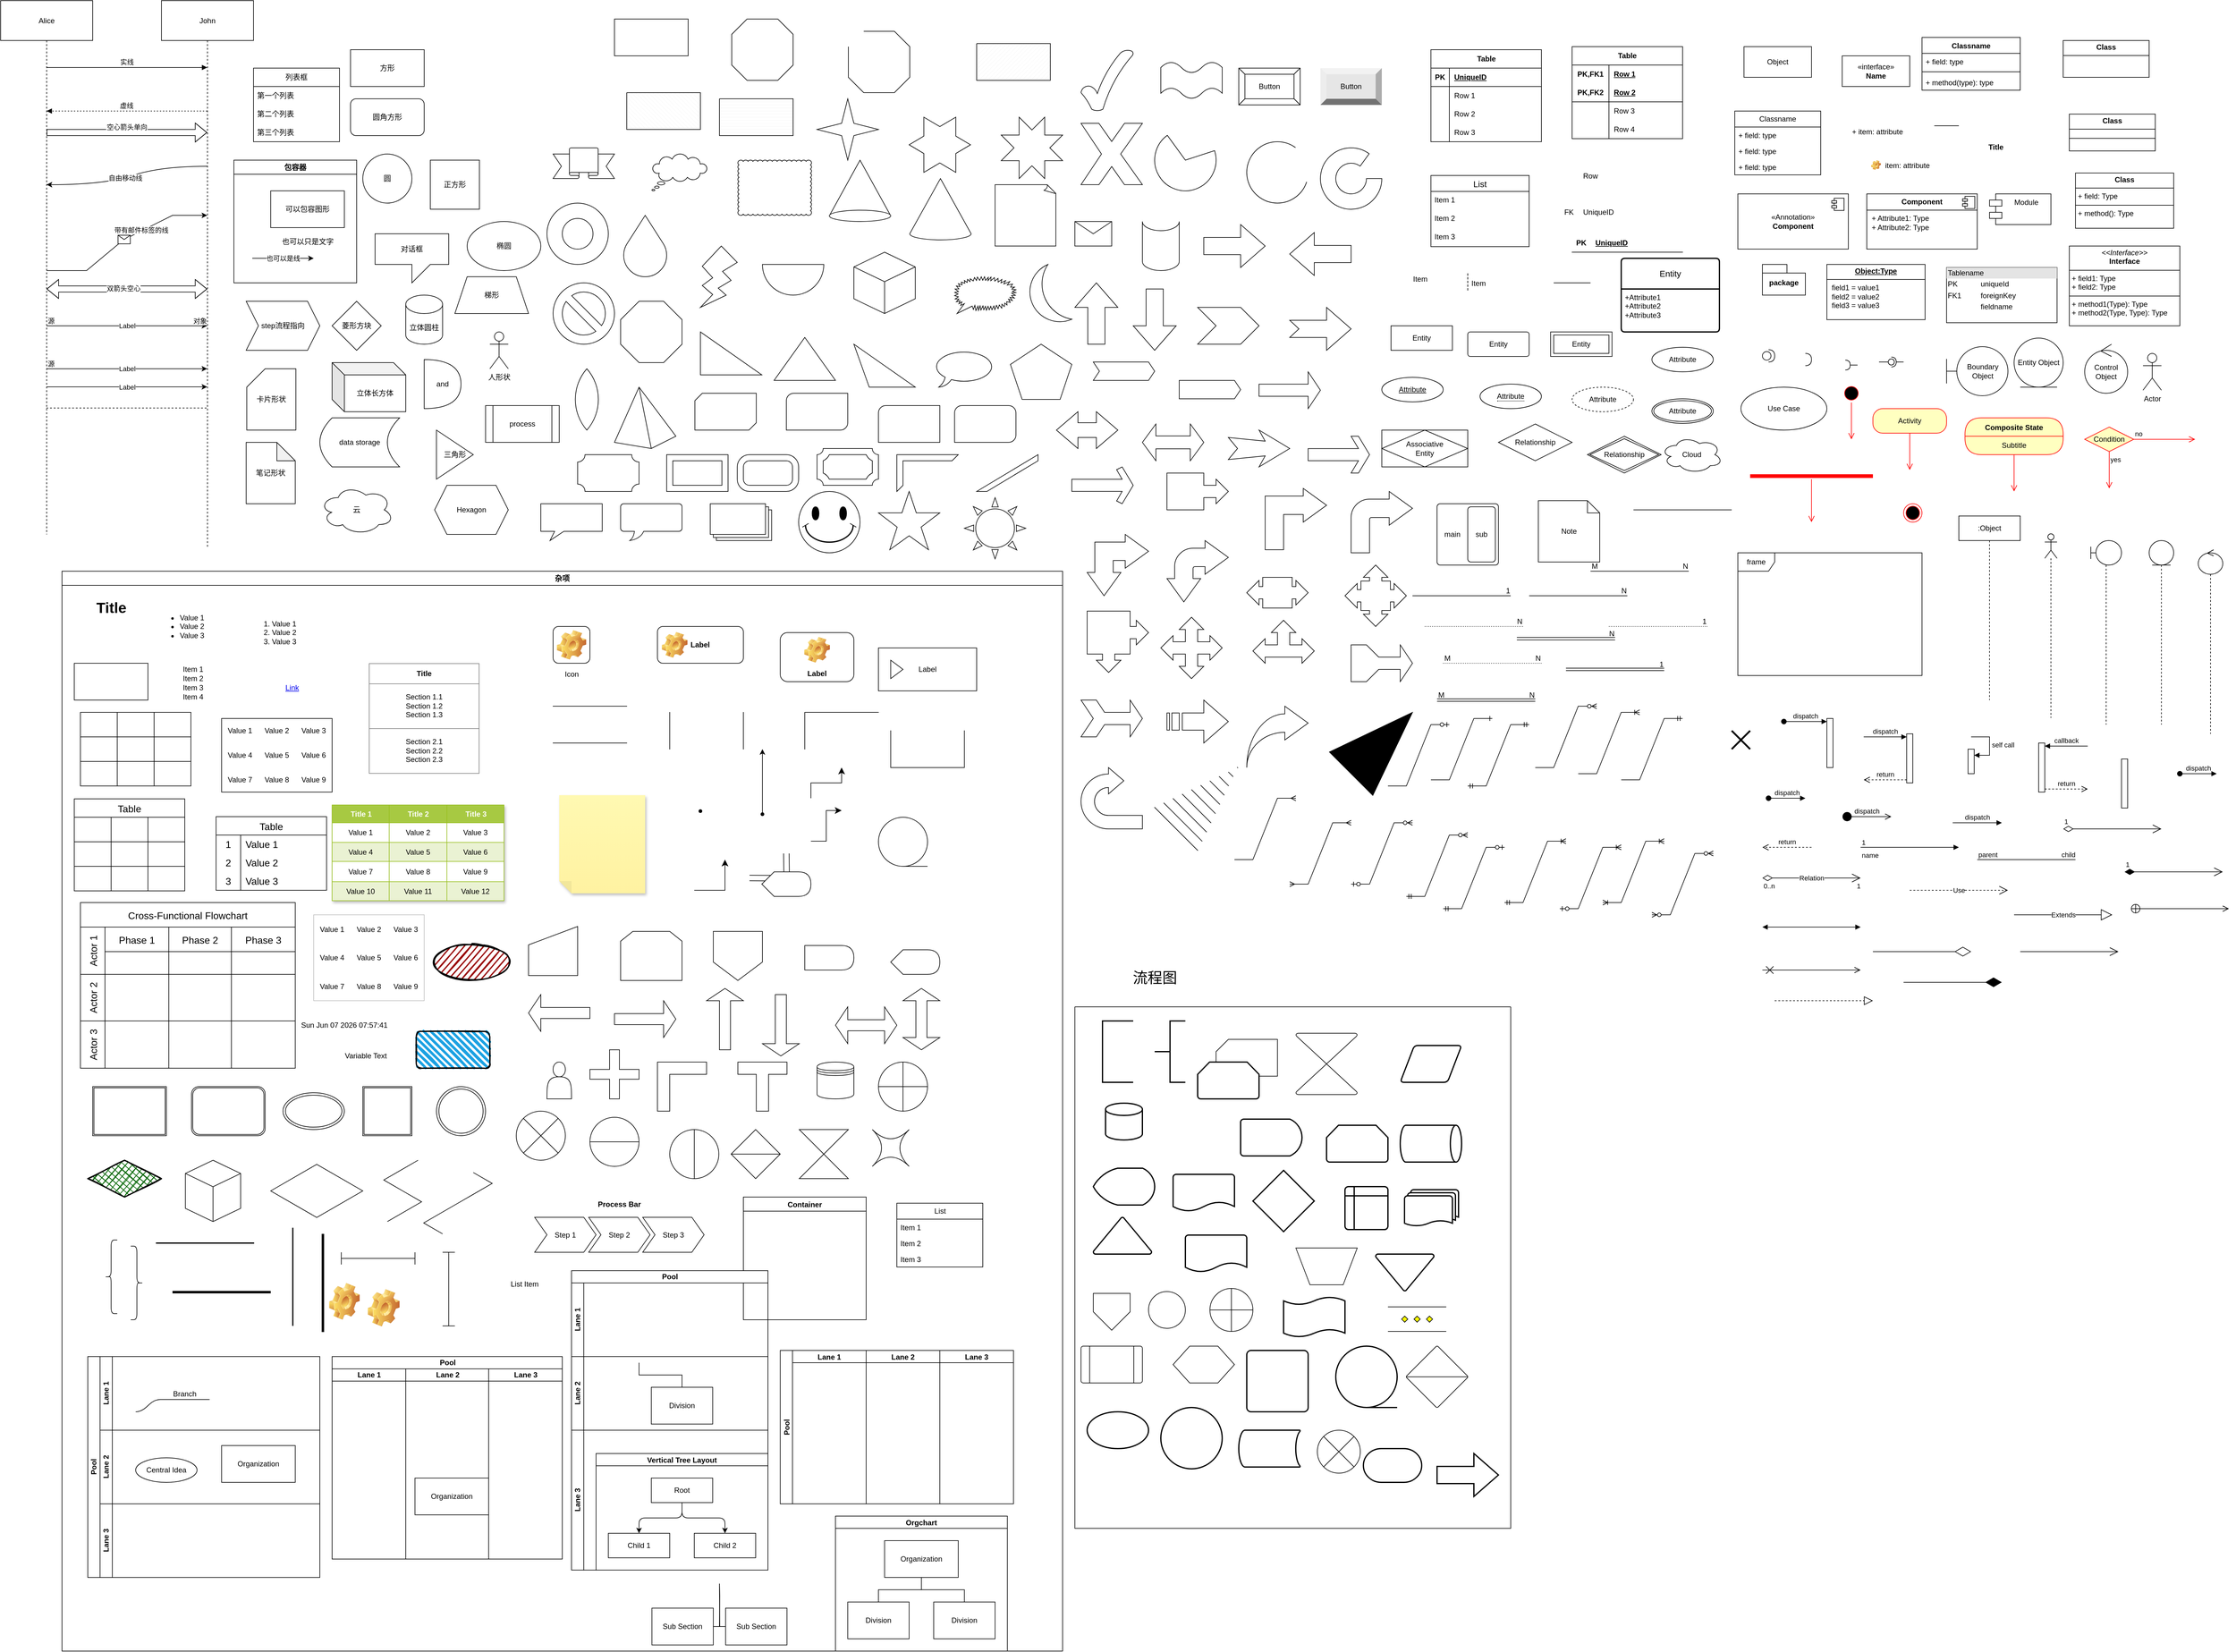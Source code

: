 <mxfile version="26.2.13">
  <diagram name="第 1 页" id="FPIaRxva2gdnvurmx9gV">
    <mxGraphModel dx="4855" dy="2930" grid="1" gridSize="10" guides="1" tooltips="1" connect="1" arrows="1" fold="1" page="1" pageScale="1" pageWidth="827" pageHeight="1169" math="0" shadow="0">
      <root>
        <mxCell id="0" />
        <mxCell id="1" parent="0" />
        <mxCell id="2" value="Alice" style="shape=umlLifeline;perimeter=lifelinePerimeter;whiteSpace=wrap;container=1;dropTarget=0;collapsible=0;recursiveResize=0;outlineConnect=0;portConstraint=eastwest;newEdgeStyle={&quot;edgeStyle&quot;:&quot;elbowEdgeStyle&quot;,&quot;elbow&quot;:&quot;vertical&quot;,&quot;curved&quot;:0,&quot;rounded&quot;:0};size=65;" parent="1" vertex="1">
          <mxGeometry width="150" height="870" as="geometry" />
        </mxCell>
        <mxCell id="3" value="John" style="shape=umlLifeline;perimeter=lifelinePerimeter;whiteSpace=wrap;container=1;dropTarget=0;collapsible=0;recursiveResize=0;outlineConnect=0;portConstraint=eastwest;newEdgeStyle={&quot;edgeStyle&quot;:&quot;elbowEdgeStyle&quot;,&quot;elbow&quot;:&quot;vertical&quot;,&quot;curved&quot;:0,&quot;rounded&quot;:0};size=65;" parent="1" vertex="1">
          <mxGeometry x="262" width="150" height="890" as="geometry" />
        </mxCell>
        <mxCell id="4" value="实线" style="verticalAlign=bottom;edgeStyle=elbowEdgeStyle;elbow=vertical;curved=0;rounded=0;endArrow=block;" parent="1" source="2" target="3" edge="1">
          <mxGeometry relative="1" as="geometry">
            <Array as="points">
              <mxPoint x="215" y="109" />
            </Array>
          </mxGeometry>
        </mxCell>
        <mxCell id="5" value="虚线" style="verticalAlign=bottom;edgeStyle=elbowEdgeStyle;elbow=vertical;curved=0;rounded=0;dashed=1;dashPattern=2 3;endArrow=block;" parent="1" source="3" target="2" edge="1">
          <mxGeometry relative="1" as="geometry">
            <Array as="points">
              <mxPoint x="218" y="180" />
            </Array>
          </mxGeometry>
        </mxCell>
        <mxCell id="6" value="空心箭头单向" style="verticalAlign=bottom;edgeStyle=elbowEdgeStyle;elbow=horizontal;curved=0;rounded=0;endArrow=classic;shape=flexArrow;" parent="1" source="2" target="3" edge="1">
          <mxGeometry relative="1" as="geometry">
            <Array as="points">
              <mxPoint x="215" y="215" />
            </Array>
            <mxPoint as="offset" />
          </mxGeometry>
        </mxCell>
        <mxCell id="f9W5o6m1gb6IHz2PjqDK-7" value="方形" style="rounded=0;whiteSpace=wrap;html=1;" vertex="1" parent="1">
          <mxGeometry x="570" y="80" width="120" height="60" as="geometry" />
        </mxCell>
        <mxCell id="f9W5o6m1gb6IHz2PjqDK-8" value="圆角方形" style="rounded=1;whiteSpace=wrap;html=1;" vertex="1" parent="1">
          <mxGeometry x="570" y="160" width="120" height="60" as="geometry" />
        </mxCell>
        <mxCell id="f9W5o6m1gb6IHz2PjqDK-11" value="" style="curved=1;endArrow=classic;html=1;rounded=0;" edge="1" parent="1" source="3" target="2">
          <mxGeometry width="50" height="50" relative="1" as="geometry">
            <mxPoint x="390" y="230" as="sourcePoint" />
            <mxPoint x="440" y="180" as="targetPoint" />
            <Array as="points">
              <mxPoint x="260" y="270" />
              <mxPoint x="170" y="300" />
            </Array>
          </mxGeometry>
        </mxCell>
        <mxCell id="f9W5o6m1gb6IHz2PjqDK-12" value="自由移动线" style="edgeLabel;html=1;align=center;verticalAlign=middle;resizable=0;points=[];" vertex="1" connectable="0" parent="f9W5o6m1gb6IHz2PjqDK-11">
          <mxGeometry x="0.025" relative="1" as="geometry">
            <mxPoint as="offset" />
          </mxGeometry>
        </mxCell>
        <mxCell id="f9W5o6m1gb6IHz2PjqDK-15" value="" style="endArrow=classic;html=1;rounded=0;" edge="1" parent="1" source="2" target="3">
          <mxGeometry relative="1" as="geometry">
            <mxPoint x="360" y="210" as="sourcePoint" />
            <mxPoint x="460" y="210" as="targetPoint" />
            <Array as="points">
              <mxPoint x="140" y="440" />
              <mxPoint x="200" y="390" />
              <mxPoint x="280" y="350" />
            </Array>
          </mxGeometry>
        </mxCell>
        <mxCell id="f9W5o6m1gb6IHz2PjqDK-16" value="" style="shape=message;html=1;outlineConnect=0;" vertex="1" parent="f9W5o6m1gb6IHz2PjqDK-15">
          <mxGeometry width="20" height="14" relative="1" as="geometry">
            <mxPoint x="-10" y="-7" as="offset" />
          </mxGeometry>
        </mxCell>
        <mxCell id="f9W5o6m1gb6IHz2PjqDK-19" value="带有邮件标签的线" style="edgeLabel;html=1;align=center;verticalAlign=middle;resizable=0;points=[];" vertex="1" connectable="0" parent="f9W5o6m1gb6IHz2PjqDK-15">
          <mxGeometry x="0.222" y="2" relative="1" as="geometry">
            <mxPoint as="offset" />
          </mxGeometry>
        </mxCell>
        <mxCell id="f9W5o6m1gb6IHz2PjqDK-21" value="列表框" style="swimlane;fontStyle=0;childLayout=stackLayout;horizontal=1;startSize=30;horizontalStack=0;resizeParent=1;resizeParentMax=0;resizeLast=0;collapsible=1;marginBottom=0;whiteSpace=wrap;html=1;" vertex="1" parent="1">
          <mxGeometry x="412" y="110" width="140" height="120" as="geometry" />
        </mxCell>
        <mxCell id="f9W5o6m1gb6IHz2PjqDK-22" value="第一个列表" style="text;strokeColor=none;fillColor=none;align=left;verticalAlign=middle;spacingLeft=4;spacingRight=4;overflow=hidden;points=[[0,0.5],[1,0.5]];portConstraint=eastwest;rotatable=0;whiteSpace=wrap;html=1;" vertex="1" parent="f9W5o6m1gb6IHz2PjqDK-21">
          <mxGeometry y="30" width="140" height="30" as="geometry" />
        </mxCell>
        <mxCell id="f9W5o6m1gb6IHz2PjqDK-23" value="第二个列表" style="text;strokeColor=none;fillColor=none;align=left;verticalAlign=middle;spacingLeft=4;spacingRight=4;overflow=hidden;points=[[0,0.5],[1,0.5]];portConstraint=eastwest;rotatable=0;whiteSpace=wrap;html=1;" vertex="1" parent="f9W5o6m1gb6IHz2PjqDK-21">
          <mxGeometry y="60" width="140" height="30" as="geometry" />
        </mxCell>
        <mxCell id="f9W5o6m1gb6IHz2PjqDK-24" value="第三个列表" style="text;strokeColor=none;fillColor=none;align=left;verticalAlign=middle;spacingLeft=4;spacingRight=4;overflow=hidden;points=[[0,0.5],[1,0.5]];portConstraint=eastwest;rotatable=0;whiteSpace=wrap;html=1;" vertex="1" parent="f9W5o6m1gb6IHz2PjqDK-21">
          <mxGeometry y="90" width="140" height="30" as="geometry" />
        </mxCell>
        <mxCell id="f9W5o6m1gb6IHz2PjqDK-25" value="" style="endArrow=classic;html=1;rounded=0;" edge="1" parent="1" source="2" target="3">
          <mxGeometry relative="1" as="geometry">
            <mxPoint x="140" y="480" as="sourcePoint" />
            <mxPoint x="300" y="480" as="targetPoint" />
            <Array as="points">
              <mxPoint x="180" y="530" />
            </Array>
          </mxGeometry>
        </mxCell>
        <mxCell id="f9W5o6m1gb6IHz2PjqDK-26" value="Label" style="edgeLabel;resizable=0;html=1;;align=center;verticalAlign=middle;" connectable="0" vertex="1" parent="f9W5o6m1gb6IHz2PjqDK-25">
          <mxGeometry relative="1" as="geometry" />
        </mxCell>
        <mxCell id="f9W5o6m1gb6IHz2PjqDK-27" value="源" style="edgeLabel;resizable=0;html=1;;align=left;verticalAlign=bottom;" connectable="0" vertex="1" parent="f9W5o6m1gb6IHz2PjqDK-25">
          <mxGeometry x="-1" relative="1" as="geometry" />
        </mxCell>
        <mxCell id="f9W5o6m1gb6IHz2PjqDK-28" value="对象" style="edgeLabel;resizable=0;html=1;;align=right;verticalAlign=bottom;" connectable="0" vertex="1" parent="f9W5o6m1gb6IHz2PjqDK-25">
          <mxGeometry x="1" relative="1" as="geometry" />
        </mxCell>
        <mxCell id="f9W5o6m1gb6IHz2PjqDK-29" value="" style="endArrow=classic;html=1;rounded=0;" edge="1" parent="1">
          <mxGeometry relative="1" as="geometry">
            <mxPoint x="74.5" y="600" as="sourcePoint" />
            <mxPoint x="336.5" y="600" as="targetPoint" />
          </mxGeometry>
        </mxCell>
        <mxCell id="f9W5o6m1gb6IHz2PjqDK-30" value="Label" style="edgeLabel;resizable=0;html=1;;align=center;verticalAlign=middle;" connectable="0" vertex="1" parent="f9W5o6m1gb6IHz2PjqDK-29">
          <mxGeometry relative="1" as="geometry" />
        </mxCell>
        <mxCell id="f9W5o6m1gb6IHz2PjqDK-31" value="源" style="edgeLabel;resizable=0;html=1;;align=left;verticalAlign=bottom;" connectable="0" vertex="1" parent="f9W5o6m1gb6IHz2PjqDK-29">
          <mxGeometry x="-1" relative="1" as="geometry" />
        </mxCell>
        <mxCell id="f9W5o6m1gb6IHz2PjqDK-34" value="" style="endArrow=none;dashed=1;html=1;rounded=0;" edge="1" parent="1">
          <mxGeometry width="50" height="50" relative="1" as="geometry">
            <mxPoint x="74.5" y="664" as="sourcePoint" />
            <mxPoint x="336.5" y="664" as="targetPoint" />
          </mxGeometry>
        </mxCell>
        <mxCell id="f9W5o6m1gb6IHz2PjqDK-35" value="圆" style="ellipse;whiteSpace=wrap;html=1;aspect=fixed;" vertex="1" parent="1">
          <mxGeometry x="590" y="250" width="80" height="80" as="geometry" />
        </mxCell>
        <mxCell id="f9W5o6m1gb6IHz2PjqDK-37" value="包容器" style="swimlane;whiteSpace=wrap;html=1;" vertex="1" parent="1">
          <mxGeometry x="380" y="260" width="200" height="200" as="geometry" />
        </mxCell>
        <mxCell id="f9W5o6m1gb6IHz2PjqDK-39" value="可以包容图形" style="whiteSpace=wrap;html=1;" vertex="1" parent="1">
          <mxGeometry x="440" y="310" width="120" height="60" as="geometry" />
        </mxCell>
        <mxCell id="f9W5o6m1gb6IHz2PjqDK-40" value="也可以是线" style="edgeStyle=none;orthogonalLoop=1;jettySize=auto;html=1;rounded=0;" edge="1" parent="1">
          <mxGeometry width="100" relative="1" as="geometry">
            <mxPoint x="410" y="420" as="sourcePoint" />
            <mxPoint x="510" y="420" as="targetPoint" />
            <Array as="points" />
          </mxGeometry>
        </mxCell>
        <mxCell id="f9W5o6m1gb6IHz2PjqDK-41" value="也可以只是文字" style="text;html=1;align=center;verticalAlign=middle;resizable=0;points=[];autosize=1;strokeColor=none;fillColor=none;" vertex="1" parent="1">
          <mxGeometry x="445" y="378" width="110" height="30" as="geometry" />
        </mxCell>
        <mxCell id="f9W5o6m1gb6IHz2PjqDK-42" value="对话框" style="shape=callout;whiteSpace=wrap;html=1;perimeter=calloutPerimeter;base=30;" vertex="1" parent="1">
          <mxGeometry x="610" y="380" width="120" height="80" as="geometry" />
        </mxCell>
        <mxCell id="f9W5o6m1gb6IHz2PjqDK-45" value="菱形方块" style="rhombus;whiteSpace=wrap;html=1;" vertex="1" parent="1">
          <mxGeometry x="540" y="490" width="80" height="80" as="geometry" />
        </mxCell>
        <mxCell id="f9W5o6m1gb6IHz2PjqDK-46" value="立体圆柱" style="shape=cylinder3;whiteSpace=wrap;html=1;boundedLbl=1;backgroundOutline=1;size=15;" vertex="1" parent="1">
          <mxGeometry x="660" y="480" width="60" height="80" as="geometry" />
        </mxCell>
        <mxCell id="f9W5o6m1gb6IHz2PjqDK-47" value="正方形" style="whiteSpace=wrap;html=1;aspect=fixed;" vertex="1" parent="1">
          <mxGeometry x="700" y="260" width="80" height="80" as="geometry" />
        </mxCell>
        <mxCell id="f9W5o6m1gb6IHz2PjqDK-48" value="step流程指向" style="shape=step;perimeter=stepPerimeter;whiteSpace=wrap;html=1;fixedSize=1;" vertex="1" parent="1">
          <mxGeometry x="400" y="490" width="120" height="80" as="geometry" />
        </mxCell>
        <mxCell id="f9W5o6m1gb6IHz2PjqDK-49" value="立体长方体" style="shape=cube;whiteSpace=wrap;html=1;boundedLbl=1;backgroundOutline=1;darkOpacity=0.05;darkOpacity2=0.1;" vertex="1" parent="1">
          <mxGeometry x="540" y="590" width="120" height="80" as="geometry" />
        </mxCell>
        <mxCell id="f9W5o6m1gb6IHz2PjqDK-50" value="卡片形状" style="shape=card;whiteSpace=wrap;html=1;" vertex="1" parent="1">
          <mxGeometry x="401" y="600" width="80" height="100" as="geometry" />
        </mxCell>
        <mxCell id="f9W5o6m1gb6IHz2PjqDK-51" value="and" style="shape=or;whiteSpace=wrap;html=1;" vertex="1" parent="1">
          <mxGeometry x="690" y="585" width="60" height="80" as="geometry" />
        </mxCell>
        <mxCell id="f9W5o6m1gb6IHz2PjqDK-52" value="data storage" style="shape=dataStorage;whiteSpace=wrap;html=1;fixedSize=1;" vertex="1" parent="1">
          <mxGeometry x="520" y="680" width="130" height="80" as="geometry" />
        </mxCell>
        <mxCell id="f9W5o6m1gb6IHz2PjqDK-53" value="梯形" style="shape=trapezoid;perimeter=trapezoidPerimeter;whiteSpace=wrap;html=1;fixedSize=1;" vertex="1" parent="1">
          <mxGeometry x="740" y="450" width="120" height="60" as="geometry" />
        </mxCell>
        <mxCell id="f9W5o6m1gb6IHz2PjqDK-54" value="人形状" style="shape=umlActor;verticalLabelPosition=bottom;verticalAlign=top;html=1;outlineConnect=0;" vertex="1" parent="1">
          <mxGeometry x="797" y="540" width="30" height="60" as="geometry" />
        </mxCell>
        <mxCell id="f9W5o6m1gb6IHz2PjqDK-59" value="" style="shape=flexArrow;endArrow=classic;startArrow=classic;html=1;rounded=0;" edge="1" parent="1" source="2" target="3">
          <mxGeometry width="100" height="100" relative="1" as="geometry">
            <mxPoint x="160" y="780" as="sourcePoint" />
            <mxPoint x="260" y="680" as="targetPoint" />
            <Array as="points">
              <mxPoint x="210" y="470" />
            </Array>
          </mxGeometry>
        </mxCell>
        <mxCell id="f9W5o6m1gb6IHz2PjqDK-60" value="双箭头空心" style="edgeLabel;html=1;align=center;verticalAlign=middle;resizable=0;points=[];" vertex="1" connectable="0" parent="f9W5o6m1gb6IHz2PjqDK-59">
          <mxGeometry x="-0.043" y="1" relative="1" as="geometry">
            <mxPoint as="offset" />
          </mxGeometry>
        </mxCell>
        <mxCell id="f9W5o6m1gb6IHz2PjqDK-61" value="" style="endArrow=classic;html=1;rounded=0;" edge="1" parent="1" source="2">
          <mxGeometry relative="1" as="geometry">
            <mxPoint x="75" y="630" as="sourcePoint" />
            <mxPoint x="336.5" y="629.5" as="targetPoint" />
          </mxGeometry>
        </mxCell>
        <mxCell id="f9W5o6m1gb6IHz2PjqDK-62" value="Label" style="edgeLabel;resizable=0;html=1;;align=center;verticalAlign=middle;" connectable="0" vertex="1" parent="f9W5o6m1gb6IHz2PjqDK-61">
          <mxGeometry relative="1" as="geometry" />
        </mxCell>
        <mxCell id="f9W5o6m1gb6IHz2PjqDK-63" value="笔记形状" style="shape=note;whiteSpace=wrap;html=1;backgroundOutline=1;darkOpacity=0.05;" vertex="1" parent="1">
          <mxGeometry x="400" y="720" width="80" height="100" as="geometry" />
        </mxCell>
        <mxCell id="f9W5o6m1gb6IHz2PjqDK-64" value="三角形" style="triangle;whiteSpace=wrap;html=1;" vertex="1" parent="1">
          <mxGeometry x="710" y="700" width="60" height="80" as="geometry" />
        </mxCell>
        <mxCell id="f9W5o6m1gb6IHz2PjqDK-65" value="云" style="ellipse;shape=cloud;whiteSpace=wrap;html=1;" vertex="1" parent="1">
          <mxGeometry x="520" y="790" width="120" height="80" as="geometry" />
        </mxCell>
        <mxCell id="f9W5o6m1gb6IHz2PjqDK-66" value="Hexagon" style="shape=hexagon;perimeter=hexagonPerimeter2;whiteSpace=wrap;html=1;fixedSize=1;" vertex="1" parent="1">
          <mxGeometry x="707" y="790" width="120" height="80" as="geometry" />
        </mxCell>
        <mxCell id="f9W5o6m1gb6IHz2PjqDK-67" value="process" style="shape=process;whiteSpace=wrap;html=1;backgroundOutline=1;" vertex="1" parent="1">
          <mxGeometry x="790" y="660" width="120" height="60" as="geometry" />
        </mxCell>
        <mxCell id="f9W5o6m1gb6IHz2PjqDK-68" value="椭圆" style="ellipse;whiteSpace=wrap;html=1;" vertex="1" parent="1">
          <mxGeometry x="760" y="360" width="120" height="80" as="geometry" />
        </mxCell>
        <mxCell id="f9W5o6m1gb6IHz2PjqDK-73" value="杂项" style="swimlane;whiteSpace=wrap;html=1;" vertex="1" parent="1">
          <mxGeometry x="100" y="930" width="1630" height="1760" as="geometry" />
        </mxCell>
        <mxCell id="f9W5o6m1gb6IHz2PjqDK-74" value="Title" style="text;strokeColor=none;fillColor=none;html=1;fontSize=24;fontStyle=1;verticalAlign=middle;align=center;" vertex="1" parent="f9W5o6m1gb6IHz2PjqDK-73">
          <mxGeometry x="30" y="40" width="100" height="40" as="geometry" />
        </mxCell>
        <mxCell id="f9W5o6m1gb6IHz2PjqDK-75" value="&lt;ul&gt;&lt;li&gt;Value 1&lt;/li&gt;&lt;li&gt;Value 2&lt;/li&gt;&lt;li&gt;Value 3&lt;/li&gt;&lt;/ul&gt;" style="text;strokeColor=none;fillColor=none;html=1;whiteSpace=wrap;verticalAlign=middle;overflow=hidden;" vertex="1" parent="f9W5o6m1gb6IHz2PjqDK-73">
          <mxGeometry x="150" y="50" width="100" height="80" as="geometry" />
        </mxCell>
        <mxCell id="f9W5o6m1gb6IHz2PjqDK-76" value="&lt;ol&gt;&lt;li&gt;Value 1&lt;/li&gt;&lt;li&gt;Value 2&lt;/li&gt;&lt;li&gt;Value 3&lt;/li&gt;&lt;/ol&gt;" style="text;strokeColor=none;fillColor=none;html=1;whiteSpace=wrap;verticalAlign=middle;overflow=hidden;" vertex="1" parent="f9W5o6m1gb6IHz2PjqDK-73">
          <mxGeometry x="300" y="60" width="100" height="80" as="geometry" />
        </mxCell>
        <mxCell id="f9W5o6m1gb6IHz2PjqDK-77" value="" style="shape=table;startSize=0;container=1;collapsible=0;childLayout=tableLayout;fontSize=11;fillColor=none;strokeColor=none;" vertex="1" parent="f9W5o6m1gb6IHz2PjqDK-73">
          <mxGeometry x="50" y="170" width="60" height="60" as="geometry" />
        </mxCell>
        <mxCell id="f9W5o6m1gb6IHz2PjqDK-78" value="" style="whiteSpace=wrap;html=1;" vertex="1" parent="f9W5o6m1gb6IHz2PjqDK-73">
          <mxGeometry x="20" y="150" width="120" height="60" as="geometry" />
        </mxCell>
        <mxCell id="f9W5o6m1gb6IHz2PjqDK-83" value="" style="shape=table;startSize=0;container=1;collapsible=0;childLayout=tableLayout;fontSize=11;fillColor=none;strokeColor=none;" vertex="1" parent="f9W5o6m1gb6IHz2PjqDK-73">
          <mxGeometry x="190" y="150" width="60" height="60" as="geometry" />
        </mxCell>
        <mxCell id="f9W5o6m1gb6IHz2PjqDK-84" value="" style="shape=tableRow;horizontal=0;startSize=0;swimlaneHead=0;swimlaneBody=0;strokeColor=inherit;top=0;left=0;bottom=0;right=0;collapsible=0;dropTarget=0;fillColor=none;points=[[0,0.5],[1,0.5]];portConstraint=eastwest;fontSize=16;" vertex="1" parent="f9W5o6m1gb6IHz2PjqDK-83">
          <mxGeometry width="60" height="15" as="geometry" />
        </mxCell>
        <mxCell id="f9W5o6m1gb6IHz2PjqDK-85" value="Item 1" style="shape=partialRectangle;html=1;whiteSpace=wrap;connectable=0;strokeColor=inherit;overflow=hidden;fillColor=none;top=0;left=0;bottom=0;right=0;pointerEvents=1;fontSize=12;align=left;spacingLeft=5;" vertex="1" parent="f9W5o6m1gb6IHz2PjqDK-84">
          <mxGeometry width="60" height="15" as="geometry">
            <mxRectangle width="60" height="15" as="alternateBounds" />
          </mxGeometry>
        </mxCell>
        <mxCell id="f9W5o6m1gb6IHz2PjqDK-86" value="" style="shape=tableRow;horizontal=0;startSize=0;swimlaneHead=0;swimlaneBody=0;strokeColor=inherit;top=0;left=0;bottom=0;right=0;collapsible=0;dropTarget=0;fillColor=none;points=[[0,0.5],[1,0.5]];portConstraint=eastwest;fontSize=16;" vertex="1" parent="f9W5o6m1gb6IHz2PjqDK-83">
          <mxGeometry y="15" width="60" height="15" as="geometry" />
        </mxCell>
        <mxCell id="f9W5o6m1gb6IHz2PjqDK-87" value="Item 2" style="shape=partialRectangle;html=1;whiteSpace=wrap;connectable=0;strokeColor=inherit;overflow=hidden;fillColor=none;top=0;left=0;bottom=0;right=0;pointerEvents=1;fontSize=12;align=left;spacingLeft=5;" vertex="1" parent="f9W5o6m1gb6IHz2PjqDK-86">
          <mxGeometry width="60" height="15" as="geometry">
            <mxRectangle width="60" height="15" as="alternateBounds" />
          </mxGeometry>
        </mxCell>
        <mxCell id="f9W5o6m1gb6IHz2PjqDK-88" value="" style="shape=tableRow;horizontal=0;startSize=0;swimlaneHead=0;swimlaneBody=0;strokeColor=inherit;top=0;left=0;bottom=0;right=0;collapsible=0;dropTarget=0;fillColor=none;points=[[0,0.5],[1,0.5]];portConstraint=eastwest;fontSize=16;" vertex="1" parent="f9W5o6m1gb6IHz2PjqDK-83">
          <mxGeometry y="30" width="60" height="15" as="geometry" />
        </mxCell>
        <mxCell id="f9W5o6m1gb6IHz2PjqDK-89" value="Item 3" style="shape=partialRectangle;html=1;whiteSpace=wrap;connectable=0;strokeColor=inherit;overflow=hidden;fillColor=none;top=0;left=0;bottom=0;right=0;pointerEvents=1;fontSize=12;align=left;spacingLeft=5;" vertex="1" parent="f9W5o6m1gb6IHz2PjqDK-88">
          <mxGeometry width="60" height="15" as="geometry">
            <mxRectangle width="60" height="15" as="alternateBounds" />
          </mxGeometry>
        </mxCell>
        <mxCell id="f9W5o6m1gb6IHz2PjqDK-90" style="shape=tableRow;horizontal=0;startSize=0;swimlaneHead=0;swimlaneBody=0;strokeColor=inherit;top=0;left=0;bottom=0;right=0;collapsible=0;dropTarget=0;fillColor=none;points=[[0,0.5],[1,0.5]];portConstraint=eastwest;fontSize=16;" vertex="1" parent="f9W5o6m1gb6IHz2PjqDK-83">
          <mxGeometry y="45" width="60" height="15" as="geometry" />
        </mxCell>
        <mxCell id="f9W5o6m1gb6IHz2PjqDK-91" value="Item 4" style="shape=partialRectangle;html=1;whiteSpace=wrap;connectable=0;strokeColor=inherit;overflow=hidden;fillColor=none;top=0;left=0;bottom=0;right=0;pointerEvents=1;fontSize=12;align=left;spacingLeft=5;" vertex="1" parent="f9W5o6m1gb6IHz2PjqDK-90">
          <mxGeometry width="60" height="15" as="geometry">
            <mxRectangle width="60" height="15" as="alternateBounds" />
          </mxGeometry>
        </mxCell>
        <UserObject label="Link" link="https://www.draw.io" id="f9W5o6m1gb6IHz2PjqDK-92">
          <mxCell style="text;html=1;strokeColor=none;fillColor=none;whiteSpace=wrap;align=center;verticalAlign=middle;fontColor=#0000EE;fontStyle=4;" vertex="1" parent="f9W5o6m1gb6IHz2PjqDK-73">
            <mxGeometry x="345" y="170" width="60" height="40" as="geometry" />
          </mxCell>
        </UserObject>
        <mxCell id="f9W5o6m1gb6IHz2PjqDK-93" value="" style="shape=table;startSize=0;container=1;collapsible=0;childLayout=tableLayout;fontSize=16;" vertex="1" parent="f9W5o6m1gb6IHz2PjqDK-73">
          <mxGeometry x="30" y="230" width="180" height="120" as="geometry" />
        </mxCell>
        <mxCell id="f9W5o6m1gb6IHz2PjqDK-94" value="" style="shape=tableRow;horizontal=0;startSize=0;swimlaneHead=0;swimlaneBody=0;strokeColor=inherit;top=0;left=0;bottom=0;right=0;collapsible=0;dropTarget=0;fillColor=none;points=[[0,0.5],[1,0.5]];portConstraint=eastwest;fontSize=16;" vertex="1" parent="f9W5o6m1gb6IHz2PjqDK-93">
          <mxGeometry width="180" height="40" as="geometry" />
        </mxCell>
        <mxCell id="f9W5o6m1gb6IHz2PjqDK-95" value="" style="shape=partialRectangle;html=1;whiteSpace=wrap;connectable=0;strokeColor=inherit;overflow=hidden;fillColor=none;top=0;left=0;bottom=0;right=0;pointerEvents=1;fontSize=16;" vertex="1" parent="f9W5o6m1gb6IHz2PjqDK-94">
          <mxGeometry width="60" height="40" as="geometry">
            <mxRectangle width="60" height="40" as="alternateBounds" />
          </mxGeometry>
        </mxCell>
        <mxCell id="f9W5o6m1gb6IHz2PjqDK-96" value="" style="shape=partialRectangle;html=1;whiteSpace=wrap;connectable=0;strokeColor=inherit;overflow=hidden;fillColor=none;top=0;left=0;bottom=0;right=0;pointerEvents=1;fontSize=16;" vertex="1" parent="f9W5o6m1gb6IHz2PjqDK-94">
          <mxGeometry x="60" width="60" height="40" as="geometry">
            <mxRectangle width="60" height="40" as="alternateBounds" />
          </mxGeometry>
        </mxCell>
        <mxCell id="f9W5o6m1gb6IHz2PjqDK-97" value="" style="shape=partialRectangle;html=1;whiteSpace=wrap;connectable=0;strokeColor=inherit;overflow=hidden;fillColor=none;top=0;left=0;bottom=0;right=0;pointerEvents=1;fontSize=16;" vertex="1" parent="f9W5o6m1gb6IHz2PjqDK-94">
          <mxGeometry x="120" width="60" height="40" as="geometry">
            <mxRectangle width="60" height="40" as="alternateBounds" />
          </mxGeometry>
        </mxCell>
        <mxCell id="f9W5o6m1gb6IHz2PjqDK-98" value="" style="shape=tableRow;horizontal=0;startSize=0;swimlaneHead=0;swimlaneBody=0;strokeColor=inherit;top=0;left=0;bottom=0;right=0;collapsible=0;dropTarget=0;fillColor=none;points=[[0,0.5],[1,0.5]];portConstraint=eastwest;fontSize=16;" vertex="1" parent="f9W5o6m1gb6IHz2PjqDK-93">
          <mxGeometry y="40" width="180" height="40" as="geometry" />
        </mxCell>
        <mxCell id="f9W5o6m1gb6IHz2PjqDK-99" value="" style="shape=partialRectangle;html=1;whiteSpace=wrap;connectable=0;strokeColor=inherit;overflow=hidden;fillColor=none;top=0;left=0;bottom=0;right=0;pointerEvents=1;fontSize=16;" vertex="1" parent="f9W5o6m1gb6IHz2PjqDK-98">
          <mxGeometry width="60" height="40" as="geometry">
            <mxRectangle width="60" height="40" as="alternateBounds" />
          </mxGeometry>
        </mxCell>
        <mxCell id="f9W5o6m1gb6IHz2PjqDK-100" value="" style="shape=partialRectangle;html=1;whiteSpace=wrap;connectable=0;strokeColor=inherit;overflow=hidden;fillColor=none;top=0;left=0;bottom=0;right=0;pointerEvents=1;fontSize=16;" vertex="1" parent="f9W5o6m1gb6IHz2PjqDK-98">
          <mxGeometry x="60" width="60" height="40" as="geometry">
            <mxRectangle width="60" height="40" as="alternateBounds" />
          </mxGeometry>
        </mxCell>
        <mxCell id="f9W5o6m1gb6IHz2PjqDK-101" value="" style="shape=partialRectangle;html=1;whiteSpace=wrap;connectable=0;strokeColor=inherit;overflow=hidden;fillColor=none;top=0;left=0;bottom=0;right=0;pointerEvents=1;fontSize=16;" vertex="1" parent="f9W5o6m1gb6IHz2PjqDK-98">
          <mxGeometry x="120" width="60" height="40" as="geometry">
            <mxRectangle width="60" height="40" as="alternateBounds" />
          </mxGeometry>
        </mxCell>
        <mxCell id="f9W5o6m1gb6IHz2PjqDK-102" value="" style="shape=tableRow;horizontal=0;startSize=0;swimlaneHead=0;swimlaneBody=0;strokeColor=inherit;top=0;left=0;bottom=0;right=0;collapsible=0;dropTarget=0;fillColor=none;points=[[0,0.5],[1,0.5]];portConstraint=eastwest;fontSize=16;" vertex="1" parent="f9W5o6m1gb6IHz2PjqDK-93">
          <mxGeometry y="80" width="180" height="40" as="geometry" />
        </mxCell>
        <mxCell id="f9W5o6m1gb6IHz2PjqDK-103" value="" style="shape=partialRectangle;html=1;whiteSpace=wrap;connectable=0;strokeColor=inherit;overflow=hidden;fillColor=none;top=0;left=0;bottom=0;right=0;pointerEvents=1;fontSize=16;" vertex="1" parent="f9W5o6m1gb6IHz2PjqDK-102">
          <mxGeometry width="60" height="40" as="geometry">
            <mxRectangle width="60" height="40" as="alternateBounds" />
          </mxGeometry>
        </mxCell>
        <mxCell id="f9W5o6m1gb6IHz2PjqDK-104" value="" style="shape=partialRectangle;html=1;whiteSpace=wrap;connectable=0;strokeColor=inherit;overflow=hidden;fillColor=none;top=0;left=0;bottom=0;right=0;pointerEvents=1;fontSize=16;" vertex="1" parent="f9W5o6m1gb6IHz2PjqDK-102">
          <mxGeometry x="60" width="60" height="40" as="geometry">
            <mxRectangle width="60" height="40" as="alternateBounds" />
          </mxGeometry>
        </mxCell>
        <mxCell id="f9W5o6m1gb6IHz2PjqDK-105" value="" style="shape=partialRectangle;html=1;whiteSpace=wrap;connectable=0;strokeColor=inherit;overflow=hidden;fillColor=none;top=0;left=0;bottom=0;right=0;pointerEvents=1;fontSize=16;" vertex="1" parent="f9W5o6m1gb6IHz2PjqDK-102">
          <mxGeometry x="120" width="60" height="40" as="geometry">
            <mxRectangle width="60" height="40" as="alternateBounds" />
          </mxGeometry>
        </mxCell>
        <mxCell id="f9W5o6m1gb6IHz2PjqDK-106" value="" style="shape=table;html=1;whiteSpace=wrap;startSize=0;container=1;collapsible=0;childLayout=tableLayout;columnLines=0;rowLines=0;fontSize=16;strokeColor=default;" vertex="1" parent="f9W5o6m1gb6IHz2PjqDK-73">
          <mxGeometry x="260" y="240" width="180" height="120" as="geometry" />
        </mxCell>
        <mxCell id="f9W5o6m1gb6IHz2PjqDK-107" value="" style="shape=tableRow;horizontal=0;startSize=0;swimlaneHead=0;swimlaneBody=0;top=0;left=0;bottom=0;right=0;collapsible=0;dropTarget=0;fillColor=none;points=[[0,0.5],[1,0.5]];portConstraint=eastwest;fontSize=16;strokeColor=inherit;" vertex="1" parent="f9W5o6m1gb6IHz2PjqDK-106">
          <mxGeometry width="180" height="40" as="geometry" />
        </mxCell>
        <mxCell id="f9W5o6m1gb6IHz2PjqDK-108" value="Value 1" style="shape=partialRectangle;html=1;whiteSpace=wrap;connectable=0;fillColor=none;top=0;left=0;bottom=0;right=0;overflow=hidden;fontSize=12;strokeColor=inherit;" vertex="1" parent="f9W5o6m1gb6IHz2PjqDK-107">
          <mxGeometry width="60" height="40" as="geometry">
            <mxRectangle width="60" height="40" as="alternateBounds" />
          </mxGeometry>
        </mxCell>
        <mxCell id="f9W5o6m1gb6IHz2PjqDK-109" value="Value 2" style="shape=partialRectangle;html=1;whiteSpace=wrap;connectable=0;fillColor=none;top=0;left=0;bottom=0;right=0;overflow=hidden;fontSize=12;strokeColor=inherit;" vertex="1" parent="f9W5o6m1gb6IHz2PjqDK-107">
          <mxGeometry x="60" width="60" height="40" as="geometry">
            <mxRectangle width="60" height="40" as="alternateBounds" />
          </mxGeometry>
        </mxCell>
        <mxCell id="f9W5o6m1gb6IHz2PjqDK-110" value="Value 3" style="shape=partialRectangle;html=1;whiteSpace=wrap;connectable=0;fillColor=none;top=0;left=0;bottom=0;right=0;overflow=hidden;fontSize=12;strokeColor=inherit;" vertex="1" parent="f9W5o6m1gb6IHz2PjqDK-107">
          <mxGeometry x="120" width="60" height="40" as="geometry">
            <mxRectangle width="60" height="40" as="alternateBounds" />
          </mxGeometry>
        </mxCell>
        <mxCell id="f9W5o6m1gb6IHz2PjqDK-111" value="" style="shape=tableRow;horizontal=0;startSize=0;swimlaneHead=0;swimlaneBody=0;top=0;left=0;bottom=0;right=0;collapsible=0;dropTarget=0;fillColor=none;points=[[0,0.5],[1,0.5]];portConstraint=eastwest;fontSize=16;strokeColor=inherit;" vertex="1" parent="f9W5o6m1gb6IHz2PjqDK-106">
          <mxGeometry y="40" width="180" height="40" as="geometry" />
        </mxCell>
        <mxCell id="f9W5o6m1gb6IHz2PjqDK-112" value="Value 4" style="shape=partialRectangle;html=1;whiteSpace=wrap;connectable=0;fillColor=none;top=0;left=0;bottom=0;right=0;overflow=hidden;fontSize=12;strokeColor=inherit;" vertex="1" parent="f9W5o6m1gb6IHz2PjqDK-111">
          <mxGeometry width="60" height="40" as="geometry">
            <mxRectangle width="60" height="40" as="alternateBounds" />
          </mxGeometry>
        </mxCell>
        <mxCell id="f9W5o6m1gb6IHz2PjqDK-113" value="Value 5" style="shape=partialRectangle;html=1;whiteSpace=wrap;connectable=0;fillColor=none;top=0;left=0;bottom=0;right=0;overflow=hidden;fontSize=12;strokeColor=inherit;" vertex="1" parent="f9W5o6m1gb6IHz2PjqDK-111">
          <mxGeometry x="60" width="60" height="40" as="geometry">
            <mxRectangle width="60" height="40" as="alternateBounds" />
          </mxGeometry>
        </mxCell>
        <mxCell id="f9W5o6m1gb6IHz2PjqDK-114" value="Value 6" style="shape=partialRectangle;html=1;whiteSpace=wrap;connectable=0;fillColor=none;top=0;left=0;bottom=0;right=0;overflow=hidden;fontSize=12;strokeColor=inherit;" vertex="1" parent="f9W5o6m1gb6IHz2PjqDK-111">
          <mxGeometry x="120" width="60" height="40" as="geometry">
            <mxRectangle width="60" height="40" as="alternateBounds" />
          </mxGeometry>
        </mxCell>
        <mxCell id="f9W5o6m1gb6IHz2PjqDK-115" value="" style="shape=tableRow;horizontal=0;startSize=0;swimlaneHead=0;swimlaneBody=0;top=0;left=0;bottom=0;right=0;collapsible=0;dropTarget=0;fillColor=none;points=[[0,0.5],[1,0.5]];portConstraint=eastwest;fontSize=16;strokeColor=inherit;" vertex="1" parent="f9W5o6m1gb6IHz2PjqDK-106">
          <mxGeometry y="80" width="180" height="40" as="geometry" />
        </mxCell>
        <mxCell id="f9W5o6m1gb6IHz2PjqDK-116" value="Value 7" style="shape=partialRectangle;html=1;whiteSpace=wrap;connectable=0;fillColor=none;top=0;left=0;bottom=0;right=0;overflow=hidden;fontSize=12;strokeColor=inherit;" vertex="1" parent="f9W5o6m1gb6IHz2PjqDK-115">
          <mxGeometry width="60" height="40" as="geometry">
            <mxRectangle width="60" height="40" as="alternateBounds" />
          </mxGeometry>
        </mxCell>
        <mxCell id="f9W5o6m1gb6IHz2PjqDK-117" value="Value 8" style="shape=partialRectangle;html=1;whiteSpace=wrap;connectable=0;fillColor=none;top=0;left=0;bottom=0;right=0;overflow=hidden;fontSize=12;strokeColor=inherit;" vertex="1" parent="f9W5o6m1gb6IHz2PjqDK-115">
          <mxGeometry x="60" width="60" height="40" as="geometry">
            <mxRectangle width="60" height="40" as="alternateBounds" />
          </mxGeometry>
        </mxCell>
        <mxCell id="f9W5o6m1gb6IHz2PjqDK-118" value="Value 9" style="shape=partialRectangle;html=1;whiteSpace=wrap;connectable=0;fillColor=none;top=0;left=0;bottom=0;right=0;overflow=hidden;fontSize=12;strokeColor=inherit;" vertex="1" parent="f9W5o6m1gb6IHz2PjqDK-115">
          <mxGeometry x="120" width="60" height="40" as="geometry">
            <mxRectangle width="60" height="40" as="alternateBounds" />
          </mxGeometry>
        </mxCell>
        <mxCell id="f9W5o6m1gb6IHz2PjqDK-119" value="Table" style="shape=table;startSize=30;container=1;collapsible=0;childLayout=tableLayout;strokeColor=default;fontSize=16;" vertex="1" parent="f9W5o6m1gb6IHz2PjqDK-73">
          <mxGeometry x="20" y="371" width="180" height="150" as="geometry" />
        </mxCell>
        <mxCell id="f9W5o6m1gb6IHz2PjqDK-120" value="" style="shape=tableRow;horizontal=0;startSize=0;swimlaneHead=0;swimlaneBody=0;strokeColor=inherit;top=0;left=0;bottom=0;right=0;collapsible=0;dropTarget=0;fillColor=none;points=[[0,0.5],[1,0.5]];portConstraint=eastwest;fontSize=16;" vertex="1" parent="f9W5o6m1gb6IHz2PjqDK-119">
          <mxGeometry y="30" width="180" height="40" as="geometry" />
        </mxCell>
        <mxCell id="f9W5o6m1gb6IHz2PjqDK-121" value="" style="shape=partialRectangle;html=1;whiteSpace=wrap;connectable=0;strokeColor=inherit;overflow=hidden;fillColor=none;top=0;left=0;bottom=0;right=0;pointerEvents=1;fontSize=16;" vertex="1" parent="f9W5o6m1gb6IHz2PjqDK-120">
          <mxGeometry width="60" height="40" as="geometry">
            <mxRectangle width="60" height="40" as="alternateBounds" />
          </mxGeometry>
        </mxCell>
        <mxCell id="f9W5o6m1gb6IHz2PjqDK-122" value="" style="shape=partialRectangle;html=1;whiteSpace=wrap;connectable=0;strokeColor=inherit;overflow=hidden;fillColor=none;top=0;left=0;bottom=0;right=0;pointerEvents=1;fontSize=16;" vertex="1" parent="f9W5o6m1gb6IHz2PjqDK-120">
          <mxGeometry x="60" width="60" height="40" as="geometry">
            <mxRectangle width="60" height="40" as="alternateBounds" />
          </mxGeometry>
        </mxCell>
        <mxCell id="f9W5o6m1gb6IHz2PjqDK-123" value="" style="shape=partialRectangle;html=1;whiteSpace=wrap;connectable=0;strokeColor=inherit;overflow=hidden;fillColor=none;top=0;left=0;bottom=0;right=0;pointerEvents=1;fontSize=16;" vertex="1" parent="f9W5o6m1gb6IHz2PjqDK-120">
          <mxGeometry x="120" width="60" height="40" as="geometry">
            <mxRectangle width="60" height="40" as="alternateBounds" />
          </mxGeometry>
        </mxCell>
        <mxCell id="f9W5o6m1gb6IHz2PjqDK-124" value="" style="shape=tableRow;horizontal=0;startSize=0;swimlaneHead=0;swimlaneBody=0;strokeColor=inherit;top=0;left=0;bottom=0;right=0;collapsible=0;dropTarget=0;fillColor=none;points=[[0,0.5],[1,0.5]];portConstraint=eastwest;fontSize=16;" vertex="1" parent="f9W5o6m1gb6IHz2PjqDK-119">
          <mxGeometry y="70" width="180" height="40" as="geometry" />
        </mxCell>
        <mxCell id="f9W5o6m1gb6IHz2PjqDK-125" value="" style="shape=partialRectangle;html=1;whiteSpace=wrap;connectable=0;strokeColor=inherit;overflow=hidden;fillColor=none;top=0;left=0;bottom=0;right=0;pointerEvents=1;fontSize=16;" vertex="1" parent="f9W5o6m1gb6IHz2PjqDK-124">
          <mxGeometry width="60" height="40" as="geometry">
            <mxRectangle width="60" height="40" as="alternateBounds" />
          </mxGeometry>
        </mxCell>
        <mxCell id="f9W5o6m1gb6IHz2PjqDK-126" value="" style="shape=partialRectangle;html=1;whiteSpace=wrap;connectable=0;strokeColor=inherit;overflow=hidden;fillColor=none;top=0;left=0;bottom=0;right=0;pointerEvents=1;fontSize=16;" vertex="1" parent="f9W5o6m1gb6IHz2PjqDK-124">
          <mxGeometry x="60" width="60" height="40" as="geometry">
            <mxRectangle width="60" height="40" as="alternateBounds" />
          </mxGeometry>
        </mxCell>
        <mxCell id="f9W5o6m1gb6IHz2PjqDK-127" value="" style="shape=partialRectangle;html=1;whiteSpace=wrap;connectable=0;strokeColor=inherit;overflow=hidden;fillColor=none;top=0;left=0;bottom=0;right=0;pointerEvents=1;fontSize=16;" vertex="1" parent="f9W5o6m1gb6IHz2PjqDK-124">
          <mxGeometry x="120" width="60" height="40" as="geometry">
            <mxRectangle width="60" height="40" as="alternateBounds" />
          </mxGeometry>
        </mxCell>
        <mxCell id="f9W5o6m1gb6IHz2PjqDK-128" value="" style="shape=tableRow;horizontal=0;startSize=0;swimlaneHead=0;swimlaneBody=0;strokeColor=inherit;top=0;left=0;bottom=0;right=0;collapsible=0;dropTarget=0;fillColor=none;points=[[0,0.5],[1,0.5]];portConstraint=eastwest;fontSize=16;" vertex="1" parent="f9W5o6m1gb6IHz2PjqDK-119">
          <mxGeometry y="110" width="180" height="40" as="geometry" />
        </mxCell>
        <mxCell id="f9W5o6m1gb6IHz2PjqDK-129" value="" style="shape=partialRectangle;html=1;whiteSpace=wrap;connectable=0;strokeColor=inherit;overflow=hidden;fillColor=none;top=0;left=0;bottom=0;right=0;pointerEvents=1;fontSize=16;" vertex="1" parent="f9W5o6m1gb6IHz2PjqDK-128">
          <mxGeometry width="60" height="40" as="geometry">
            <mxRectangle width="60" height="40" as="alternateBounds" />
          </mxGeometry>
        </mxCell>
        <mxCell id="f9W5o6m1gb6IHz2PjqDK-130" value="" style="shape=partialRectangle;html=1;whiteSpace=wrap;connectable=0;strokeColor=inherit;overflow=hidden;fillColor=none;top=0;left=0;bottom=0;right=0;pointerEvents=1;fontSize=16;" vertex="1" parent="f9W5o6m1gb6IHz2PjqDK-128">
          <mxGeometry x="60" width="60" height="40" as="geometry">
            <mxRectangle width="60" height="40" as="alternateBounds" />
          </mxGeometry>
        </mxCell>
        <mxCell id="f9W5o6m1gb6IHz2PjqDK-131" value="" style="shape=partialRectangle;html=1;whiteSpace=wrap;connectable=0;strokeColor=inherit;overflow=hidden;fillColor=none;top=0;left=0;bottom=0;right=0;pointerEvents=1;fontSize=16;" vertex="1" parent="f9W5o6m1gb6IHz2PjqDK-128">
          <mxGeometry x="120" width="60" height="40" as="geometry">
            <mxRectangle width="60" height="40" as="alternateBounds" />
          </mxGeometry>
        </mxCell>
        <mxCell id="f9W5o6m1gb6IHz2PjqDK-145" value="Table" style="shape=table;startSize=30;container=1;collapsible=0;childLayout=tableLayout;fixedRows=1;rowLines=0;fontStyle=0;strokeColor=default;fontSize=16;" vertex="1" parent="f9W5o6m1gb6IHz2PjqDK-73">
          <mxGeometry x="251" y="400" width="180" height="120" as="geometry" />
        </mxCell>
        <mxCell id="f9W5o6m1gb6IHz2PjqDK-146" value="" style="shape=tableRow;horizontal=0;startSize=0;swimlaneHead=0;swimlaneBody=0;top=0;left=0;bottom=0;right=0;collapsible=0;dropTarget=0;fillColor=none;points=[[0,0.5],[1,0.5]];portConstraint=eastwest;strokeColor=inherit;fontSize=16;" vertex="1" parent="f9W5o6m1gb6IHz2PjqDK-145">
          <mxGeometry y="30" width="180" height="30" as="geometry" />
        </mxCell>
        <mxCell id="f9W5o6m1gb6IHz2PjqDK-147" value="1" style="shape=partialRectangle;html=1;whiteSpace=wrap;connectable=0;fillColor=none;top=0;left=0;bottom=0;right=0;overflow=hidden;pointerEvents=1;strokeColor=inherit;fontSize=16;" vertex="1" parent="f9W5o6m1gb6IHz2PjqDK-146">
          <mxGeometry width="40" height="30" as="geometry">
            <mxRectangle width="40" height="30" as="alternateBounds" />
          </mxGeometry>
        </mxCell>
        <mxCell id="f9W5o6m1gb6IHz2PjqDK-148" value="Value 1" style="shape=partialRectangle;html=1;whiteSpace=wrap;connectable=0;fillColor=none;top=0;left=0;bottom=0;right=0;align=left;spacingLeft=6;overflow=hidden;strokeColor=inherit;fontSize=16;" vertex="1" parent="f9W5o6m1gb6IHz2PjqDK-146">
          <mxGeometry x="40" width="140" height="30" as="geometry">
            <mxRectangle width="140" height="30" as="alternateBounds" />
          </mxGeometry>
        </mxCell>
        <mxCell id="f9W5o6m1gb6IHz2PjqDK-149" value="" style="shape=tableRow;horizontal=0;startSize=0;swimlaneHead=0;swimlaneBody=0;top=0;left=0;bottom=0;right=0;collapsible=0;dropTarget=0;fillColor=none;points=[[0,0.5],[1,0.5]];portConstraint=eastwest;strokeColor=inherit;fontSize=16;" vertex="1" parent="f9W5o6m1gb6IHz2PjqDK-145">
          <mxGeometry y="60" width="180" height="30" as="geometry" />
        </mxCell>
        <mxCell id="f9W5o6m1gb6IHz2PjqDK-150" value="2" style="shape=partialRectangle;html=1;whiteSpace=wrap;connectable=0;fillColor=none;top=0;left=0;bottom=0;right=0;overflow=hidden;strokeColor=inherit;fontSize=16;" vertex="1" parent="f9W5o6m1gb6IHz2PjqDK-149">
          <mxGeometry width="40" height="30" as="geometry">
            <mxRectangle width="40" height="30" as="alternateBounds" />
          </mxGeometry>
        </mxCell>
        <mxCell id="f9W5o6m1gb6IHz2PjqDK-151" value="Value 2" style="shape=partialRectangle;html=1;whiteSpace=wrap;connectable=0;fillColor=none;top=0;left=0;bottom=0;right=0;align=left;spacingLeft=6;overflow=hidden;strokeColor=inherit;fontSize=16;" vertex="1" parent="f9W5o6m1gb6IHz2PjqDK-149">
          <mxGeometry x="40" width="140" height="30" as="geometry">
            <mxRectangle width="140" height="30" as="alternateBounds" />
          </mxGeometry>
        </mxCell>
        <mxCell id="f9W5o6m1gb6IHz2PjqDK-152" value="" style="shape=tableRow;horizontal=0;startSize=0;swimlaneHead=0;swimlaneBody=0;top=0;left=0;bottom=0;right=0;collapsible=0;dropTarget=0;fillColor=none;points=[[0,0.5],[1,0.5]];portConstraint=eastwest;strokeColor=inherit;fontSize=16;" vertex="1" parent="f9W5o6m1gb6IHz2PjqDK-145">
          <mxGeometry y="90" width="180" height="30" as="geometry" />
        </mxCell>
        <mxCell id="f9W5o6m1gb6IHz2PjqDK-153" value="3" style="shape=partialRectangle;html=1;whiteSpace=wrap;connectable=0;fillColor=none;top=0;left=0;bottom=0;right=0;overflow=hidden;strokeColor=inherit;fontSize=16;" vertex="1" parent="f9W5o6m1gb6IHz2PjqDK-152">
          <mxGeometry width="40" height="30" as="geometry">
            <mxRectangle width="40" height="30" as="alternateBounds" />
          </mxGeometry>
        </mxCell>
        <mxCell id="f9W5o6m1gb6IHz2PjqDK-154" value="Value 3" style="shape=partialRectangle;html=1;whiteSpace=wrap;connectable=0;fillColor=none;top=0;left=0;bottom=0;right=0;align=left;spacingLeft=6;overflow=hidden;strokeColor=inherit;fontSize=16;" vertex="1" parent="f9W5o6m1gb6IHz2PjqDK-152">
          <mxGeometry x="40" width="140" height="30" as="geometry">
            <mxRectangle width="140" height="30" as="alternateBounds" />
          </mxGeometry>
        </mxCell>
        <mxCell id="f9W5o6m1gb6IHz2PjqDK-155" value="Cross-Functional Flowchart" style="shape=table;childLayout=tableLayout;startSize=40;collapsible=0;recursiveResize=0;expand=0;fontSize=16;" vertex="1" parent="f9W5o6m1gb6IHz2PjqDK-73">
          <mxGeometry x="30" y="540" width="350" height="270" as="geometry" />
        </mxCell>
        <mxCell id="f9W5o6m1gb6IHz2PjqDK-156" value="Actor 1" style="shape=tableRow;horizontal=0;swimlaneHead=0;swimlaneBody=0;top=0;left=0;strokeColor=inherit;bottom=0;right=0;dropTarget=0;fontStyle=0;fillColor=none;points=[[0,0.5],[1,0.5]];portConstraint=eastwest;startSize=40;collapsible=0;recursiveResize=0;expand=0;fontSize=16;" vertex="1" parent="f9W5o6m1gb6IHz2PjqDK-155">
          <mxGeometry y="40" width="350" height="77" as="geometry" />
        </mxCell>
        <mxCell id="f9W5o6m1gb6IHz2PjqDK-157" value="Phase 1" style="swimlane;swimlaneHead=0;swimlaneBody=0;fontStyle=0;strokeColor=inherit;connectable=0;fillColor=none;startSize=40;collapsible=0;recursiveResize=0;expand=0;fontSize=16;" vertex="1" parent="f9W5o6m1gb6IHz2PjqDK-156">
          <mxGeometry x="40" width="104" height="77" as="geometry">
            <mxRectangle width="104" height="77" as="alternateBounds" />
          </mxGeometry>
        </mxCell>
        <mxCell id="f9W5o6m1gb6IHz2PjqDK-158" value="Phase 2" style="swimlane;swimlaneHead=0;swimlaneBody=0;fontStyle=0;strokeColor=inherit;connectable=0;fillColor=none;startSize=40;collapsible=0;recursiveResize=0;expand=0;fontSize=16;" vertex="1" parent="f9W5o6m1gb6IHz2PjqDK-156">
          <mxGeometry x="144" width="102" height="77" as="geometry">
            <mxRectangle width="102" height="77" as="alternateBounds" />
          </mxGeometry>
        </mxCell>
        <mxCell id="f9W5o6m1gb6IHz2PjqDK-159" value="Phase 3" style="swimlane;swimlaneHead=0;swimlaneBody=0;fontStyle=0;strokeColor=inherit;connectable=0;fillColor=none;startSize=40;collapsible=0;recursiveResize=0;expand=0;fontSize=16;" vertex="1" parent="f9W5o6m1gb6IHz2PjqDK-156">
          <mxGeometry x="246" width="104" height="77" as="geometry">
            <mxRectangle width="104" height="77" as="alternateBounds" />
          </mxGeometry>
        </mxCell>
        <mxCell id="f9W5o6m1gb6IHz2PjqDK-160" value="Actor 2" style="shape=tableRow;horizontal=0;swimlaneHead=0;swimlaneBody=0;top=0;left=0;strokeColor=inherit;bottom=0;right=0;dropTarget=0;fontStyle=0;fillColor=none;points=[[0,0.5],[1,0.5]];portConstraint=eastwest;startSize=40;collapsible=0;recursiveResize=0;expand=0;fontSize=16;" vertex="1" parent="f9W5o6m1gb6IHz2PjqDK-155">
          <mxGeometry y="117" width="350" height="76" as="geometry" />
        </mxCell>
        <mxCell id="f9W5o6m1gb6IHz2PjqDK-161" value="" style="swimlane;swimlaneHead=0;swimlaneBody=0;fontStyle=0;connectable=0;strokeColor=inherit;fillColor=none;startSize=0;collapsible=0;recursiveResize=0;expand=0;fontSize=16;" vertex="1" parent="f9W5o6m1gb6IHz2PjqDK-160">
          <mxGeometry x="40" width="104" height="76" as="geometry">
            <mxRectangle width="104" height="76" as="alternateBounds" />
          </mxGeometry>
        </mxCell>
        <mxCell id="f9W5o6m1gb6IHz2PjqDK-162" value="" style="swimlane;swimlaneHead=0;swimlaneBody=0;fontStyle=0;connectable=0;strokeColor=inherit;fillColor=none;startSize=0;collapsible=0;recursiveResize=0;expand=0;fontSize=16;" vertex="1" parent="f9W5o6m1gb6IHz2PjqDK-160">
          <mxGeometry x="144" width="102" height="76" as="geometry">
            <mxRectangle width="102" height="76" as="alternateBounds" />
          </mxGeometry>
        </mxCell>
        <mxCell id="f9W5o6m1gb6IHz2PjqDK-163" value="" style="swimlane;swimlaneHead=0;swimlaneBody=0;fontStyle=0;connectable=0;strokeColor=inherit;fillColor=none;startSize=0;collapsible=0;recursiveResize=0;expand=0;fontSize=16;" vertex="1" parent="f9W5o6m1gb6IHz2PjqDK-160">
          <mxGeometry x="246" width="104" height="76" as="geometry">
            <mxRectangle width="104" height="76" as="alternateBounds" />
          </mxGeometry>
        </mxCell>
        <UserObject label="%date{ddd mmm dd yyyy HH:MM:ss}%" placeholders="1" id="f9W5o6m1gb6IHz2PjqDK-204">
          <mxCell style="text;html=1;strokeColor=none;fillColor=none;align=center;verticalAlign=middle;whiteSpace=wrap;overflow=hidden;" vertex="1" parent="f9W5o6m1gb6IHz2PjqDK-163">
            <mxGeometry x="104" y="73" width="160" height="20" as="geometry" />
          </mxCell>
        </UserObject>
        <mxCell id="f9W5o6m1gb6IHz2PjqDK-164" value="Actor 3" style="shape=tableRow;horizontal=0;swimlaneHead=0;swimlaneBody=0;top=0;left=0;strokeColor=inherit;bottom=0;right=0;dropTarget=0;fontStyle=0;fillColor=none;points=[[0,0.5],[1,0.5]];portConstraint=eastwest;startSize=40;collapsible=0;recursiveResize=0;expand=0;fontSize=16;" vertex="1" parent="f9W5o6m1gb6IHz2PjqDK-155">
          <mxGeometry y="193" width="350" height="77" as="geometry" />
        </mxCell>
        <mxCell id="f9W5o6m1gb6IHz2PjqDK-165" value="" style="swimlane;swimlaneHead=0;swimlaneBody=0;fontStyle=0;connectable=0;strokeColor=inherit;fillColor=none;startSize=0;collapsible=0;recursiveResize=0;expand=0;fontSize=16;" vertex="1" parent="f9W5o6m1gb6IHz2PjqDK-164">
          <mxGeometry x="40" width="104" height="77" as="geometry">
            <mxRectangle width="104" height="77" as="alternateBounds" />
          </mxGeometry>
        </mxCell>
        <mxCell id="f9W5o6m1gb6IHz2PjqDK-166" value="" style="swimlane;swimlaneHead=0;swimlaneBody=0;fontStyle=0;connectable=0;strokeColor=inherit;fillColor=none;startSize=0;collapsible=0;recursiveResize=0;expand=0;fontSize=16;" vertex="1" parent="f9W5o6m1gb6IHz2PjqDK-164">
          <mxGeometry x="144" width="102" height="77" as="geometry">
            <mxRectangle width="102" height="77" as="alternateBounds" />
          </mxGeometry>
        </mxCell>
        <mxCell id="f9W5o6m1gb6IHz2PjqDK-167" value="" style="swimlane;swimlaneHead=0;swimlaneBody=0;fontStyle=0;connectable=0;strokeColor=inherit;fillColor=none;startSize=0;collapsible=0;recursiveResize=0;expand=0;fontSize=16;" vertex="1" parent="f9W5o6m1gb6IHz2PjqDK-164">
          <mxGeometry x="246" width="104" height="77" as="geometry">
            <mxRectangle width="104" height="77" as="alternateBounds" />
          </mxGeometry>
        </mxCell>
        <mxCell id="f9W5o6m1gb6IHz2PjqDK-168" value="" style="childLayout=tableLayout;recursiveResize=0;shadow=0;fillColor=none;strokeColor=#C0C0C0;" vertex="1" parent="f9W5o6m1gb6IHz2PjqDK-73">
          <mxGeometry x="410" y="560" width="180" height="140" as="geometry" />
        </mxCell>
        <mxCell id="f9W5o6m1gb6IHz2PjqDK-169" value="" style="shape=tableRow;horizontal=0;startSize=0;swimlaneHead=0;swimlaneBody=0;top=0;left=0;bottom=0;right=0;dropTarget=0;collapsible=0;recursiveResize=0;expand=0;fontStyle=0;fillColor=none;" vertex="1" parent="f9W5o6m1gb6IHz2PjqDK-168">
          <mxGeometry width="180" height="47" as="geometry" />
        </mxCell>
        <mxCell id="f9W5o6m1gb6IHz2PjqDK-170" value="Value 1" style="connectable=0;recursiveResize=0;strokeColor=none;fillColor=none;align=center;whiteSpace=wrap;html=1;" vertex="1" parent="f9W5o6m1gb6IHz2PjqDK-169">
          <mxGeometry width="60" height="47" as="geometry">
            <mxRectangle width="60" height="47" as="alternateBounds" />
          </mxGeometry>
        </mxCell>
        <mxCell id="f9W5o6m1gb6IHz2PjqDK-171" value="Value 2" style="connectable=0;recursiveResize=0;strokeColor=none;fillColor=none;align=center;whiteSpace=wrap;html=1;" vertex="1" parent="f9W5o6m1gb6IHz2PjqDK-169">
          <mxGeometry x="60" width="60" height="47" as="geometry">
            <mxRectangle width="60" height="47" as="alternateBounds" />
          </mxGeometry>
        </mxCell>
        <mxCell id="f9W5o6m1gb6IHz2PjqDK-172" value="Value 3" style="connectable=0;recursiveResize=0;strokeColor=none;fillColor=none;align=center;whiteSpace=wrap;html=1;" vertex="1" parent="f9W5o6m1gb6IHz2PjqDK-169">
          <mxGeometry x="120" width="60" height="47" as="geometry">
            <mxRectangle width="60" height="47" as="alternateBounds" />
          </mxGeometry>
        </mxCell>
        <mxCell id="f9W5o6m1gb6IHz2PjqDK-173" style="shape=tableRow;horizontal=0;startSize=0;swimlaneHead=0;swimlaneBody=0;top=0;left=0;bottom=0;right=0;dropTarget=0;collapsible=0;recursiveResize=0;expand=0;fontStyle=0;fillColor=none;" vertex="1" parent="f9W5o6m1gb6IHz2PjqDK-168">
          <mxGeometry y="47" width="180" height="46" as="geometry" />
        </mxCell>
        <mxCell id="f9W5o6m1gb6IHz2PjqDK-174" value="Value 4" style="connectable=0;recursiveResize=0;strokeColor=none;fillColor=none;align=center;whiteSpace=wrap;html=1;" vertex="1" parent="f9W5o6m1gb6IHz2PjqDK-173">
          <mxGeometry width="60" height="46" as="geometry">
            <mxRectangle width="60" height="46" as="alternateBounds" />
          </mxGeometry>
        </mxCell>
        <mxCell id="f9W5o6m1gb6IHz2PjqDK-175" value="Value 5" style="connectable=0;recursiveResize=0;strokeColor=none;fillColor=none;align=center;whiteSpace=wrap;html=1;" vertex="1" parent="f9W5o6m1gb6IHz2PjqDK-173">
          <mxGeometry x="60" width="60" height="46" as="geometry">
            <mxRectangle width="60" height="46" as="alternateBounds" />
          </mxGeometry>
        </mxCell>
        <mxCell id="f9W5o6m1gb6IHz2PjqDK-176" value="Value 6" style="connectable=0;recursiveResize=0;strokeColor=none;fillColor=none;align=center;whiteSpace=wrap;html=1;" vertex="1" parent="f9W5o6m1gb6IHz2PjqDK-173">
          <mxGeometry x="120" width="60" height="46" as="geometry">
            <mxRectangle width="60" height="46" as="alternateBounds" />
          </mxGeometry>
        </mxCell>
        <mxCell id="f9W5o6m1gb6IHz2PjqDK-177" style="shape=tableRow;horizontal=0;startSize=0;swimlaneHead=0;swimlaneBody=0;top=0;left=0;bottom=0;right=0;dropTarget=0;collapsible=0;recursiveResize=0;expand=0;fontStyle=0;fillColor=none;" vertex="1" parent="f9W5o6m1gb6IHz2PjqDK-168">
          <mxGeometry y="93" width="180" height="47" as="geometry" />
        </mxCell>
        <mxCell id="f9W5o6m1gb6IHz2PjqDK-178" value="Value 7" style="connectable=0;recursiveResize=0;strokeColor=none;fillColor=none;align=center;whiteSpace=wrap;html=1;" vertex="1" parent="f9W5o6m1gb6IHz2PjqDK-177">
          <mxGeometry width="60" height="47" as="geometry">
            <mxRectangle width="60" height="47" as="alternateBounds" />
          </mxGeometry>
        </mxCell>
        <mxCell id="f9W5o6m1gb6IHz2PjqDK-179" value="Value 8" style="connectable=0;recursiveResize=0;strokeColor=none;fillColor=none;align=center;whiteSpace=wrap;html=1;" vertex="1" parent="f9W5o6m1gb6IHz2PjqDK-177">
          <mxGeometry x="60" width="60" height="47" as="geometry">
            <mxRectangle width="60" height="47" as="alternateBounds" />
          </mxGeometry>
        </mxCell>
        <mxCell id="f9W5o6m1gb6IHz2PjqDK-180" value="Value 9" style="connectable=0;recursiveResize=0;strokeColor=none;fillColor=none;align=center;whiteSpace=wrap;html=1;" vertex="1" parent="f9W5o6m1gb6IHz2PjqDK-177">
          <mxGeometry x="120" width="60" height="47" as="geometry">
            <mxRectangle width="60" height="47" as="alternateBounds" />
          </mxGeometry>
        </mxCell>
        <mxCell id="f9W5o6m1gb6IHz2PjqDK-181" value="Assets" style="childLayout=tableLayout;recursiveResize=0;strokeColor=#98bf21;fillColor=#A7C942;shadow=1;" vertex="1" parent="f9W5o6m1gb6IHz2PjqDK-73">
          <mxGeometry x="440" y="381" width="280" height="156" as="geometry" />
        </mxCell>
        <mxCell id="f9W5o6m1gb6IHz2PjqDK-182" style="shape=tableRow;horizontal=0;startSize=0;swimlaneHead=0;swimlaneBody=0;top=0;left=0;bottom=0;right=0;dropTarget=0;collapsible=0;recursiveResize=0;expand=0;fontStyle=0;strokeColor=inherit;fillColor=#ffffff;" vertex="1" parent="f9W5o6m1gb6IHz2PjqDK-181">
          <mxGeometry width="280" height="29" as="geometry" />
        </mxCell>
        <mxCell id="f9W5o6m1gb6IHz2PjqDK-183" value="Title 1" style="connectable=0;recursiveResize=0;strokeColor=inherit;fillColor=#A7C942;align=center;fontStyle=1;fontColor=#FFFFFF;html=1;" vertex="1" parent="f9W5o6m1gb6IHz2PjqDK-182">
          <mxGeometry width="93" height="29" as="geometry">
            <mxRectangle width="93" height="29" as="alternateBounds" />
          </mxGeometry>
        </mxCell>
        <mxCell id="f9W5o6m1gb6IHz2PjqDK-184" value="Title 2" style="connectable=0;recursiveResize=0;strokeColor=inherit;fillColor=#A7C942;align=center;fontStyle=1;fontColor=#FFFFFF;html=1;" vertex="1" parent="f9W5o6m1gb6IHz2PjqDK-182">
          <mxGeometry x="93" width="94" height="29" as="geometry">
            <mxRectangle width="94" height="29" as="alternateBounds" />
          </mxGeometry>
        </mxCell>
        <mxCell id="f9W5o6m1gb6IHz2PjqDK-185" value="Title 3" style="connectable=0;recursiveResize=0;strokeColor=inherit;fillColor=#A7C942;align=center;fontStyle=1;fontColor=#FFFFFF;html=1;" vertex="1" parent="f9W5o6m1gb6IHz2PjqDK-182">
          <mxGeometry x="187" width="93" height="29" as="geometry">
            <mxRectangle width="93" height="29" as="alternateBounds" />
          </mxGeometry>
        </mxCell>
        <mxCell id="f9W5o6m1gb6IHz2PjqDK-186" value="" style="shape=tableRow;horizontal=0;startSize=0;swimlaneHead=0;swimlaneBody=0;top=0;left=0;bottom=0;right=0;dropTarget=0;collapsible=0;recursiveResize=0;expand=0;fontStyle=0;strokeColor=inherit;fillColor=#ffffff;" vertex="1" parent="f9W5o6m1gb6IHz2PjqDK-181">
          <mxGeometry y="29" width="280" height="32" as="geometry" />
        </mxCell>
        <mxCell id="f9W5o6m1gb6IHz2PjqDK-187" value="Value 1" style="connectable=0;recursiveResize=0;strokeColor=inherit;fillColor=inherit;align=center;whiteSpace=wrap;html=1;" vertex="1" parent="f9W5o6m1gb6IHz2PjqDK-186">
          <mxGeometry width="93" height="32" as="geometry">
            <mxRectangle width="93" height="32" as="alternateBounds" />
          </mxGeometry>
        </mxCell>
        <mxCell id="f9W5o6m1gb6IHz2PjqDK-188" value="Value 2" style="connectable=0;recursiveResize=0;strokeColor=inherit;fillColor=inherit;align=center;whiteSpace=wrap;html=1;" vertex="1" parent="f9W5o6m1gb6IHz2PjqDK-186">
          <mxGeometry x="93" width="94" height="32" as="geometry">
            <mxRectangle width="94" height="32" as="alternateBounds" />
          </mxGeometry>
        </mxCell>
        <mxCell id="f9W5o6m1gb6IHz2PjqDK-189" value="Value 3" style="connectable=0;recursiveResize=0;strokeColor=inherit;fillColor=inherit;align=center;whiteSpace=wrap;html=1;" vertex="1" parent="f9W5o6m1gb6IHz2PjqDK-186">
          <mxGeometry x="187" width="93" height="32" as="geometry">
            <mxRectangle width="93" height="32" as="alternateBounds" />
          </mxGeometry>
        </mxCell>
        <mxCell id="f9W5o6m1gb6IHz2PjqDK-190" value="" style="shape=tableRow;horizontal=0;startSize=0;swimlaneHead=0;swimlaneBody=0;top=0;left=0;bottom=0;right=0;dropTarget=0;collapsible=0;recursiveResize=0;expand=0;fontStyle=1;strokeColor=inherit;fillColor=#EAF2D3;" vertex="1" parent="f9W5o6m1gb6IHz2PjqDK-181">
          <mxGeometry y="61" width="280" height="31" as="geometry" />
        </mxCell>
        <mxCell id="f9W5o6m1gb6IHz2PjqDK-191" value="Value 4" style="connectable=0;recursiveResize=0;strokeColor=inherit;fillColor=inherit;whiteSpace=wrap;html=1;" vertex="1" parent="f9W5o6m1gb6IHz2PjqDK-190">
          <mxGeometry width="93" height="31" as="geometry">
            <mxRectangle width="93" height="31" as="alternateBounds" />
          </mxGeometry>
        </mxCell>
        <mxCell id="f9W5o6m1gb6IHz2PjqDK-192" value="Value 5" style="connectable=0;recursiveResize=0;strokeColor=inherit;fillColor=inherit;whiteSpace=wrap;html=1;" vertex="1" parent="f9W5o6m1gb6IHz2PjqDK-190">
          <mxGeometry x="93" width="94" height="31" as="geometry">
            <mxRectangle width="94" height="31" as="alternateBounds" />
          </mxGeometry>
        </mxCell>
        <mxCell id="f9W5o6m1gb6IHz2PjqDK-193" value="Value 6" style="connectable=0;recursiveResize=0;strokeColor=inherit;fillColor=inherit;whiteSpace=wrap;html=1;" vertex="1" parent="f9W5o6m1gb6IHz2PjqDK-190">
          <mxGeometry x="187" width="93" height="31" as="geometry">
            <mxRectangle width="93" height="31" as="alternateBounds" />
          </mxGeometry>
        </mxCell>
        <mxCell id="f9W5o6m1gb6IHz2PjqDK-194" value="" style="shape=tableRow;horizontal=0;startSize=0;swimlaneHead=0;swimlaneBody=0;top=0;left=0;bottom=0;right=0;dropTarget=0;collapsible=0;recursiveResize=0;expand=0;fontStyle=0;strokeColor=inherit;fillColor=#ffffff;" vertex="1" parent="f9W5o6m1gb6IHz2PjqDK-181">
          <mxGeometry y="92" width="280" height="33" as="geometry" />
        </mxCell>
        <mxCell id="f9W5o6m1gb6IHz2PjqDK-195" value="Value 7" style="connectable=0;recursiveResize=0;strokeColor=inherit;fillColor=inherit;fontStyle=0;align=center;whiteSpace=wrap;html=1;" vertex="1" parent="f9W5o6m1gb6IHz2PjqDK-194">
          <mxGeometry width="93" height="33" as="geometry">
            <mxRectangle width="93" height="33" as="alternateBounds" />
          </mxGeometry>
        </mxCell>
        <mxCell id="f9W5o6m1gb6IHz2PjqDK-196" value="Value 8" style="connectable=0;recursiveResize=0;strokeColor=inherit;fillColor=inherit;fontStyle=0;align=center;whiteSpace=wrap;html=1;" vertex="1" parent="f9W5o6m1gb6IHz2PjqDK-194">
          <mxGeometry x="93" width="94" height="33" as="geometry">
            <mxRectangle width="94" height="33" as="alternateBounds" />
          </mxGeometry>
        </mxCell>
        <mxCell id="f9W5o6m1gb6IHz2PjqDK-197" value="Value 9" style="connectable=0;recursiveResize=0;strokeColor=inherit;fillColor=inherit;fontStyle=0;align=center;whiteSpace=wrap;html=1;" vertex="1" parent="f9W5o6m1gb6IHz2PjqDK-194">
          <mxGeometry x="187" width="93" height="33" as="geometry">
            <mxRectangle width="93" height="33" as="alternateBounds" />
          </mxGeometry>
        </mxCell>
        <mxCell id="f9W5o6m1gb6IHz2PjqDK-198" value="" style="shape=tableRow;horizontal=0;startSize=0;swimlaneHead=0;swimlaneBody=0;top=0;left=0;bottom=0;right=0;dropTarget=0;collapsible=0;recursiveResize=0;expand=0;fontStyle=1;strokeColor=inherit;fillColor=#EAF2D3;" vertex="1" parent="f9W5o6m1gb6IHz2PjqDK-181">
          <mxGeometry y="125" width="280" height="31" as="geometry" />
        </mxCell>
        <mxCell id="f9W5o6m1gb6IHz2PjqDK-199" value="Value 10" style="connectable=0;recursiveResize=0;strokeColor=inherit;fillColor=inherit;whiteSpace=wrap;html=1;" vertex="1" parent="f9W5o6m1gb6IHz2PjqDK-198">
          <mxGeometry width="93" height="31" as="geometry">
            <mxRectangle width="93" height="31" as="alternateBounds" />
          </mxGeometry>
        </mxCell>
        <mxCell id="f9W5o6m1gb6IHz2PjqDK-200" value="Value 11" style="connectable=0;recursiveResize=0;strokeColor=inherit;fillColor=inherit;whiteSpace=wrap;html=1;" vertex="1" parent="f9W5o6m1gb6IHz2PjqDK-198">
          <mxGeometry x="93" width="94" height="31" as="geometry">
            <mxRectangle width="94" height="31" as="alternateBounds" />
          </mxGeometry>
        </mxCell>
        <mxCell id="f9W5o6m1gb6IHz2PjqDK-201" value="Value 12" style="connectable=0;recursiveResize=0;strokeColor=inherit;fillColor=inherit;whiteSpace=wrap;html=1;" vertex="1" parent="f9W5o6m1gb6IHz2PjqDK-198">
          <mxGeometry x="187" width="93" height="31" as="geometry">
            <mxRectangle width="93" height="31" as="alternateBounds" />
          </mxGeometry>
        </mxCell>
        <mxCell id="f9W5o6m1gb6IHz2PjqDK-202" value="&lt;table border=&quot;1&quot; width=&quot;100%&quot; height=&quot;100%&quot; cellpadding=&quot;4&quot; style=&quot;width:100%;height:100%;border-collapse:collapse;&quot;&gt;&lt;tr&gt;&lt;th align=&quot;center&quot;&gt;&lt;b&gt;Title&lt;/b&gt;&lt;/th&gt;&lt;/tr&gt;&lt;tr&gt;&lt;td align=&quot;center&quot;&gt;Section 1.1&#xa;Section 1.2&#xa;Section 1.3&lt;/td&gt;&lt;/tr&gt;&lt;tr&gt;&lt;td align=&quot;center&quot;&gt;Section 2.1&#xa;Section 2.2&#xa;Section 2.3&lt;/td&gt;&lt;/tr&gt;&lt;/table&gt;" style="text;html=1;whiteSpace=wrap;strokeColor=none;fillColor=none;overflow=fill;" vertex="1" parent="f9W5o6m1gb6IHz2PjqDK-73">
          <mxGeometry x="500" y="150" width="180" height="180" as="geometry" />
        </mxCell>
        <UserObject label="%name% Text" placeholders="1" name="Variable" id="f9W5o6m1gb6IHz2PjqDK-205">
          <mxCell style="text;html=1;strokeColor=none;fillColor=none;align=center;verticalAlign=middle;whiteSpace=wrap;overflow=hidden;" vertex="1" parent="f9W5o6m1gb6IHz2PjqDK-73">
            <mxGeometry x="455" y="780" width="80" height="20" as="geometry" />
          </mxCell>
        </UserObject>
        <mxCell id="f9W5o6m1gb6IHz2PjqDK-206" value="" style="shape=ext;double=1;rounded=0;whiteSpace=wrap;html=1;" vertex="1" parent="f9W5o6m1gb6IHz2PjqDK-73">
          <mxGeometry x="50" y="840" width="120" height="80" as="geometry" />
        </mxCell>
        <mxCell id="f9W5o6m1gb6IHz2PjqDK-207" value="" style="shape=ext;double=1;rounded=1;whiteSpace=wrap;html=1;" vertex="1" parent="f9W5o6m1gb6IHz2PjqDK-73">
          <mxGeometry x="211" y="840" width="120" height="80" as="geometry" />
        </mxCell>
        <mxCell id="f9W5o6m1gb6IHz2PjqDK-208" value="" style="ellipse;shape=doubleEllipse;whiteSpace=wrap;html=1;" vertex="1" parent="f9W5o6m1gb6IHz2PjqDK-73">
          <mxGeometry x="360" y="850" width="100" height="60" as="geometry" />
        </mxCell>
        <mxCell id="f9W5o6m1gb6IHz2PjqDK-209" value="" style="shape=ext;double=1;whiteSpace=wrap;html=1;aspect=fixed;" vertex="1" parent="f9W5o6m1gb6IHz2PjqDK-73">
          <mxGeometry x="490" y="840" width="80" height="80" as="geometry" />
        </mxCell>
        <mxCell id="f9W5o6m1gb6IHz2PjqDK-210" value="" style="ellipse;shape=doubleEllipse;whiteSpace=wrap;html=1;aspect=fixed;" vertex="1" parent="f9W5o6m1gb6IHz2PjqDK-73">
          <mxGeometry x="610" y="840" width="80" height="80" as="geometry" />
        </mxCell>
        <mxCell id="f9W5o6m1gb6IHz2PjqDK-211" value="" style="rounded=1;whiteSpace=wrap;html=1;strokeWidth=2;fillWeight=4;hachureGap=8;hachureAngle=45;fillColor=#1ba1e2;sketch=1;" vertex="1" parent="f9W5o6m1gb6IHz2PjqDK-73">
          <mxGeometry x="577" y="750" width="120" height="60" as="geometry" />
        </mxCell>
        <mxCell id="f9W5o6m1gb6IHz2PjqDK-212" value="" style="ellipse;whiteSpace=wrap;html=1;strokeWidth=2;fillWeight=2;hachureGap=8;fillColor=#990000;fillStyle=dots;sketch=1;" vertex="1" parent="f9W5o6m1gb6IHz2PjqDK-73">
          <mxGeometry x="607" y="607" width="120" height="60" as="geometry" />
        </mxCell>
        <mxCell id="f9W5o6m1gb6IHz2PjqDK-213" value="" style="rhombus;whiteSpace=wrap;html=1;strokeWidth=2;fillWeight=-1;hachureGap=8;fillStyle=cross-hatch;fillColor=#006600;sketch=1;" vertex="1" parent="f9W5o6m1gb6IHz2PjqDK-73">
          <mxGeometry x="42" y="960" width="120" height="60" as="geometry" />
        </mxCell>
        <mxCell id="f9W5o6m1gb6IHz2PjqDK-215" value="" style="html=1;whiteSpace=wrap;shape=isoCube2;backgroundOutline=1;isoAngle=15;" vertex="1" parent="f9W5o6m1gb6IHz2PjqDK-73">
          <mxGeometry x="201" y="960" width="90" height="100" as="geometry" />
        </mxCell>
        <mxCell id="f9W5o6m1gb6IHz2PjqDK-216" value="" style="html=1;whiteSpace=wrap;aspect=fixed;shape=isoRectangle;" vertex="1" parent="f9W5o6m1gb6IHz2PjqDK-73">
          <mxGeometry x="340" y="965" width="150" height="90" as="geometry" />
        </mxCell>
        <mxCell id="f9W5o6m1gb6IHz2PjqDK-217" value="" style="edgeStyle=isometricEdgeStyle;endArrow=none;html=1;rounded=0;" edge="1" parent="f9W5o6m1gb6IHz2PjqDK-73">
          <mxGeometry width="50" height="100" relative="1" as="geometry">
            <mxPoint x="530" y="1060" as="sourcePoint" />
            <mxPoint x="580" y="960" as="targetPoint" />
          </mxGeometry>
        </mxCell>
        <mxCell id="f9W5o6m1gb6IHz2PjqDK-218" value="" style="edgeStyle=isometricEdgeStyle;endArrow=none;html=1;elbow=vertical;rounded=0;" edge="1" parent="f9W5o6m1gb6IHz2PjqDK-73">
          <mxGeometry width="50" height="100" relative="1" as="geometry">
            <mxPoint x="620" y="1080" as="sourcePoint" />
            <mxPoint x="670" y="980" as="targetPoint" />
          </mxGeometry>
        </mxCell>
        <mxCell id="f9W5o6m1gb6IHz2PjqDK-219" value="" style="shape=curlyBracket;whiteSpace=wrap;html=1;rounded=1;labelPosition=left;verticalLabelPosition=middle;align=right;verticalAlign=middle;" vertex="1" parent="f9W5o6m1gb6IHz2PjqDK-73">
          <mxGeometry x="70" y="1090" width="20" height="120" as="geometry" />
        </mxCell>
        <mxCell id="f9W5o6m1gb6IHz2PjqDK-220" value="" style="shape=curlyBracket;whiteSpace=wrap;html=1;rounded=1;flipH=1;labelPosition=right;verticalLabelPosition=middle;align=left;verticalAlign=middle;" vertex="1" parent="f9W5o6m1gb6IHz2PjqDK-73">
          <mxGeometry x="112" y="1100" width="20" height="120" as="geometry" />
        </mxCell>
        <mxCell id="f9W5o6m1gb6IHz2PjqDK-221" value="" style="line;strokeWidth=2;html=1;" vertex="1" parent="f9W5o6m1gb6IHz2PjqDK-73">
          <mxGeometry x="153" y="1090" width="160" height="10" as="geometry" />
        </mxCell>
        <mxCell id="f9W5o6m1gb6IHz2PjqDK-222" value="" style="line;strokeWidth=2;direction=south;html=1;" vertex="1" parent="f9W5o6m1gb6IHz2PjqDK-73">
          <mxGeometry x="371" y="1070" width="10" height="160" as="geometry" />
        </mxCell>
        <mxCell id="f9W5o6m1gb6IHz2PjqDK-223" value="" style="line;strokeWidth=4;html=1;perimeter=backbonePerimeter;points=[];outlineConnect=0;" vertex="1" parent="f9W5o6m1gb6IHz2PjqDK-73">
          <mxGeometry x="180" y="1170" width="160" height="10" as="geometry" />
        </mxCell>
        <mxCell id="f9W5o6m1gb6IHz2PjqDK-224" value="" style="line;strokeWidth=4;direction=south;html=1;perimeter=backbonePerimeter;points=[];outlineConnect=0;" vertex="1" parent="f9W5o6m1gb6IHz2PjqDK-73">
          <mxGeometry x="420" y="1080" width="10" height="160" as="geometry" />
        </mxCell>
        <mxCell id="f9W5o6m1gb6IHz2PjqDK-225" value="" style="shape=crossbar;whiteSpace=wrap;html=1;rounded=1;" vertex="1" parent="f9W5o6m1gb6IHz2PjqDK-73">
          <mxGeometry x="455" y="1110" width="120" height="20" as="geometry" />
        </mxCell>
        <mxCell id="f9W5o6m1gb6IHz2PjqDK-226" value="" style="shape=crossbar;whiteSpace=wrap;html=1;rounded=1;direction=south;" vertex="1" parent="f9W5o6m1gb6IHz2PjqDK-73">
          <mxGeometry x="620" y="1110" width="20" height="120" as="geometry" />
        </mxCell>
        <mxCell id="f9W5o6m1gb6IHz2PjqDK-227" value="" style="shape=image;html=1;verticalLabelPosition=bottom;verticalAlign=top;imageAspect=1;aspect=fixed;image=img/clipart/Gear_128x128.png" vertex="1" parent="f9W5o6m1gb6IHz2PjqDK-73">
          <mxGeometry x="498" y="1170" width="52" height="61" as="geometry" />
        </mxCell>
        <mxCell id="f9W5o6m1gb6IHz2PjqDK-228" value="" style="shape=image;html=1;verticalLabelPosition=bottom;verticalAlign=top;imageAspect=0;image=img/clipart/Gear_128x128.png" vertex="1" parent="f9W5o6m1gb6IHz2PjqDK-73">
          <mxGeometry x="435" y="1160" width="50" height="60" as="geometry" />
        </mxCell>
        <mxCell id="f9W5o6m1gb6IHz2PjqDK-230" value="Icon" style="icon;html=1;image=img/clipart/Gear_128x128.png" vertex="1" parent="f9W5o6m1gb6IHz2PjqDK-73">
          <mxGeometry x="800" y="90" width="60" height="60" as="geometry" />
        </mxCell>
        <mxCell id="f9W5o6m1gb6IHz2PjqDK-231" value="Label" style="label;whiteSpace=wrap;html=1;image=img/clipart/Gear_128x128.png" vertex="1" parent="f9W5o6m1gb6IHz2PjqDK-73">
          <mxGeometry x="970" y="90" width="140" height="60" as="geometry" />
        </mxCell>
        <mxCell id="f9W5o6m1gb6IHz2PjqDK-232" value="Label" style="label;whiteSpace=wrap;html=1;align=center;verticalAlign=bottom;spacingLeft=0;spacingBottom=4;imageAlign=center;imageVerticalAlign=top;image=img/clipart/Gear_128x128.png" vertex="1" parent="f9W5o6m1gb6IHz2PjqDK-73">
          <mxGeometry x="1170" y="100" width="120" height="80" as="geometry" />
        </mxCell>
        <mxCell id="f9W5o6m1gb6IHz2PjqDK-233" value="Label" style="html=1;whiteSpace=wrap;container=1;recursiveResize=0;collapsible=0;" vertex="1" parent="f9W5o6m1gb6IHz2PjqDK-73">
          <mxGeometry x="1330" y="125" width="160" height="70" as="geometry" />
        </mxCell>
        <mxCell id="f9W5o6m1gb6IHz2PjqDK-234" value="" style="triangle;html=1;whiteSpace=wrap;" vertex="1" parent="f9W5o6m1gb6IHz2PjqDK-233">
          <mxGeometry x="20" y="20" width="20" height="30" as="geometry" />
        </mxCell>
        <mxCell id="f9W5o6m1gb6IHz2PjqDK-235" value="" style="shape=partialRectangle;whiteSpace=wrap;html=1;left=0;right=0;fillColor=none;" vertex="1" parent="f9W5o6m1gb6IHz2PjqDK-73">
          <mxGeometry x="800" y="220" width="120" height="60" as="geometry" />
        </mxCell>
        <mxCell id="f9W5o6m1gb6IHz2PjqDK-236" value="" style="shape=partialRectangle;whiteSpace=wrap;html=1;bottom=0;top=0;fillColor=none;" vertex="1" parent="f9W5o6m1gb6IHz2PjqDK-73">
          <mxGeometry x="990" y="230" width="120" height="60" as="geometry" />
        </mxCell>
        <mxCell id="f9W5o6m1gb6IHz2PjqDK-237" value="" style="shape=partialRectangle;whiteSpace=wrap;html=1;bottom=0;right=0;fillColor=none;" vertex="1" parent="f9W5o6m1gb6IHz2PjqDK-73">
          <mxGeometry x="1210" y="230" width="120" height="60" as="geometry" />
        </mxCell>
        <mxCell id="f9W5o6m1gb6IHz2PjqDK-238" value="" style="shape=partialRectangle;whiteSpace=wrap;html=1;bottom=1;right=1;left=1;top=0;fillColor=none;routingCenterX=-0.5;" vertex="1" parent="f9W5o6m1gb6IHz2PjqDK-73">
          <mxGeometry x="1350" y="260" width="120" height="60" as="geometry" />
        </mxCell>
        <mxCell id="f9W5o6m1gb6IHz2PjqDK-239" value="" style="shape=note;whiteSpace=wrap;html=1;backgroundOutline=1;fontColor=#000000;darkOpacity=0.05;fillColor=#FFF9B2;strokeColor=none;fillStyle=solid;direction=west;gradientDirection=north;gradientColor=#FFF2A1;shadow=1;size=20;pointerEvents=1;" vertex="1" parent="f9W5o6m1gb6IHz2PjqDK-73">
          <mxGeometry x="810" y="365" width="140" height="160" as="geometry" />
        </mxCell>
        <mxCell id="f9W5o6m1gb6IHz2PjqDK-240" value="" style="shape=waypoint;sketch=0;fillStyle=solid;size=6;pointerEvents=1;points=[];fillColor=none;resizable=0;rotatable=0;perimeter=centerPerimeter;snapToPoint=1;" vertex="1" parent="f9W5o6m1gb6IHz2PjqDK-73">
          <mxGeometry x="1030" y="381" width="20" height="20" as="geometry" />
        </mxCell>
        <mxCell id="f9W5o6m1gb6IHz2PjqDK-241" value="" style="edgeStyle=segmentEdgeStyle;endArrow=classic;html=1;curved=0;rounded=0;endSize=8;startSize=8;" edge="1" parent="f9W5o6m1gb6IHz2PjqDK-73">
          <mxGeometry width="50" height="50" relative="1" as="geometry">
            <mxPoint x="1030" y="520" as="sourcePoint" />
            <mxPoint x="1080" y="470" as="targetPoint" />
          </mxGeometry>
        </mxCell>
        <mxCell id="f9W5o6m1gb6IHz2PjqDK-244" style="edgeStyle=orthogonalEdgeStyle;rounded=0;orthogonalLoop=1;jettySize=auto;html=1;" edge="1" parent="f9W5o6m1gb6IHz2PjqDK-73" source="f9W5o6m1gb6IHz2PjqDK-243">
          <mxGeometry relative="1" as="geometry">
            <mxPoint x="1141" y="290" as="targetPoint" />
          </mxGeometry>
        </mxCell>
        <mxCell id="f9W5o6m1gb6IHz2PjqDK-243" value="" style="shape=waypoint;sketch=0;fillStyle=solid;size=6;pointerEvents=1;points=[];fillColor=none;resizable=0;rotatable=0;perimeter=centerPerimeter;snapToPoint=1;" vertex="1" parent="f9W5o6m1gb6IHz2PjqDK-73">
          <mxGeometry x="1131" y="386" width="20" height="20" as="geometry" />
        </mxCell>
        <mxCell id="f9W5o6m1gb6IHz2PjqDK-245" value="" style="shape=filledEdge;curved=0;rounded=0;fixDash=1;endArrow=none;strokeWidth=10;fillColor=#ffffff;edgeStyle=orthogonalEdgeStyle;html=1;" edge="1" parent="f9W5o6m1gb6IHz2PjqDK-73">
          <mxGeometry width="60" height="40" relative="1" as="geometry">
            <mxPoint x="1120" y="500" as="sourcePoint" />
            <mxPoint x="1180" y="460" as="targetPoint" />
          </mxGeometry>
        </mxCell>
        <mxCell id="f9W5o6m1gb6IHz2PjqDK-246" value="" style="edgeStyle=elbowEdgeStyle;elbow=horizontal;endArrow=classic;html=1;curved=0;rounded=0;endSize=8;startSize=8;" edge="1" parent="f9W5o6m1gb6IHz2PjqDK-73">
          <mxGeometry width="50" height="50" relative="1" as="geometry">
            <mxPoint x="1220" y="440" as="sourcePoint" />
            <mxPoint x="1270" y="390" as="targetPoint" />
          </mxGeometry>
        </mxCell>
        <mxCell id="f9W5o6m1gb6IHz2PjqDK-247" value="" style="edgeStyle=elbowEdgeStyle;elbow=vertical;endArrow=classic;html=1;curved=0;rounded=0;endSize=8;startSize=8;" edge="1" parent="f9W5o6m1gb6IHz2PjqDK-73">
          <mxGeometry width="50" height="50" relative="1" as="geometry">
            <mxPoint x="1220" y="370" as="sourcePoint" />
            <mxPoint x="1270" y="320" as="targetPoint" />
          </mxGeometry>
        </mxCell>
        <mxCell id="f9W5o6m1gb6IHz2PjqDK-248" value="" style="shape=tapeData;whiteSpace=wrap;html=1;perimeter=ellipsePerimeter;" vertex="1" parent="f9W5o6m1gb6IHz2PjqDK-73">
          <mxGeometry x="1330" y="401" width="80" height="80" as="geometry" />
        </mxCell>
        <mxCell id="f9W5o6m1gb6IHz2PjqDK-249" value="" style="shape=manualInput;whiteSpace=wrap;html=1;" vertex="1" parent="f9W5o6m1gb6IHz2PjqDK-73">
          <mxGeometry x="760" y="579" width="80" height="80" as="geometry" />
        </mxCell>
        <mxCell id="f9W5o6m1gb6IHz2PjqDK-250" value="" style="shape=loopLimit;whiteSpace=wrap;html=1;" vertex="1" parent="f9W5o6m1gb6IHz2PjqDK-73">
          <mxGeometry x="910" y="587" width="100" height="80" as="geometry" />
        </mxCell>
        <mxCell id="f9W5o6m1gb6IHz2PjqDK-251" value="" style="shape=offPageConnector;whiteSpace=wrap;html=1;" vertex="1" parent="f9W5o6m1gb6IHz2PjqDK-73">
          <mxGeometry x="1061" y="587" width="80" height="80" as="geometry" />
        </mxCell>
        <mxCell id="f9W5o6m1gb6IHz2PjqDK-252" value="" style="shape=delay;whiteSpace=wrap;html=1;" vertex="1" parent="f9W5o6m1gb6IHz2PjqDK-73">
          <mxGeometry x="1210" y="610" width="80" height="40" as="geometry" />
        </mxCell>
        <mxCell id="f9W5o6m1gb6IHz2PjqDK-254" value="" style="shape=display;whiteSpace=wrap;html=1;" vertex="1" parent="f9W5o6m1gb6IHz2PjqDK-73">
          <mxGeometry x="1350" y="617" width="80" height="40" as="geometry" />
        </mxCell>
        <mxCell id="f9W5o6m1gb6IHz2PjqDK-255" value="" style="shape=singleArrow;direction=west;whiteSpace=wrap;html=1;" vertex="1" parent="f9W5o6m1gb6IHz2PjqDK-73">
          <mxGeometry x="760" y="690" width="100" height="60" as="geometry" />
        </mxCell>
        <mxCell id="f9W5o6m1gb6IHz2PjqDK-256" value="" style="shape=singleArrow;whiteSpace=wrap;html=1;" vertex="1" parent="f9W5o6m1gb6IHz2PjqDK-73">
          <mxGeometry x="900" y="700" width="100" height="60" as="geometry" />
        </mxCell>
        <mxCell id="f9W5o6m1gb6IHz2PjqDK-257" value="" style="shape=singleArrow;direction=north;whiteSpace=wrap;html=1;" vertex="1" parent="f9W5o6m1gb6IHz2PjqDK-73">
          <mxGeometry x="1050" y="680" width="60" height="100" as="geometry" />
        </mxCell>
        <mxCell id="f9W5o6m1gb6IHz2PjqDK-258" value="" style="shape=singleArrow;direction=south;whiteSpace=wrap;html=1;" vertex="1" parent="f9W5o6m1gb6IHz2PjqDK-73">
          <mxGeometry x="1141" y="690" width="60" height="100" as="geometry" />
        </mxCell>
        <mxCell id="f9W5o6m1gb6IHz2PjqDK-259" value="" style="shape=doubleArrow;whiteSpace=wrap;html=1;" vertex="1" parent="f9W5o6m1gb6IHz2PjqDK-73">
          <mxGeometry x="1260" y="710" width="100" height="60" as="geometry" />
        </mxCell>
        <mxCell id="f9W5o6m1gb6IHz2PjqDK-260" value="" style="shape=doubleArrow;direction=south;whiteSpace=wrap;html=1;" vertex="1" parent="f9W5o6m1gb6IHz2PjqDK-73">
          <mxGeometry x="1370" y="680" width="60" height="100" as="geometry" />
        </mxCell>
        <mxCell id="f9W5o6m1gb6IHz2PjqDK-261" value="" style="shape=actor;whiteSpace=wrap;html=1;" vertex="1" parent="f9W5o6m1gb6IHz2PjqDK-73">
          <mxGeometry x="790" y="800" width="40" height="60" as="geometry" />
        </mxCell>
        <mxCell id="f9W5o6m1gb6IHz2PjqDK-262" value="" style="shape=cross;whiteSpace=wrap;html=1;" vertex="1" parent="f9W5o6m1gb6IHz2PjqDK-73">
          <mxGeometry x="860" y="780" width="80" height="80" as="geometry" />
        </mxCell>
        <mxCell id="f9W5o6m1gb6IHz2PjqDK-263" value="" style="shape=corner;whiteSpace=wrap;html=1;" vertex="1" parent="f9W5o6m1gb6IHz2PjqDK-73">
          <mxGeometry x="970" y="800" width="80" height="80" as="geometry" />
        </mxCell>
        <mxCell id="f9W5o6m1gb6IHz2PjqDK-264" value="" style="shape=tee;whiteSpace=wrap;html=1;" vertex="1" parent="f9W5o6m1gb6IHz2PjqDK-73">
          <mxGeometry x="1101" y="800" width="80" height="80" as="geometry" />
        </mxCell>
        <mxCell id="f9W5o6m1gb6IHz2PjqDK-265" value="" style="shape=datastore;whiteSpace=wrap;html=1;" vertex="1" parent="f9W5o6m1gb6IHz2PjqDK-73">
          <mxGeometry x="1230" y="800" width="60" height="60" as="geometry" />
        </mxCell>
        <mxCell id="f9W5o6m1gb6IHz2PjqDK-266" value="" style="shape=orEllipse;perimeter=ellipsePerimeter;whiteSpace=wrap;html=1;backgroundOutline=1;" vertex="1" parent="f9W5o6m1gb6IHz2PjqDK-73">
          <mxGeometry x="1330" y="800" width="80" height="80" as="geometry" />
        </mxCell>
        <mxCell id="f9W5o6m1gb6IHz2PjqDK-267" value="" style="shape=sumEllipse;perimeter=ellipsePerimeter;whiteSpace=wrap;html=1;backgroundOutline=1;" vertex="1" parent="f9W5o6m1gb6IHz2PjqDK-73">
          <mxGeometry x="740" y="880" width="80" height="80" as="geometry" />
        </mxCell>
        <mxCell id="f9W5o6m1gb6IHz2PjqDK-268" value="" style="shape=lineEllipse;perimeter=ellipsePerimeter;whiteSpace=wrap;html=1;backgroundOutline=1;" vertex="1" parent="f9W5o6m1gb6IHz2PjqDK-73">
          <mxGeometry x="860" y="890" width="80" height="80" as="geometry" />
        </mxCell>
        <mxCell id="f9W5o6m1gb6IHz2PjqDK-269" value="" style="shape=lineEllipse;line=vertical;perimeter=ellipsePerimeter;whiteSpace=wrap;html=1;backgroundOutline=1;" vertex="1" parent="f9W5o6m1gb6IHz2PjqDK-73">
          <mxGeometry x="990" y="910" width="80" height="80" as="geometry" />
        </mxCell>
        <mxCell id="f9W5o6m1gb6IHz2PjqDK-270" value="" style="shape=sortShape;perimeter=rhombusPerimeter;whiteSpace=wrap;html=1;" vertex="1" parent="f9W5o6m1gb6IHz2PjqDK-73">
          <mxGeometry x="1090" y="910" width="80" height="80" as="geometry" />
        </mxCell>
        <mxCell id="f9W5o6m1gb6IHz2PjqDK-271" value="" style="shape=collate;whiteSpace=wrap;html=1;" vertex="1" parent="f9W5o6m1gb6IHz2PjqDK-73">
          <mxGeometry x="1201" y="910" width="80" height="80" as="geometry" />
        </mxCell>
        <mxCell id="f9W5o6m1gb6IHz2PjqDK-272" value="" style="shape=switch;whiteSpace=wrap;html=1;" vertex="1" parent="f9W5o6m1gb6IHz2PjqDK-73">
          <mxGeometry x="1320" y="910" width="60" height="60" as="geometry" />
        </mxCell>
        <mxCell id="f9W5o6m1gb6IHz2PjqDK-273" value="Process Bar" style="swimlane;childLayout=stackLayout;horizontal=1;fillColor=none;horizontalStack=1;resizeParent=1;resizeParentMax=0;resizeLast=0;collapsible=0;strokeColor=none;stackBorder=10;stackSpacing=-12;resizable=1;align=center;points=[];whiteSpace=wrap;html=1;" vertex="1" parent="f9W5o6m1gb6IHz2PjqDK-73">
          <mxGeometry x="760" y="1020" width="296" height="100" as="geometry" />
        </mxCell>
        <mxCell id="f9W5o6m1gb6IHz2PjqDK-274" value="Step 1" style="shape=step;perimeter=stepPerimeter;fixedSize=1;points=[];whiteSpace=wrap;html=1;" vertex="1" parent="f9W5o6m1gb6IHz2PjqDK-273">
          <mxGeometry x="10" y="33" width="100" height="57" as="geometry" />
        </mxCell>
        <mxCell id="f9W5o6m1gb6IHz2PjqDK-275" value="Step 2" style="shape=step;perimeter=stepPerimeter;fixedSize=1;points=[];whiteSpace=wrap;html=1;" vertex="1" parent="f9W5o6m1gb6IHz2PjqDK-273">
          <mxGeometry x="98" y="33" width="100" height="57" as="geometry" />
        </mxCell>
        <mxCell id="f9W5o6m1gb6IHz2PjqDK-276" value="Step 3" style="shape=step;perimeter=stepPerimeter;fixedSize=1;points=[];whiteSpace=wrap;html=1;" vertex="1" parent="f9W5o6m1gb6IHz2PjqDK-273">
          <mxGeometry x="186" y="33" width="100" height="57" as="geometry" />
        </mxCell>
        <mxCell id="f9W5o6m1gb6IHz2PjqDK-277" value="Container" style="swimlane;" vertex="1" parent="f9W5o6m1gb6IHz2PjqDK-73">
          <mxGeometry x="1110" y="1020" width="200" height="200" as="geometry" />
        </mxCell>
        <mxCell id="f9W5o6m1gb6IHz2PjqDK-278" value="List" style="swimlane;fontStyle=0;childLayout=stackLayout;horizontal=1;startSize=26;fillColor=none;horizontalStack=0;resizeParent=1;resizeParentMax=0;resizeLast=0;collapsible=1;marginBottom=0;html=1;" vertex="1" parent="f9W5o6m1gb6IHz2PjqDK-73">
          <mxGeometry x="1360" y="1030" width="140" height="104" as="geometry" />
        </mxCell>
        <mxCell id="f9W5o6m1gb6IHz2PjqDK-279" value="Item 1" style="text;strokeColor=none;fillColor=none;align=left;verticalAlign=top;spacingLeft=4;spacingRight=4;overflow=hidden;rotatable=0;points=[[0,0.5],[1,0.5]];portConstraint=eastwest;whiteSpace=wrap;html=1;" vertex="1" parent="f9W5o6m1gb6IHz2PjqDK-278">
          <mxGeometry y="26" width="140" height="26" as="geometry" />
        </mxCell>
        <mxCell id="f9W5o6m1gb6IHz2PjqDK-280" value="Item 2" style="text;strokeColor=none;fillColor=none;align=left;verticalAlign=top;spacingLeft=4;spacingRight=4;overflow=hidden;rotatable=0;points=[[0,0.5],[1,0.5]];portConstraint=eastwest;whiteSpace=wrap;html=1;" vertex="1" parent="f9W5o6m1gb6IHz2PjqDK-278">
          <mxGeometry y="52" width="140" height="26" as="geometry" />
        </mxCell>
        <mxCell id="f9W5o6m1gb6IHz2PjqDK-281" value="Item 3" style="text;strokeColor=none;fillColor=none;align=left;verticalAlign=top;spacingLeft=4;spacingRight=4;overflow=hidden;rotatable=0;points=[[0,0.5],[1,0.5]];portConstraint=eastwest;whiteSpace=wrap;html=1;" vertex="1" parent="f9W5o6m1gb6IHz2PjqDK-278">
          <mxGeometry y="78" width="140" height="26" as="geometry" />
        </mxCell>
        <mxCell id="f9W5o6m1gb6IHz2PjqDK-282" value="List Item" style="text;strokeColor=none;fillColor=none;align=left;verticalAlign=top;spacingLeft=4;spacingRight=4;overflow=hidden;rotatable=0;points=[[0,0.5],[1,0.5]];portConstraint=eastwest;whiteSpace=wrap;html=1;" vertex="1" parent="f9W5o6m1gb6IHz2PjqDK-73">
          <mxGeometry x="725" y="1148" width="60" height="26" as="geometry" />
        </mxCell>
        <mxCell id="f9W5o6m1gb6IHz2PjqDK-283" value="Pool" style="swimlane;childLayout=stackLayout;resizeParent=1;resizeParentMax=0;horizontal=1;startSize=20;horizontalStack=0;html=1;" vertex="1" parent="f9W5o6m1gb6IHz2PjqDK-73">
          <mxGeometry x="830" y="1140" width="320" height="488" as="geometry" />
        </mxCell>
        <mxCell id="f9W5o6m1gb6IHz2PjqDK-284" value="Lane 1" style="swimlane;startSize=20;horizontal=0;html=1;" vertex="1" parent="f9W5o6m1gb6IHz2PjqDK-283">
          <mxGeometry y="20" width="320" height="120" as="geometry" />
        </mxCell>
        <mxCell id="f9W5o6m1gb6IHz2PjqDK-285" value="Lane 2" style="swimlane;startSize=20;horizontal=0;html=1;" vertex="1" parent="f9W5o6m1gb6IHz2PjqDK-283">
          <mxGeometry y="140" width="320" height="120" as="geometry" />
        </mxCell>
        <mxCell id="f9W5o6m1gb6IHz2PjqDK-351" value="Division" style="whiteSpace=wrap;html=1;align=center;verticalAlign=middle;treeFolding=1;treeMoving=1;newEdgeStyle={&quot;edgeStyle&quot;:&quot;elbowEdgeStyle&quot;,&quot;startArrow&quot;:&quot;none&quot;,&quot;endArrow&quot;:&quot;none&quot;};" vertex="1" parent="f9W5o6m1gb6IHz2PjqDK-285">
          <mxGeometry x="130" y="50" width="100" height="60" as="geometry" />
        </mxCell>
        <mxCell id="f9W5o6m1gb6IHz2PjqDK-352" value="" style="edgeStyle=elbowEdgeStyle;elbow=vertical;sourcePerimeterSpacing=0;targetPerimeterSpacing=0;startArrow=none;endArrow=none;rounded=0;curved=0;" edge="1" target="f9W5o6m1gb6IHz2PjqDK-351" parent="f9W5o6m1gb6IHz2PjqDK-285">
          <mxGeometry relative="1" as="geometry">
            <mxPoint x="110" y="10" as="sourcePoint" />
          </mxGeometry>
        </mxCell>
        <mxCell id="f9W5o6m1gb6IHz2PjqDK-286" value="Lane 3" style="swimlane;startSize=20;horizontal=0;html=1;" vertex="1" parent="f9W5o6m1gb6IHz2PjqDK-283">
          <mxGeometry y="260" width="320" height="228" as="geometry" />
        </mxCell>
        <mxCell id="f9W5o6m1gb6IHz2PjqDK-314" value="Vertical Tree Layout" style="swimlane;startSize=20;horizontal=1;childLayout=treeLayout;horizontalTree=0;sortEdges=1;resizable=0;containerType=tree;fontSize=12;" vertex="1" parent="f9W5o6m1gb6IHz2PjqDK-286">
          <mxGeometry x="40" y="38" width="280" height="190" as="geometry" />
        </mxCell>
        <mxCell id="f9W5o6m1gb6IHz2PjqDK-315" value="Root" style="whiteSpace=wrap;html=1;" vertex="1" parent="f9W5o6m1gb6IHz2PjqDK-314">
          <mxGeometry x="90" y="40" width="100" height="40" as="geometry" />
        </mxCell>
        <mxCell id="f9W5o6m1gb6IHz2PjqDK-316" value="Child 1" style="whiteSpace=wrap;html=1;" vertex="1" parent="f9W5o6m1gb6IHz2PjqDK-314">
          <mxGeometry x="20" y="130" width="100" height="40" as="geometry" />
        </mxCell>
        <mxCell id="f9W5o6m1gb6IHz2PjqDK-317" value="" style="edgeStyle=elbowEdgeStyle;elbow=vertical;html=1;rounded=1;curved=0;sourcePerimeterSpacing=0;targetPerimeterSpacing=0;startSize=6;endSize=6;" edge="1" parent="f9W5o6m1gb6IHz2PjqDK-314" source="f9W5o6m1gb6IHz2PjqDK-315" target="f9W5o6m1gb6IHz2PjqDK-316">
          <mxGeometry relative="1" as="geometry" />
        </mxCell>
        <mxCell id="f9W5o6m1gb6IHz2PjqDK-318" value="Child 2" style="whiteSpace=wrap;html=1;" vertex="1" parent="f9W5o6m1gb6IHz2PjqDK-314">
          <mxGeometry x="160" y="130" width="100" height="40" as="geometry" />
        </mxCell>
        <mxCell id="f9W5o6m1gb6IHz2PjqDK-319" value="" style="edgeStyle=elbowEdgeStyle;elbow=vertical;html=1;rounded=1;curved=0;sourcePerimeterSpacing=0;targetPerimeterSpacing=0;startSize=6;endSize=6;" edge="1" parent="f9W5o6m1gb6IHz2PjqDK-314" source="f9W5o6m1gb6IHz2PjqDK-315" target="f9W5o6m1gb6IHz2PjqDK-318">
          <mxGeometry relative="1" as="geometry" />
        </mxCell>
        <mxCell id="f9W5o6m1gb6IHz2PjqDK-296" value="Pool" style="swimlane;childLayout=stackLayout;resizeParent=1;resizeParentMax=0;horizontal=0;startSize=20;horizontalStack=0;html=1;" vertex="1" parent="f9W5o6m1gb6IHz2PjqDK-73">
          <mxGeometry x="42" y="1280" width="378" height="360" as="geometry" />
        </mxCell>
        <mxCell id="f9W5o6m1gb6IHz2PjqDK-297" value="Lane 1" style="swimlane;startSize=20;horizontal=0;html=1;" vertex="1" parent="f9W5o6m1gb6IHz2PjqDK-296">
          <mxGeometry x="20" width="358" height="120" as="geometry" />
        </mxCell>
        <mxCell id="f9W5o6m1gb6IHz2PjqDK-324" value="Branch" style="whiteSpace=wrap;html=1;shape=partialRectangle;top=0;left=0;bottom=1;right=0;points=[[0,1],[1,1]];fillColor=none;align=center;verticalAlign=bottom;routingCenterY=0.5;snapToPoint=1;recursiveResize=0;autosize=1;treeFolding=1;treeMoving=1;newEdgeStyle={&quot;edgeStyle&quot;:&quot;entityRelationEdgeStyle&quot;,&quot;startArrow&quot;:&quot;none&quot;,&quot;endArrow&quot;:&quot;none&quot;,&quot;segment&quot;:10,&quot;curved&quot;:1,&quot;sourcePerimeterSpacing&quot;:0,&quot;targetPerimeterSpacing&quot;:0};" vertex="1" parent="f9W5o6m1gb6IHz2PjqDK-297">
          <mxGeometry x="98" y="40" width="80" height="30" as="geometry" />
        </mxCell>
        <mxCell id="f9W5o6m1gb6IHz2PjqDK-325" value="" style="edgeStyle=entityRelationEdgeStyle;startArrow=none;endArrow=none;segment=10;curved=1;sourcePerimeterSpacing=0;targetPerimeterSpacing=0;rounded=0;" edge="1" target="f9W5o6m1gb6IHz2PjqDK-324" parent="f9W5o6m1gb6IHz2PjqDK-297">
          <mxGeometry relative="1" as="geometry">
            <mxPoint x="58" y="90" as="sourcePoint" />
          </mxGeometry>
        </mxCell>
        <mxCell id="f9W5o6m1gb6IHz2PjqDK-298" value="Lane 2" style="swimlane;startSize=20;horizontal=0;html=1;" vertex="1" parent="f9W5o6m1gb6IHz2PjqDK-296">
          <mxGeometry x="20" y="120" width="358" height="120" as="geometry" />
        </mxCell>
        <UserObject label="Organization" treeRoot="1" id="f9W5o6m1gb6IHz2PjqDK-322">
          <mxCell style="whiteSpace=wrap;html=1;align=center;treeFolding=1;treeMoving=1;newEdgeStyle={&quot;edgeStyle&quot;:&quot;elbowEdgeStyle&quot;,&quot;startArrow&quot;:&quot;none&quot;,&quot;endArrow&quot;:&quot;none&quot;};" vertex="1" parent="f9W5o6m1gb6IHz2PjqDK-298">
            <mxGeometry x="198" y="25" width="120" height="60" as="geometry" />
          </mxCell>
        </UserObject>
        <mxCell id="f9W5o6m1gb6IHz2PjqDK-323" value="Central Idea" style="ellipse;whiteSpace=wrap;html=1;align=center;newEdgeStyle={&quot;edgeStyle&quot;:&quot;entityRelationEdgeStyle&quot;,&quot;startArrow&quot;:&quot;none&quot;,&quot;endArrow&quot;:&quot;none&quot;,&quot;segment&quot;:10,&quot;curved&quot;:1,&quot;sourcePerimeterSpacing&quot;:0,&quot;targetPerimeterSpacing&quot;:0};treeFolding=1;treeMoving=1;" vertex="1" parent="f9W5o6m1gb6IHz2PjqDK-298">
          <mxGeometry x="58" y="45" width="100" height="40" as="geometry" />
        </mxCell>
        <mxCell id="f9W5o6m1gb6IHz2PjqDK-299" value="Lane 3" style="swimlane;startSize=20;horizontal=0;html=1;" vertex="1" parent="f9W5o6m1gb6IHz2PjqDK-296">
          <mxGeometry x="20" y="240" width="358" height="120" as="geometry" />
        </mxCell>
        <mxCell id="f9W5o6m1gb6IHz2PjqDK-300" value="Pool" style="swimlane;childLayout=stackLayout;resizeParent=1;resizeParentMax=0;startSize=20;html=1;" vertex="1" parent="f9W5o6m1gb6IHz2PjqDK-73">
          <mxGeometry x="440" y="1280" width="375" height="330" as="geometry" />
        </mxCell>
        <mxCell id="f9W5o6m1gb6IHz2PjqDK-301" value="Lane 1" style="swimlane;startSize=20;html=1;" vertex="1" parent="f9W5o6m1gb6IHz2PjqDK-300">
          <mxGeometry y="20" width="120" height="310" as="geometry" />
        </mxCell>
        <mxCell id="f9W5o6m1gb6IHz2PjqDK-302" value="Lane 2" style="swimlane;startSize=20;html=1;" vertex="1" parent="f9W5o6m1gb6IHz2PjqDK-300">
          <mxGeometry x="120" y="20" width="135" height="310" as="geometry" />
        </mxCell>
        <UserObject label="Organization" treeRoot="1" id="f9W5o6m1gb6IHz2PjqDK-350">
          <mxCell style="whiteSpace=wrap;html=1;align=center;treeFolding=1;treeMoving=1;newEdgeStyle={&quot;edgeStyle&quot;:&quot;elbowEdgeStyle&quot;,&quot;startArrow&quot;:&quot;none&quot;,&quot;endArrow&quot;:&quot;none&quot;};" vertex="1" parent="f9W5o6m1gb6IHz2PjqDK-302">
            <mxGeometry x="15" y="178" width="120" height="60" as="geometry" />
          </mxCell>
        </UserObject>
        <mxCell id="f9W5o6m1gb6IHz2PjqDK-303" value="Lane 3" style="swimlane;startSize=20;html=1;" vertex="1" parent="f9W5o6m1gb6IHz2PjqDK-300">
          <mxGeometry x="255" y="20" width="120" height="310" as="geometry" />
        </mxCell>
        <mxCell id="f9W5o6m1gb6IHz2PjqDK-304" value="Pool" style="swimlane;childLayout=stackLayout;resizeParent=1;resizeParentMax=0;startSize=20;horizontal=0;horizontalStack=1;" vertex="1" parent="f9W5o6m1gb6IHz2PjqDK-73">
          <mxGeometry x="1170" y="1270" width="380" height="250" as="geometry" />
        </mxCell>
        <mxCell id="f9W5o6m1gb6IHz2PjqDK-305" value="Lane 1" style="swimlane;startSize=20;" vertex="1" parent="f9W5o6m1gb6IHz2PjqDK-304">
          <mxGeometry x="20" width="120" height="250" as="geometry" />
        </mxCell>
        <mxCell id="f9W5o6m1gb6IHz2PjqDK-306" value="Lane 2" style="swimlane;startSize=20;" vertex="1" parent="f9W5o6m1gb6IHz2PjqDK-304">
          <mxGeometry x="140" width="120" height="250" as="geometry" />
        </mxCell>
        <mxCell id="f9W5o6m1gb6IHz2PjqDK-307" value="Lane 3" style="swimlane;startSize=20;" vertex="1" parent="f9W5o6m1gb6IHz2PjqDK-304">
          <mxGeometry x="260" width="120" height="250" as="geometry" />
        </mxCell>
        <mxCell id="f9W5o6m1gb6IHz2PjqDK-344" value="Orgchart" style="swimlane;startSize=20;horizontal=1;containerType=tree;newEdgeStyle={&quot;edgeStyle&quot;:&quot;elbowEdgeStyle&quot;,&quot;startArrow&quot;:&quot;none&quot;,&quot;endArrow&quot;:&quot;none&quot;};" vertex="1" parent="f9W5o6m1gb6IHz2PjqDK-73">
          <mxGeometry x="1260" y="1540" width="280" height="220" as="geometry" />
        </mxCell>
        <mxCell id="f9W5o6m1gb6IHz2PjqDK-345" value="" style="edgeStyle=elbowEdgeStyle;elbow=vertical;sourcePerimeterSpacing=0;targetPerimeterSpacing=0;startArrow=none;endArrow=none;rounded=0;curved=0;" edge="1" parent="f9W5o6m1gb6IHz2PjqDK-344" source="f9W5o6m1gb6IHz2PjqDK-347" target="f9W5o6m1gb6IHz2PjqDK-348">
          <mxGeometry relative="1" as="geometry" />
        </mxCell>
        <mxCell id="f9W5o6m1gb6IHz2PjqDK-346" value="" style="edgeStyle=elbowEdgeStyle;elbow=vertical;sourcePerimeterSpacing=0;targetPerimeterSpacing=0;startArrow=none;endArrow=none;rounded=0;curved=0;" edge="1" parent="f9W5o6m1gb6IHz2PjqDK-344" source="f9W5o6m1gb6IHz2PjqDK-347" target="f9W5o6m1gb6IHz2PjqDK-349">
          <mxGeometry relative="1" as="geometry" />
        </mxCell>
        <UserObject label="Organization" treeRoot="1" id="f9W5o6m1gb6IHz2PjqDK-347">
          <mxCell style="whiteSpace=wrap;html=1;align=center;treeFolding=1;treeMoving=1;newEdgeStyle={&quot;edgeStyle&quot;:&quot;elbowEdgeStyle&quot;,&quot;startArrow&quot;:&quot;none&quot;,&quot;endArrow&quot;:&quot;none&quot;};" vertex="1" parent="f9W5o6m1gb6IHz2PjqDK-344">
            <mxGeometry x="80" y="40" width="120" height="60" as="geometry" />
          </mxCell>
        </UserObject>
        <mxCell id="f9W5o6m1gb6IHz2PjqDK-348" value="Division" style="whiteSpace=wrap;html=1;align=center;verticalAlign=middle;treeFolding=1;treeMoving=1;newEdgeStyle={&quot;edgeStyle&quot;:&quot;elbowEdgeStyle&quot;,&quot;startArrow&quot;:&quot;none&quot;,&quot;endArrow&quot;:&quot;none&quot;};" vertex="1" parent="f9W5o6m1gb6IHz2PjqDK-344">
          <mxGeometry x="20" y="140" width="100" height="60" as="geometry" />
        </mxCell>
        <mxCell id="f9W5o6m1gb6IHz2PjqDK-349" value="Division" style="whiteSpace=wrap;html=1;align=center;verticalAlign=middle;treeFolding=1;treeMoving=1;newEdgeStyle={&quot;edgeStyle&quot;:&quot;elbowEdgeStyle&quot;,&quot;startArrow&quot;:&quot;none&quot;,&quot;endArrow&quot;:&quot;none&quot;};" vertex="1" parent="f9W5o6m1gb6IHz2PjqDK-344">
          <mxGeometry x="160" y="140" width="100" height="60" as="geometry" />
        </mxCell>
        <mxCell id="f9W5o6m1gb6IHz2PjqDK-353" value="" style="edgeStyle=orthogonalEdgeStyle;sourcePerimeterSpacing=0;targetPerimeterSpacing=0;startArrow=none;endArrow=none;rounded=0;targetPortConstraint=eastwest;sourcePortConstraint=northsouth;curved=0;rounded=0;" edge="1" target="f9W5o6m1gb6IHz2PjqDK-355" parent="f9W5o6m1gb6IHz2PjqDK-73">
          <mxGeometry relative="1" as="geometry">
            <mxPoint x="1071" y="1650" as="sourcePoint" />
          </mxGeometry>
        </mxCell>
        <mxCell id="f9W5o6m1gb6IHz2PjqDK-354" value="" style="edgeStyle=orthogonalEdgeStyle;sourcePerimeterSpacing=0;targetPerimeterSpacing=0;startArrow=none;endArrow=none;rounded=0;targetPortConstraint=eastwest;sourcePortConstraint=northsouth;curved=0;rounded=0;" edge="1" target="f9W5o6m1gb6IHz2PjqDK-356" parent="f9W5o6m1gb6IHz2PjqDK-73">
          <mxGeometry relative="1" as="geometry">
            <mxPoint x="1071" y="1650" as="sourcePoint" />
          </mxGeometry>
        </mxCell>
        <mxCell id="f9W5o6m1gb6IHz2PjqDK-355" value="Sub Section" style="whiteSpace=wrap;html=1;align=center;verticalAlign=middle;treeFolding=1;treeMoving=1;" vertex="1" parent="f9W5o6m1gb6IHz2PjqDK-73">
          <mxGeometry x="961" y="1690" width="100" height="60" as="geometry" />
        </mxCell>
        <mxCell id="f9W5o6m1gb6IHz2PjqDK-356" value="Sub Section" style="whiteSpace=wrap;html=1;align=center;verticalAlign=middle;treeFolding=1;treeMoving=1;" vertex="1" parent="f9W5o6m1gb6IHz2PjqDK-73">
          <mxGeometry x="1081" y="1690" width="100" height="60" as="geometry" />
        </mxCell>
        <mxCell id="f9W5o6m1gb6IHz2PjqDK-253" value="" style="shape=display;whiteSpace=wrap;html=1;" vertex="1" parent="1">
          <mxGeometry x="1240" y="1420" width="80" height="40" as="geometry" />
        </mxCell>
        <mxCell id="f9W5o6m1gb6IHz2PjqDK-357" value="" style="verticalLabelPosition=bottom;verticalAlign=top;html=1;shape=mxgraph.basic.rect;fillColor2=none;strokeWidth=1;size=20;indent=5;" vertex="1" parent="1">
          <mxGeometry x="1000" y="30" width="120" height="60" as="geometry" />
        </mxCell>
        <mxCell id="f9W5o6m1gb6IHz2PjqDK-358" value="" style="verticalLabelPosition=bottom;verticalAlign=top;html=1;shape=mxgraph.basic.polygon;polyCoords=[[0.25,0],[0.75,0],[1,0.25],[1,0.75],[0.75,1],[0.25,1],[0,0.75],[0,0.25]];polyline=0;" vertex="1" parent="1">
          <mxGeometry x="1191" y="30" width="100" height="100" as="geometry" />
        </mxCell>
        <mxCell id="f9W5o6m1gb6IHz2PjqDK-359" value="" style="verticalLabelPosition=bottom;verticalAlign=top;html=1;shape=mxgraph.basic.polygon;polyCoords=[[0.25,0],[0.75,0],[1,0.25],[1,0.75],[0.75,1],[0.25,1],[0,0.75],[0,0.25]];polyline=1;fillColor=none;" vertex="1" parent="1">
          <mxGeometry x="1381" y="50" width="100" height="100" as="geometry" />
        </mxCell>
        <mxCell id="f9W5o6m1gb6IHz2PjqDK-360" value="" style="verticalLabelPosition=bottom;verticalAlign=top;html=1;shape=mxgraph.basic.patternFillRect;fillStyle=diag;step=5;fillStrokeWidth=0.2;fillStrokeColor=#dddddd;" vertex="1" parent="1">
          <mxGeometry x="1590" y="70" width="120" height="60" as="geometry" />
        </mxCell>
        <mxCell id="f9W5o6m1gb6IHz2PjqDK-361" value="" style="verticalLabelPosition=bottom;verticalAlign=top;html=1;shape=mxgraph.basic.patternFillRect;fillStyle=diagRev;step=5;fillStrokeWidth=0.2;fillStrokeColor=#dddddd;" vertex="1" parent="1">
          <mxGeometry x="1020" y="150" width="120" height="60" as="geometry" />
        </mxCell>
        <mxCell id="f9W5o6m1gb6IHz2PjqDK-362" value="" style="verticalLabelPosition=bottom;verticalAlign=top;html=1;shape=mxgraph.basic.patternFillRect;fillStyle=hor;step=5;fillStrokeWidth=0.2;fillStrokeColor=#dddddd;" vertex="1" parent="1">
          <mxGeometry x="1171" y="160" width="120" height="60" as="geometry" />
        </mxCell>
        <mxCell id="f9W5o6m1gb6IHz2PjqDK-363" value="" style="verticalLabelPosition=bottom;verticalAlign=top;html=1;shape=mxgraph.basic.4_point_star_2;dx=0.8;" vertex="1" parent="1">
          <mxGeometry x="1330" y="160" width="100" height="100" as="geometry" />
        </mxCell>
        <mxCell id="f9W5o6m1gb6IHz2PjqDK-364" value="" style="verticalLabelPosition=bottom;verticalAlign=top;html=1;shape=mxgraph.basic.6_point_star" vertex="1" parent="1">
          <mxGeometry x="1480" y="190" width="100" height="90" as="geometry" />
        </mxCell>
        <mxCell id="f9W5o6m1gb6IHz2PjqDK-365" value="" style="verticalLabelPosition=bottom;verticalAlign=top;html=1;shape=mxgraph.basic.8_point_star" vertex="1" parent="1">
          <mxGeometry x="1630" y="190" width="100" height="100" as="geometry" />
        </mxCell>
        <mxCell id="f9W5o6m1gb6IHz2PjqDK-366" value="" style="verticalLabelPosition=bottom;verticalAlign=top;html=1;shape=mxgraph.basic.banner" vertex="1" parent="1">
          <mxGeometry x="900" y="240" width="100" height="50" as="geometry" />
        </mxCell>
        <mxCell id="f9W5o6m1gb6IHz2PjqDK-367" value="" style="whiteSpace=wrap;html=1;shape=mxgraph.basic.cloud_callout" vertex="1" parent="1">
          <mxGeometry x="1061" y="250" width="90" height="60" as="geometry" />
        </mxCell>
        <mxCell id="f9W5o6m1gb6IHz2PjqDK-368" value="" style="whiteSpace=wrap;html=1;shape=mxgraph.basic.cloud_rect" vertex="1" parent="1">
          <mxGeometry x="1201" y="260" width="120" height="90" as="geometry" />
        </mxCell>
        <mxCell id="f9W5o6m1gb6IHz2PjqDK-369" value="" style="verticalLabelPosition=bottom;verticalAlign=top;html=1;shape=mxgraph.basic.cone" vertex="1" parent="1">
          <mxGeometry x="1350" y="260" width="100" height="100" as="geometry" />
        </mxCell>
        <mxCell id="f9W5o6m1gb6IHz2PjqDK-370" value="" style="verticalLabelPosition=bottom;verticalAlign=top;html=1;shape=mxgraph.basic.cone2;dx=0.5;dy=0.9;" vertex="1" parent="1">
          <mxGeometry x="1481" y="290" width="100" height="100" as="geometry" />
        </mxCell>
        <mxCell id="f9W5o6m1gb6IHz2PjqDK-371" value="" style="whiteSpace=wrap;html=1;shape=mxgraph.basic.document" vertex="1" parent="1">
          <mxGeometry x="1620" y="300" width="100" height="100" as="geometry" />
        </mxCell>
        <mxCell id="f9W5o6m1gb6IHz2PjqDK-372" value="" style="verticalLabelPosition=bottom;verticalAlign=top;html=1;shape=mxgraph.basic.donut;dx=25;" vertex="1" parent="1">
          <mxGeometry x="890" y="330" width="100" height="100" as="geometry" />
        </mxCell>
        <mxCell id="f9W5o6m1gb6IHz2PjqDK-373" value="" style="verticalLabelPosition=bottom;verticalAlign=top;html=1;shape=mxgraph.basic.drop" vertex="1" parent="1">
          <mxGeometry x="1015" y="350" width="70" height="100" as="geometry" />
        </mxCell>
        <mxCell id="f9W5o6m1gb6IHz2PjqDK-374" value="" style="verticalLabelPosition=bottom;verticalAlign=top;html=1;shape=mxgraph.basic.flash" vertex="1" parent="1">
          <mxGeometry x="1140" y="400" width="60" height="100" as="geometry" />
        </mxCell>
        <mxCell id="f9W5o6m1gb6IHz2PjqDK-375" value="" style="verticalLabelPosition=bottom;verticalAlign=top;html=1;shape=mxgraph.basic.half_circle" vertex="1" parent="1">
          <mxGeometry x="1241" y="430" width="100" height="50" as="geometry" />
        </mxCell>
        <mxCell id="f9W5o6m1gb6IHz2PjqDK-376" value="" style="html=1;shape=mxgraph.basic.isocube;isoAngle=15;" vertex="1" parent="1">
          <mxGeometry x="1390" y="410" width="100" height="100" as="geometry" />
        </mxCell>
        <mxCell id="f9W5o6m1gb6IHz2PjqDK-377" value="" style="whiteSpace=wrap;html=1;shape=mxgraph.basic.loud_callout" vertex="1" parent="1">
          <mxGeometry x="1554" y="450" width="100" height="60" as="geometry" />
        </mxCell>
        <mxCell id="f9W5o6m1gb6IHz2PjqDK-379" value="" style="verticalLabelPosition=bottom;verticalAlign=top;html=1;shape=mxgraph.basic.moon" vertex="1" parent="1">
          <mxGeometry x="1670" y="430" width="75" height="100" as="geometry" />
        </mxCell>
        <mxCell id="f9W5o6m1gb6IHz2PjqDK-380" value="" style="verticalLabelPosition=bottom;verticalAlign=top;html=1;shape=mxgraph.basic.no_symbol" vertex="1" parent="1">
          <mxGeometry x="900" y="460" width="100" height="100" as="geometry" />
        </mxCell>
        <mxCell id="f9W5o6m1gb6IHz2PjqDK-381" value="" style="whiteSpace=wrap;html=1;shape=mxgraph.basic.octagon2;align=center;verticalAlign=middle;dx=15;" vertex="1" parent="1">
          <mxGeometry x="1010" y="490" width="100" height="100" as="geometry" />
        </mxCell>
        <mxCell id="f9W5o6m1gb6IHz2PjqDK-382" value="" style="verticalLabelPosition=bottom;verticalAlign=top;html=1;shape=mxgraph.basic.orthogonal_triangle" vertex="1" parent="1">
          <mxGeometry x="1140" y="540" width="100" height="70" as="geometry" />
        </mxCell>
        <mxCell id="f9W5o6m1gb6IHz2PjqDK-383" value="" style="verticalLabelPosition=bottom;verticalAlign=top;html=1;shape=mxgraph.basic.acute_triangle;dx=0.5;" vertex="1" parent="1">
          <mxGeometry x="1260" y="549" width="100" height="70" as="geometry" />
        </mxCell>
        <mxCell id="f9W5o6m1gb6IHz2PjqDK-384" value="" style="verticalLabelPosition=bottom;verticalAlign=top;html=1;shape=mxgraph.basic.obtuse_triangle;dx=0.25;" vertex="1" parent="1">
          <mxGeometry x="1390" y="560" width="100" height="70" as="geometry" />
        </mxCell>
        <mxCell id="f9W5o6m1gb6IHz2PjqDK-385" value="" style="whiteSpace=wrap;html=1;shape=mxgraph.basic.oval_callout" vertex="1" parent="1">
          <mxGeometry x="1520" y="570" width="100" height="60" as="geometry" />
        </mxCell>
        <mxCell id="f9W5o6m1gb6IHz2PjqDK-386" value="" style="whiteSpace=wrap;html=1;shape=mxgraph.basic.pentagon" vertex="1" parent="1">
          <mxGeometry x="1645" y="560" width="100" height="90" as="geometry" />
        </mxCell>
        <mxCell id="f9W5o6m1gb6IHz2PjqDK-387" value="" style="whiteSpace=wrap;html=1;shape=mxgraph.basic.pointed_oval" vertex="1" parent="1">
          <mxGeometry x="930" y="600" width="50" height="100" as="geometry" />
        </mxCell>
        <mxCell id="f9W5o6m1gb6IHz2PjqDK-388" value="" style="verticalLabelPosition=bottom;verticalAlign=top;html=1;shape=mxgraph.basic.pyramid;dx1=0.4;dx2=0.6;dy1=0.9;dy2=0.8;" vertex="1" parent="1">
          <mxGeometry x="1000" y="630" width="100" height="100" as="geometry" />
        </mxCell>
        <mxCell id="f9W5o6m1gb6IHz2PjqDK-389" value="" style="verticalLabelPosition=bottom;verticalAlign=top;html=1;shape=mxgraph.basic.diag_snip_rect;dx=6;whiteSpace=wrap;" vertex="1" parent="1">
          <mxGeometry x="1131" y="640" width="100" height="60" as="geometry" />
        </mxCell>
        <mxCell id="f9W5o6m1gb6IHz2PjqDK-390" value="" style="verticalLabelPosition=bottom;verticalAlign=top;html=1;shape=mxgraph.basic.diag_round_rect;dx=6;whiteSpace=wrap;" vertex="1" parent="1">
          <mxGeometry x="1280" y="640" width="100" height="60" as="geometry" />
        </mxCell>
        <mxCell id="f9W5o6m1gb6IHz2PjqDK-391" value="" style="verticalLabelPosition=bottom;verticalAlign=top;html=1;shape=mxgraph.basic.corner_round_rect;dx=6;whiteSpace=wrap;" vertex="1" parent="1">
          <mxGeometry x="1430" y="660" width="100" height="60" as="geometry" />
        </mxCell>
        <mxCell id="f9W5o6m1gb6IHz2PjqDK-392" value="" style="verticalLabelPosition=bottom;verticalAlign=top;html=1;shape=mxgraph.basic.three_corner_round_rect;dx=6;whiteSpace=wrap;" vertex="1" parent="1">
          <mxGeometry x="1554" y="660" width="100" height="60" as="geometry" />
        </mxCell>
        <mxCell id="f9W5o6m1gb6IHz2PjqDK-394" value="" style="verticalLabelPosition=bottom;verticalAlign=top;html=1;shape=mxgraph.basic.plaque;dx=6;whiteSpace=wrap;" vertex="1" parent="1">
          <mxGeometry x="940" y="740" width="100" height="60" as="geometry" />
        </mxCell>
        <mxCell id="f9W5o6m1gb6IHz2PjqDK-395" value="" style="verticalLabelPosition=bottom;verticalAlign=top;html=1;shape=mxgraph.basic.frame;dx=10;whiteSpace=wrap;" vertex="1" parent="1">
          <mxGeometry x="1085" y="740" width="100" height="60" as="geometry" />
        </mxCell>
        <mxCell id="f9W5o6m1gb6IHz2PjqDK-396" value="" style="verticalLabelPosition=bottom;verticalAlign=top;html=1;shape=mxgraph.basic.rounded_frame;dx=10;whiteSpace=wrap;" vertex="1" parent="1">
          <mxGeometry x="1200" y="740" width="100" height="60" as="geometry" />
        </mxCell>
        <mxCell id="f9W5o6m1gb6IHz2PjqDK-397" value="" style="verticalLabelPosition=bottom;verticalAlign=top;html=1;shape=mxgraph.basic.plaque_frame;dx=10;whiteSpace=wrap;" vertex="1" parent="1">
          <mxGeometry x="1330" y="730" width="100" height="60" as="geometry" />
        </mxCell>
        <mxCell id="f9W5o6m1gb6IHz2PjqDK-399" value="" style="verticalLabelPosition=bottom;verticalAlign=top;html=1;shape=mxgraph.basic.frame_corner;dx=10;whiteSpace=wrap;" vertex="1" parent="1">
          <mxGeometry x="1460" y="740" width="100" height="60" as="geometry" />
        </mxCell>
        <mxCell id="f9W5o6m1gb6IHz2PjqDK-400" value="" style="verticalLabelPosition=bottom;verticalAlign=top;html=1;shape=mxgraph.basic.diag_stripe;dx=10;" vertex="1" parent="1">
          <mxGeometry x="1590" y="740" width="100" height="60" as="geometry" />
        </mxCell>
        <mxCell id="f9W5o6m1gb6IHz2PjqDK-401" value="" style="whiteSpace=wrap;html=1;shape=mxgraph.basic.rectCallout;dx=30;dy=15;boundedLbl=1;" vertex="1" parent="1">
          <mxGeometry x="880" y="820" width="100" height="60" as="geometry" />
        </mxCell>
        <mxCell id="f9W5o6m1gb6IHz2PjqDK-402" value="" style="whiteSpace=wrap;html=1;shape=mxgraph.basic.roundRectCallout;dx=30;dy=15;size=5;boundedLbl=1;" vertex="1" parent="1">
          <mxGeometry x="1010" y="820" width="100" height="60" as="geometry" />
        </mxCell>
        <mxCell id="f9W5o6m1gb6IHz2PjqDK-403" value="" style="verticalLabelPosition=bottom;verticalAlign=top;html=1;shape=mxgraph.basic.layered_rect;dx=10;outlineConnect=0;whiteSpace=wrap;" vertex="1" parent="1">
          <mxGeometry x="1156" y="820" width="100" height="60" as="geometry" />
        </mxCell>
        <mxCell id="f9W5o6m1gb6IHz2PjqDK-404" value="" style="verticalLabelPosition=bottom;verticalAlign=top;html=1;shape=mxgraph.basic.smiley" vertex="1" parent="1">
          <mxGeometry x="1300" y="800" width="100" height="100" as="geometry" />
        </mxCell>
        <mxCell id="f9W5o6m1gb6IHz2PjqDK-405" value="" style="verticalLabelPosition=bottom;verticalAlign=top;html=1;shape=mxgraph.basic.star" vertex="1" parent="1">
          <mxGeometry x="1430" y="800" width="100" height="95" as="geometry" />
        </mxCell>
        <mxCell id="f9W5o6m1gb6IHz2PjqDK-406" value="" style="verticalLabelPosition=bottom;verticalAlign=top;html=1;shape=mxgraph.basic.sun" vertex="1" parent="1">
          <mxGeometry x="1570" y="810" width="100" height="100" as="geometry" />
        </mxCell>
        <mxCell id="f9W5o6m1gb6IHz2PjqDK-407" value="" style="verticalLabelPosition=bottom;verticalAlign=top;html=1;shape=mxgraph.basic.tick" vertex="1" parent="1">
          <mxGeometry x="1760" y="80" width="85" height="100" as="geometry" />
        </mxCell>
        <mxCell id="f9W5o6m1gb6IHz2PjqDK-408" value="" style="verticalLabelPosition=bottom;verticalAlign=top;html=1;shape=mxgraph.basic.wave2;dy=0.3;" vertex="1" parent="1">
          <mxGeometry x="1890" y="100" width="100" height="60" as="geometry" />
        </mxCell>
        <mxCell id="f9W5o6m1gb6IHz2PjqDK-409" value="Button" style="labelPosition=center;verticalLabelPosition=middle;align=center;html=1;shape=mxgraph.basic.button;dx=10;whiteSpace=wrap;" vertex="1" parent="1">
          <mxGeometry x="2017" y="110" width="100" height="60" as="geometry" />
        </mxCell>
        <mxCell id="f9W5o6m1gb6IHz2PjqDK-410" value="Button" style="labelPosition=center;verticalLabelPosition=middle;align=center;html=1;shape=mxgraph.basic.shaded_button;dx=10;fillColor=#E6E6E6;strokeColor=none;whiteSpace=wrap;" vertex="1" parent="1">
          <mxGeometry x="2150" y="110" width="100" height="60" as="geometry" />
        </mxCell>
        <mxCell id="f9W5o6m1gb6IHz2PjqDK-411" value="" style="verticalLabelPosition=bottom;verticalAlign=top;html=1;shape=mxgraph.basic.x" vertex="1" parent="1">
          <mxGeometry x="1760" y="200" width="100" height="100" as="geometry" />
        </mxCell>
        <mxCell id="f9W5o6m1gb6IHz2PjqDK-412" value="" style="verticalLabelPosition=bottom;verticalAlign=top;html=1;shape=mxgraph.basic.pie;startAngle=0.2;endAngle=0.9;" vertex="1" parent="1">
          <mxGeometry x="1880" y="210" width="100" height="100" as="geometry" />
        </mxCell>
        <mxCell id="f9W5o6m1gb6IHz2PjqDK-413" value="" style="verticalLabelPosition=bottom;verticalAlign=top;html=1;shape=mxgraph.basic.arc;startAngle=0.3;endAngle=0.1;" vertex="1" parent="1">
          <mxGeometry x="2030" y="230" width="100" height="100" as="geometry" />
        </mxCell>
        <mxCell id="f9W5o6m1gb6IHz2PjqDK-414" value="" style="verticalLabelPosition=bottom;verticalAlign=top;html=1;shape=mxgraph.basic.partConcEllipse;startAngle=0.25;endAngle=0.1;arcWidth=0.5;" vertex="1" parent="1">
          <mxGeometry x="2150" y="240" width="100" height="100" as="geometry" />
        </mxCell>
        <mxCell id="f9W5o6m1gb6IHz2PjqDK-415" value="" style="shape=message;html=1;html=1;outlineConnect=0;labelPosition=center;verticalLabelPosition=bottom;align=center;verticalAlign=top;" vertex="1" parent="1">
          <mxGeometry x="1750" y="360" width="60" height="40" as="geometry" />
        </mxCell>
        <mxCell id="f9W5o6m1gb6IHz2PjqDK-416" value="" style="shape=cylinder3;whiteSpace=wrap;html=1;boundedLbl=1;backgroundOutline=1;size=15;lid=0;" vertex="1" parent="1">
          <mxGeometry x="1860" y="360" width="60" height="80" as="geometry" />
        </mxCell>
        <mxCell id="f9W5o6m1gb6IHz2PjqDK-417" value="" style="html=1;shadow=0;dashed=0;align=center;verticalAlign=middle;shape=mxgraph.arrows2.arrow;dy=0.6;dx=40;notch=0;" vertex="1" parent="1">
          <mxGeometry x="1960" y="365" width="100" height="70" as="geometry" />
        </mxCell>
        <mxCell id="f9W5o6m1gb6IHz2PjqDK-418" value="" style="html=1;shadow=0;dashed=0;align=center;verticalAlign=middle;shape=mxgraph.arrows2.arrow;dy=0.6;dx=40;flipH=1;notch=0;" vertex="1" parent="1">
          <mxGeometry x="2100" y="378" width="100" height="70" as="geometry" />
        </mxCell>
        <mxCell id="f9W5o6m1gb6IHz2PjqDK-419" value="" style="html=1;shadow=0;dashed=0;align=center;verticalAlign=middle;shape=mxgraph.arrows2.arrow;dy=0.6;dx=40;direction=north;notch=0;" vertex="1" parent="1">
          <mxGeometry x="1750" y="460" width="70" height="100" as="geometry" />
        </mxCell>
        <mxCell id="f9W5o6m1gb6IHz2PjqDK-420" value="" style="html=1;shadow=0;dashed=0;align=center;verticalAlign=middle;shape=mxgraph.arrows2.arrow;dy=0.6;dx=40;direction=south;notch=0;" vertex="1" parent="1">
          <mxGeometry x="1845" y="470" width="70" height="100" as="geometry" />
        </mxCell>
        <mxCell id="f9W5o6m1gb6IHz2PjqDK-421" value="" style="html=1;shadow=0;dashed=0;align=center;verticalAlign=middle;shape=mxgraph.arrows2.arrow;dy=0;dx=30;notch=30;" vertex="1" parent="1">
          <mxGeometry x="1950" y="500" width="100" height="60" as="geometry" />
        </mxCell>
        <mxCell id="f9W5o6m1gb6IHz2PjqDK-422" value="" style="html=1;shadow=0;dashed=0;align=center;verticalAlign=middle;shape=mxgraph.arrows2.arrow;dy=0.6;dx=40;notch=15;" vertex="1" parent="1">
          <mxGeometry x="2100" y="500" width="100" height="70" as="geometry" />
        </mxCell>
        <mxCell id="f9W5o6m1gb6IHz2PjqDK-423" value="" style="html=1;shadow=0;dashed=0;align=center;verticalAlign=middle;shape=mxgraph.arrows2.arrow;dy=0;dx=10;notch=10;" vertex="1" parent="1">
          <mxGeometry x="1780" y="589" width="100" height="30" as="geometry" />
        </mxCell>
        <mxCell id="f9W5o6m1gb6IHz2PjqDK-424" value="" style="html=1;shadow=0;dashed=0;align=center;verticalAlign=middle;shape=mxgraph.arrows2.arrow;dy=0;dx=10;notch=0;" vertex="1" parent="1">
          <mxGeometry x="1920" y="619" width="100" height="30" as="geometry" />
        </mxCell>
        <mxCell id="f9W5o6m1gb6IHz2PjqDK-425" value="" style="html=1;shadow=0;dashed=0;align=center;verticalAlign=middle;shape=mxgraph.arrows2.arrow;dy=0.67;dx=20;notch=0;" vertex="1" parent="1">
          <mxGeometry x="2050" y="605" width="100" height="60" as="geometry" />
        </mxCell>
        <mxCell id="f9W5o6m1gb6IHz2PjqDK-426" value="" style="html=1;shadow=0;dashed=0;align=center;verticalAlign=middle;shape=mxgraph.arrows2.twoWayArrow;dy=0.6;dx=35;" vertex="1" parent="1">
          <mxGeometry x="1720" y="670" width="100" height="60" as="geometry" />
        </mxCell>
        <mxCell id="f9W5o6m1gb6IHz2PjqDK-427" value="" style="html=1;shadow=0;dashed=0;align=center;verticalAlign=middle;shape=mxgraph.arrows2.twoWayArrow;dy=0.65;dx=22;" vertex="1" parent="1">
          <mxGeometry x="1860" y="690" width="100" height="60" as="geometry" />
        </mxCell>
        <mxCell id="f9W5o6m1gb6IHz2PjqDK-428" value="" style="html=1;shadow=0;dashed=0;align=center;verticalAlign=middle;shape=mxgraph.arrows2.stylisedArrow;dy=0.6;dx=40;notch=15;feather=0.4;" vertex="1" parent="1">
          <mxGeometry x="2000" y="700" width="100" height="60" as="geometry" />
        </mxCell>
        <mxCell id="f9W5o6m1gb6IHz2PjqDK-429" value="" style="html=1;shadow=0;dashed=0;align=center;verticalAlign=middle;shape=mxgraph.arrows2.sharpArrow;dy1=0.67;dx1=18;dx2=18;notch=0;" vertex="1" parent="1">
          <mxGeometry x="2130" y="710" width="100" height="60" as="geometry" />
        </mxCell>
        <mxCell id="f9W5o6m1gb6IHz2PjqDK-432" value="" style="html=1;shadow=0;dashed=0;align=center;verticalAlign=middle;shape=mxgraph.arrows2.sharpArrow2;dy1=0.67;dx1=18;dx2=18;dy3=0.15;dx3=27;notch=0;" vertex="1" parent="1">
          <mxGeometry x="1745" y="760" width="100" height="60" as="geometry" />
        </mxCell>
        <mxCell id="f9W5o6m1gb6IHz2PjqDK-433" value="" style="html=1;shadow=0;dashed=0;align=center;verticalAlign=middle;shape=mxgraph.arrows2.calloutArrow;dy=10;dx=20;notch=60;arrowHead=10;" vertex="1" parent="1">
          <mxGeometry x="1900" y="770" width="100" height="60" as="geometry" />
        </mxCell>
        <mxCell id="f9W5o6m1gb6IHz2PjqDK-434" value="" style="html=1;shadow=0;dashed=0;align=center;verticalAlign=middle;shape=mxgraph.arrows2.bendArrow;dy=15;dx=38;notch=0;arrowHead=55;rounded=0;" vertex="1" parent="1">
          <mxGeometry x="2060" y="795" width="100" height="100" as="geometry" />
        </mxCell>
        <mxCell id="f9W5o6m1gb6IHz2PjqDK-435" value="" style="html=1;shadow=0;dashed=0;align=center;verticalAlign=middle;shape=mxgraph.arrows2.bendArrow;dy=15;dx=38;notch=0;arrowHead=55;rounded=1;" vertex="1" parent="1">
          <mxGeometry x="2200" y="800" width="100" height="100" as="geometry" />
        </mxCell>
        <mxCell id="f9W5o6m1gb6IHz2PjqDK-436" value="" style="html=1;shadow=0;dashed=0;align=center;verticalAlign=middle;shape=mxgraph.arrows2.bendDoubleArrow;dy=15;dx=38;arrowHead=55;rounded=0;" vertex="1" parent="1">
          <mxGeometry x="1770" y="870" width="100" height="100" as="geometry" />
        </mxCell>
        <mxCell id="f9W5o6m1gb6IHz2PjqDK-438" value="" style="html=1;shadow=0;dashed=0;align=center;verticalAlign=middle;shape=mxgraph.arrows2.bendDoubleArrow;dy=15;dx=38;arrowHead=55;rounded=1;" vertex="1" parent="1">
          <mxGeometry x="1900" y="880" width="100" height="100" as="geometry" />
        </mxCell>
        <mxCell id="f9W5o6m1gb6IHz2PjqDK-439" value="" style="html=1;shadow=0;dashed=0;align=center;verticalAlign=middle;shape=mxgraph.arrows2.calloutDoubleArrow;dy=10;dx=20;notch=24;arrowHead=10;" vertex="1" parent="1">
          <mxGeometry x="2030" y="940" width="100" height="50" as="geometry" />
        </mxCell>
        <mxCell id="f9W5o6m1gb6IHz2PjqDK-440" value="" style="html=1;shadow=0;dashed=0;align=center;verticalAlign=middle;shape=mxgraph.arrows2.calloutQuadArrow;dy=10;dx=20;notch=24;arrowHead=10;" vertex="1" parent="1">
          <mxGeometry x="2190" y="920" width="100" height="100" as="geometry" />
        </mxCell>
        <mxCell id="f9W5o6m1gb6IHz2PjqDK-441" value="" style="html=1;shadow=0;dashed=0;align=center;verticalAlign=middle;shape=mxgraph.arrows2.calloutDouble90Arrow;dy1=10;dx1=20;dx2=70;dy2=70;arrowHead=10;" vertex="1" parent="1">
          <mxGeometry x="1770" y="995" width="100" height="100" as="geometry" />
        </mxCell>
        <mxCell id="f9W5o6m1gb6IHz2PjqDK-442" value="" style="html=1;shadow=0;dashed=0;align=center;verticalAlign=middle;shape=mxgraph.arrows2.quadArrow;dy=10;dx=20;notch=24;arrowHead=10;" vertex="1" parent="1">
          <mxGeometry x="1890" y="1005" width="100" height="100" as="geometry" />
        </mxCell>
        <mxCell id="f9W5o6m1gb6IHz2PjqDK-443" value="" style="html=1;shadow=0;dashed=0;align=center;verticalAlign=middle;shape=mxgraph.arrows2.triadArrow;dy=10;dx=20;arrowHead=40;" vertex="1" parent="1">
          <mxGeometry x="2040" y="1010" width="100" height="70" as="geometry" />
        </mxCell>
        <mxCell id="f9W5o6m1gb6IHz2PjqDK-444" value="" style="html=1;shadow=0;dashed=0;align=center;verticalAlign=middle;shape=mxgraph.arrows2.tailedArrow;dy1=10;dx1=20;notch=0;arrowHead=20;dx2=25;dy2=30;" vertex="1" parent="1">
          <mxGeometry x="2200" y="1050" width="100" height="60" as="geometry" />
        </mxCell>
        <mxCell id="f9W5o6m1gb6IHz2PjqDK-445" value="" style="html=1;shadow=0;dashed=0;align=center;verticalAlign=middle;shape=mxgraph.arrows2.tailedNotchedArrow;dy1=10;dx1=20;notch=20;arrowHead=20;dx2=25;dy2=30;" vertex="1" parent="1">
          <mxGeometry x="1760" y="1140" width="100" height="60" as="geometry" />
        </mxCell>
        <mxCell id="f9W5o6m1gb6IHz2PjqDK-446" value="" style="html=1;shadow=0;dashed=0;align=center;verticalAlign=middle;shape=mxgraph.arrows2.stripedArrow;dy=0.6;dx=40;notch=25;" vertex="1" parent="1">
          <mxGeometry x="1900" y="1140" width="100" height="70" as="geometry" />
        </mxCell>
        <mxCell id="f9W5o6m1gb6IHz2PjqDK-447" value="" style="html=1;shadow=0;dashed=0;align=center;verticalAlign=middle;shape=mxgraph.arrows2.jumpInArrow;dy=15;dx=38;arrowHead=55;" vertex="1" parent="1">
          <mxGeometry x="2030" y="1150" width="100" height="100" as="geometry" />
        </mxCell>
        <mxCell id="f9W5o6m1gb6IHz2PjqDK-448" value="" style="shape=mxgraph.arrows2.wedgeArrow;html=1;bendable=0;startWidth=50;fillColor=strokeColor;defaultFillColor=invert;defaultGradientColor=invert;rounded=0;" edge="1" parent="1">
          <mxGeometry width="100" height="100" relative="1" as="geometry">
            <mxPoint x="2200" y="1260" as="sourcePoint" />
            <mxPoint x="2300" y="1160" as="targetPoint" />
          </mxGeometry>
        </mxCell>
        <mxCell id="f9W5o6m1gb6IHz2PjqDK-449" value="" style="html=1;shadow=0;dashed=0;align=center;verticalAlign=middle;shape=mxgraph.arrows2.uTurnArrow;dy=11;arrowHead=43;dx2=25;" vertex="1" parent="1">
          <mxGeometry x="1760" y="1250" width="100" height="100" as="geometry" />
        </mxCell>
        <mxCell id="f9W5o6m1gb6IHz2PjqDK-450" value="" style="shape=mxgraph.arrows2.wedgeArrowDashed2;html=1;bendable=0;startWidth=50;stepSize=15;rounded=0;" edge="1" parent="1">
          <mxGeometry width="100" height="100" relative="1" as="geometry">
            <mxPoint x="1915" y="1350" as="sourcePoint" />
            <mxPoint x="2015" y="1250" as="targetPoint" />
          </mxGeometry>
        </mxCell>
        <mxCell id="f9W5o6m1gb6IHz2PjqDK-455" value="" style="swimlane;startSize=0;" vertex="1" parent="1">
          <mxGeometry x="1750" y="1640" width="710" height="850" as="geometry" />
        </mxCell>
        <mxCell id="f9W5o6m1gb6IHz2PjqDK-451" value="" style="strokeWidth=2;html=1;shape=mxgraph.flowchart.annotation_1;align=left;pointerEvents=1;" vertex="1" parent="f9W5o6m1gb6IHz2PjqDK-455">
          <mxGeometry x="45" y="23" width="50" height="100" as="geometry" />
        </mxCell>
        <mxCell id="f9W5o6m1gb6IHz2PjqDK-452" value="" style="strokeWidth=2;html=1;shape=mxgraph.flowchart.annotation_2;align=left;labelPosition=right;pointerEvents=1;" vertex="1" parent="f9W5o6m1gb6IHz2PjqDK-455">
          <mxGeometry x="130" y="23" width="50" height="100" as="geometry" />
        </mxCell>
        <mxCell id="f9W5o6m1gb6IHz2PjqDK-457" value="" style="verticalLabelPosition=bottom;verticalAlign=top;html=1;shape=card;whiteSpace=wrap;size=20;arcSize=12;" vertex="1" parent="f9W5o6m1gb6IHz2PjqDK-455">
          <mxGeometry x="230" y="53" width="100" height="60" as="geometry" />
        </mxCell>
        <mxCell id="f9W5o6m1gb6IHz2PjqDK-458" value="" style="verticalLabelPosition=bottom;verticalAlign=top;html=1;shape=mxgraph.flowchart.collate;" vertex="1" parent="f9W5o6m1gb6IHz2PjqDK-455">
          <mxGeometry x="360" y="43" width="100" height="100" as="geometry" />
        </mxCell>
        <mxCell id="f9W5o6m1gb6IHz2PjqDK-459" value="" style="shape=parallelogram;html=1;strokeWidth=2;perimeter=parallelogramPerimeter;whiteSpace=wrap;rounded=1;arcSize=12;size=0.23;" vertex="1" parent="f9W5o6m1gb6IHz2PjqDK-455">
          <mxGeometry x="530" y="63" width="100" height="60" as="geometry" />
        </mxCell>
        <mxCell id="f9W5o6m1gb6IHz2PjqDK-460" value="" style="strokeWidth=2;html=1;shape=mxgraph.flowchart.database;whiteSpace=wrap;" vertex="1" parent="f9W5o6m1gb6IHz2PjqDK-455">
          <mxGeometry x="50" y="157" width="60" height="60" as="geometry" />
        </mxCell>
        <mxCell id="f9W5o6m1gb6IHz2PjqDK-461" value="" style="strokeWidth=2;html=1;shape=mxgraph.flowchart.decision;whiteSpace=wrap;" vertex="1" parent="f9W5o6m1gb6IHz2PjqDK-455">
          <mxGeometry x="290" y="266.5" width="100" height="100" as="geometry" />
        </mxCell>
        <mxCell id="f9W5o6m1gb6IHz2PjqDK-462" value="" style="strokeWidth=2;html=1;shape=mxgraph.flowchart.delay;whiteSpace=wrap;" vertex="1" parent="f9W5o6m1gb6IHz2PjqDK-455">
          <mxGeometry x="270" y="183" width="100" height="60" as="geometry" />
        </mxCell>
        <mxCell id="f9W5o6m1gb6IHz2PjqDK-464" value="" style="strokeWidth=2;html=1;shape=mxgraph.flowchart.loop_limit;whiteSpace=wrap;" vertex="1" parent="f9W5o6m1gb6IHz2PjqDK-455">
          <mxGeometry x="410" y="193" width="100" height="60" as="geometry" />
        </mxCell>
        <mxCell id="f9W5o6m1gb6IHz2PjqDK-465" value="" style="strokeWidth=2;html=1;shape=mxgraph.flowchart.direct_data;whiteSpace=wrap;" vertex="1" parent="f9W5o6m1gb6IHz2PjqDK-455">
          <mxGeometry x="530" y="193" width="100" height="60" as="geometry" />
        </mxCell>
        <mxCell id="f9W5o6m1gb6IHz2PjqDK-467" value="" style="strokeWidth=2;html=1;shape=mxgraph.flowchart.display;whiteSpace=wrap;" vertex="1" parent="f9W5o6m1gb6IHz2PjqDK-455">
          <mxGeometry x="30" y="263" width="100" height="60" as="geometry" />
        </mxCell>
        <mxCell id="f9W5o6m1gb6IHz2PjqDK-468" value="" style="strokeWidth=2;html=1;shape=mxgraph.flowchart.document2;whiteSpace=wrap;size=0.25;" vertex="1" parent="f9W5o6m1gb6IHz2PjqDK-455">
          <mxGeometry x="160" y="273" width="100" height="60" as="geometry" />
        </mxCell>
        <mxCell id="f9W5o6m1gb6IHz2PjqDK-469" value="" style="shape=internalStorage;whiteSpace=wrap;html=1;dx=15;dy=15;rounded=1;arcSize=8;strokeWidth=2;" vertex="1" parent="f9W5o6m1gb6IHz2PjqDK-455">
          <mxGeometry x="440" y="293" width="70" height="70" as="geometry" />
        </mxCell>
        <mxCell id="f9W5o6m1gb6IHz2PjqDK-470" value="" style="strokeWidth=2;html=1;shape=mxgraph.flowchart.extract_or_measurement;whiteSpace=wrap;" vertex="1" parent="f9W5o6m1gb6IHz2PjqDK-455">
          <mxGeometry x="30" y="343" width="95" height="60" as="geometry" />
        </mxCell>
        <mxCell id="f9W5o6m1gb6IHz2PjqDK-471" value="" style="strokeWidth=2;html=1;shape=mxgraph.flowchart.document2;whiteSpace=wrap;size=0.25;" vertex="1" parent="f9W5o6m1gb6IHz2PjqDK-455">
          <mxGeometry x="180" y="372" width="100" height="60" as="geometry" />
        </mxCell>
        <mxCell id="f9W5o6m1gb6IHz2PjqDK-472" value="" style="verticalLabelPosition=middle;verticalAlign=middle;html=1;shape=trapezoid;perimeter=trapezoidPerimeter;whiteSpace=wrap;size=0.23;arcSize=10;flipV=1;labelPosition=center;align=center;" vertex="1" parent="f9W5o6m1gb6IHz2PjqDK-455">
          <mxGeometry x="360" y="393" width="100" height="60" as="geometry" />
        </mxCell>
        <mxCell id="f9W5o6m1gb6IHz2PjqDK-473" value="" style="strokeWidth=2;html=1;shape=mxgraph.flowchart.merge_or_storage;whiteSpace=wrap;" vertex="1" parent="f9W5o6m1gb6IHz2PjqDK-455">
          <mxGeometry x="490" y="403" width="95" height="60" as="geometry" />
        </mxCell>
        <mxCell id="f9W5o6m1gb6IHz2PjqDK-474" value="" style="strokeWidth=2;html=1;shape=mxgraph.flowchart.multi-document;whiteSpace=wrap;" vertex="1" parent="f9W5o6m1gb6IHz2PjqDK-455">
          <mxGeometry x="537" y="298" width="88" height="60" as="geometry" />
        </mxCell>
        <mxCell id="f9W5o6m1gb6IHz2PjqDK-475" value="" style="verticalLabelPosition=bottom;verticalAlign=top;html=1;shape=offPageConnector;rounded=0;size=0.5;" vertex="1" parent="f9W5o6m1gb6IHz2PjqDK-455">
          <mxGeometry x="30" y="467" width="60" height="60" as="geometry" />
        </mxCell>
        <mxCell id="f9W5o6m1gb6IHz2PjqDK-476" value="" style="verticalLabelPosition=bottom;verticalAlign=top;html=1;shape=mxgraph.flowchart.on-page_reference;" vertex="1" parent="f9W5o6m1gb6IHz2PjqDK-455">
          <mxGeometry x="120" y="464" width="60" height="60" as="geometry" />
        </mxCell>
        <mxCell id="f9W5o6m1gb6IHz2PjqDK-477" value="" style="verticalLabelPosition=bottom;verticalAlign=top;html=1;shape=mxgraph.flowchart.summing_function;" vertex="1" parent="f9W5o6m1gb6IHz2PjqDK-455">
          <mxGeometry x="220" y="459" width="70" height="70" as="geometry" />
        </mxCell>
        <mxCell id="f9W5o6m1gb6IHz2PjqDK-478" value="" style="shape=tape;whiteSpace=wrap;html=1;strokeWidth=2;size=0.19" vertex="1" parent="f9W5o6m1gb6IHz2PjqDK-455">
          <mxGeometry x="340" y="473" width="100" height="65" as="geometry" />
        </mxCell>
        <mxCell id="f9W5o6m1gb6IHz2PjqDK-481" value="" style="verticalLabelPosition=bottom;verticalAlign=top;html=1;shape=mxgraph.flowchart.parallel_mode;pointerEvents=1" vertex="1" parent="f9W5o6m1gb6IHz2PjqDK-455">
          <mxGeometry x="510" y="489" width="95" height="40" as="geometry" />
        </mxCell>
        <mxCell id="f9W5o6m1gb6IHz2PjqDK-482" value="" style="verticalLabelPosition=bottom;verticalAlign=top;html=1;shape=process;whiteSpace=wrap;rounded=1;size=0.14;arcSize=6;" vertex="1" parent="f9W5o6m1gb6IHz2PjqDK-455">
          <mxGeometry x="10" y="553" width="100" height="60" as="geometry" />
        </mxCell>
        <mxCell id="f9W5o6m1gb6IHz2PjqDK-483" value="" style="verticalLabelPosition=bottom;verticalAlign=top;html=1;shape=hexagon;perimeter=hexagonPerimeter2;arcSize=6;size=0.27;" vertex="1" parent="f9W5o6m1gb6IHz2PjqDK-455">
          <mxGeometry x="160" y="553" width="100" height="60" as="geometry" />
        </mxCell>
        <mxCell id="f9W5o6m1gb6IHz2PjqDK-484" value="" style="rounded=1;whiteSpace=wrap;html=1;absoluteArcSize=1;arcSize=14;strokeWidth=2;" vertex="1" parent="f9W5o6m1gb6IHz2PjqDK-455">
          <mxGeometry x="280" y="560" width="100" height="100" as="geometry" />
        </mxCell>
        <mxCell id="f9W5o6m1gb6IHz2PjqDK-485" value="" style="strokeWidth=2;html=1;shape=mxgraph.flowchart.sequential_data;whiteSpace=wrap;" vertex="1" parent="f9W5o6m1gb6IHz2PjqDK-455">
          <mxGeometry x="425" y="553" width="100" height="100" as="geometry" />
        </mxCell>
        <mxCell id="f9W5o6m1gb6IHz2PjqDK-486" value="" style="verticalLabelPosition=bottom;verticalAlign=top;html=1;shape=mxgraph.flowchart.sort;" vertex="1" parent="f9W5o6m1gb6IHz2PjqDK-455">
          <mxGeometry x="540" y="553" width="100" height="100" as="geometry" />
        </mxCell>
        <mxCell id="f9W5o6m1gb6IHz2PjqDK-487" value="" style="strokeWidth=2;html=1;shape=mxgraph.flowchart.start_1;whiteSpace=wrap;" vertex="1" parent="f9W5o6m1gb6IHz2PjqDK-455">
          <mxGeometry x="20" y="660" width="100" height="60" as="geometry" />
        </mxCell>
        <mxCell id="f9W5o6m1gb6IHz2PjqDK-488" value="" style="strokeWidth=2;html=1;shape=mxgraph.flowchart.start_2;whiteSpace=wrap;" vertex="1" parent="f9W5o6m1gb6IHz2PjqDK-455">
          <mxGeometry x="140" y="653" width="100" height="100" as="geometry" />
        </mxCell>
        <mxCell id="f9W5o6m1gb6IHz2PjqDK-489" value="" style="strokeWidth=2;html=1;shape=mxgraph.flowchart.stored_data;whiteSpace=wrap;" vertex="1" parent="f9W5o6m1gb6IHz2PjqDK-455">
          <mxGeometry x="267" y="690" width="100" height="60" as="geometry" />
        </mxCell>
        <mxCell id="f9W5o6m1gb6IHz2PjqDK-490" value="" style="verticalLabelPosition=bottom;verticalAlign=top;html=1;shape=mxgraph.flowchart.or;" vertex="1" parent="f9W5o6m1gb6IHz2PjqDK-455">
          <mxGeometry x="395" y="690" width="70" height="70" as="geometry" />
        </mxCell>
        <mxCell id="f9W5o6m1gb6IHz2PjqDK-491" value="" style="strokeWidth=2;html=1;shape=mxgraph.flowchart.terminator;whiteSpace=wrap;" vertex="1" parent="f9W5o6m1gb6IHz2PjqDK-455">
          <mxGeometry x="470" y="720" width="95" height="55" as="geometry" />
        </mxCell>
        <mxCell id="f9W5o6m1gb6IHz2PjqDK-492" value="" style="verticalLabelPosition=bottom;verticalAlign=top;html=1;strokeWidth=2;shape=mxgraph.arrows2.arrow;dy=0.6;dx=40;notch=0;" vertex="1" parent="f9W5o6m1gb6IHz2PjqDK-455">
          <mxGeometry x="590" y="728" width="100" height="70" as="geometry" />
        </mxCell>
        <mxCell id="f9W5o6m1gb6IHz2PjqDK-456" value="&lt;font style=&quot;font-size: 24px;&quot; face=&quot;Garamond&quot;&gt;流程图&lt;/font&gt;" style="text;html=1;align=center;verticalAlign=middle;resizable=0;points=[];autosize=1;strokeColor=none;fillColor=none;" vertex="1" parent="1">
          <mxGeometry x="1830" y="1573" width="100" height="40" as="geometry" />
        </mxCell>
        <mxCell id="f9W5o6m1gb6IHz2PjqDK-463" value="" style="strokeWidth=2;html=1;shape=mxgraph.flowchart.loop_limit;whiteSpace=wrap;" vertex="1" parent="1">
          <mxGeometry x="1950" y="1730" width="100" height="60" as="geometry" />
        </mxCell>
        <mxCell id="f9W5o6m1gb6IHz2PjqDK-493" value="Table" style="shape=table;startSize=30;container=1;collapsible=1;childLayout=tableLayout;fixedRows=1;rowLines=0;fontStyle=1;align=center;resizeLast=1;html=1;" vertex="1" parent="1">
          <mxGeometry x="2330" y="80" width="180" height="150" as="geometry" />
        </mxCell>
        <mxCell id="f9W5o6m1gb6IHz2PjqDK-494" value="" style="shape=tableRow;horizontal=0;startSize=0;swimlaneHead=0;swimlaneBody=0;fillColor=none;collapsible=0;dropTarget=0;points=[[0,0.5],[1,0.5]];portConstraint=eastwest;top=0;left=0;right=0;bottom=1;" vertex="1" parent="f9W5o6m1gb6IHz2PjqDK-493">
          <mxGeometry y="30" width="180" height="30" as="geometry" />
        </mxCell>
        <mxCell id="f9W5o6m1gb6IHz2PjqDK-495" value="PK" style="shape=partialRectangle;connectable=0;fillColor=none;top=0;left=0;bottom=0;right=0;fontStyle=1;overflow=hidden;whiteSpace=wrap;html=1;" vertex="1" parent="f9W5o6m1gb6IHz2PjqDK-494">
          <mxGeometry width="30" height="30" as="geometry">
            <mxRectangle width="30" height="30" as="alternateBounds" />
          </mxGeometry>
        </mxCell>
        <mxCell id="f9W5o6m1gb6IHz2PjqDK-496" value="UniqueID" style="shape=partialRectangle;connectable=0;fillColor=none;top=0;left=0;bottom=0;right=0;align=left;spacingLeft=6;fontStyle=5;overflow=hidden;whiteSpace=wrap;html=1;" vertex="1" parent="f9W5o6m1gb6IHz2PjqDK-494">
          <mxGeometry x="30" width="150" height="30" as="geometry">
            <mxRectangle width="150" height="30" as="alternateBounds" />
          </mxGeometry>
        </mxCell>
        <mxCell id="f9W5o6m1gb6IHz2PjqDK-497" value="" style="shape=tableRow;horizontal=0;startSize=0;swimlaneHead=0;swimlaneBody=0;fillColor=none;collapsible=0;dropTarget=0;points=[[0,0.5],[1,0.5]];portConstraint=eastwest;top=0;left=0;right=0;bottom=0;" vertex="1" parent="f9W5o6m1gb6IHz2PjqDK-493">
          <mxGeometry y="60" width="180" height="30" as="geometry" />
        </mxCell>
        <mxCell id="f9W5o6m1gb6IHz2PjqDK-498" value="" style="shape=partialRectangle;connectable=0;fillColor=none;top=0;left=0;bottom=0;right=0;editable=1;overflow=hidden;whiteSpace=wrap;html=1;" vertex="1" parent="f9W5o6m1gb6IHz2PjqDK-497">
          <mxGeometry width="30" height="30" as="geometry">
            <mxRectangle width="30" height="30" as="alternateBounds" />
          </mxGeometry>
        </mxCell>
        <mxCell id="f9W5o6m1gb6IHz2PjqDK-499" value="Row 1" style="shape=partialRectangle;connectable=0;fillColor=none;top=0;left=0;bottom=0;right=0;align=left;spacingLeft=6;overflow=hidden;whiteSpace=wrap;html=1;" vertex="1" parent="f9W5o6m1gb6IHz2PjqDK-497">
          <mxGeometry x="30" width="150" height="30" as="geometry">
            <mxRectangle width="150" height="30" as="alternateBounds" />
          </mxGeometry>
        </mxCell>
        <mxCell id="f9W5o6m1gb6IHz2PjqDK-500" value="" style="shape=tableRow;horizontal=0;startSize=0;swimlaneHead=0;swimlaneBody=0;fillColor=none;collapsible=0;dropTarget=0;points=[[0,0.5],[1,0.5]];portConstraint=eastwest;top=0;left=0;right=0;bottom=0;" vertex="1" parent="f9W5o6m1gb6IHz2PjqDK-493">
          <mxGeometry y="90" width="180" height="30" as="geometry" />
        </mxCell>
        <mxCell id="f9W5o6m1gb6IHz2PjqDK-501" value="" style="shape=partialRectangle;connectable=0;fillColor=none;top=0;left=0;bottom=0;right=0;editable=1;overflow=hidden;whiteSpace=wrap;html=1;" vertex="1" parent="f9W5o6m1gb6IHz2PjqDK-500">
          <mxGeometry width="30" height="30" as="geometry">
            <mxRectangle width="30" height="30" as="alternateBounds" />
          </mxGeometry>
        </mxCell>
        <mxCell id="f9W5o6m1gb6IHz2PjqDK-502" value="Row 2" style="shape=partialRectangle;connectable=0;fillColor=none;top=0;left=0;bottom=0;right=0;align=left;spacingLeft=6;overflow=hidden;whiteSpace=wrap;html=1;" vertex="1" parent="f9W5o6m1gb6IHz2PjqDK-500">
          <mxGeometry x="30" width="150" height="30" as="geometry">
            <mxRectangle width="150" height="30" as="alternateBounds" />
          </mxGeometry>
        </mxCell>
        <mxCell id="f9W5o6m1gb6IHz2PjqDK-503" value="" style="shape=tableRow;horizontal=0;startSize=0;swimlaneHead=0;swimlaneBody=0;fillColor=none;collapsible=0;dropTarget=0;points=[[0,0.5],[1,0.5]];portConstraint=eastwest;top=0;left=0;right=0;bottom=0;" vertex="1" parent="f9W5o6m1gb6IHz2PjqDK-493">
          <mxGeometry y="120" width="180" height="30" as="geometry" />
        </mxCell>
        <mxCell id="f9W5o6m1gb6IHz2PjqDK-504" value="" style="shape=partialRectangle;connectable=0;fillColor=none;top=0;left=0;bottom=0;right=0;editable=1;overflow=hidden;whiteSpace=wrap;html=1;" vertex="1" parent="f9W5o6m1gb6IHz2PjqDK-503">
          <mxGeometry width="30" height="30" as="geometry">
            <mxRectangle width="30" height="30" as="alternateBounds" />
          </mxGeometry>
        </mxCell>
        <mxCell id="f9W5o6m1gb6IHz2PjqDK-505" value="Row 3" style="shape=partialRectangle;connectable=0;fillColor=none;top=0;left=0;bottom=0;right=0;align=left;spacingLeft=6;overflow=hidden;whiteSpace=wrap;html=1;" vertex="1" parent="f9W5o6m1gb6IHz2PjqDK-503">
          <mxGeometry x="30" width="150" height="30" as="geometry">
            <mxRectangle width="150" height="30" as="alternateBounds" />
          </mxGeometry>
        </mxCell>
        <mxCell id="f9W5o6m1gb6IHz2PjqDK-506" value="Table" style="shape=table;startSize=30;container=1;collapsible=1;childLayout=tableLayout;fixedRows=1;rowLines=0;fontStyle=1;align=center;resizeLast=1;html=1;whiteSpace=wrap;" vertex="1" parent="1">
          <mxGeometry x="2560" y="75" width="180" height="150" as="geometry" />
        </mxCell>
        <mxCell id="f9W5o6m1gb6IHz2PjqDK-507" value="" style="shape=tableRow;horizontal=0;startSize=0;swimlaneHead=0;swimlaneBody=0;fillColor=none;collapsible=0;dropTarget=0;points=[[0,0.5],[1,0.5]];portConstraint=eastwest;top=0;left=0;right=0;bottom=0;html=1;" vertex="1" parent="f9W5o6m1gb6IHz2PjqDK-506">
          <mxGeometry y="30" width="180" height="30" as="geometry" />
        </mxCell>
        <mxCell id="f9W5o6m1gb6IHz2PjqDK-508" value="PK,FK1" style="shape=partialRectangle;connectable=0;fillColor=none;top=0;left=0;bottom=0;right=0;fontStyle=1;overflow=hidden;html=1;whiteSpace=wrap;" vertex="1" parent="f9W5o6m1gb6IHz2PjqDK-507">
          <mxGeometry width="60" height="30" as="geometry">
            <mxRectangle width="60" height="30" as="alternateBounds" />
          </mxGeometry>
        </mxCell>
        <mxCell id="f9W5o6m1gb6IHz2PjqDK-509" value="Row 1" style="shape=partialRectangle;connectable=0;fillColor=none;top=0;left=0;bottom=0;right=0;align=left;spacingLeft=6;fontStyle=5;overflow=hidden;html=1;whiteSpace=wrap;" vertex="1" parent="f9W5o6m1gb6IHz2PjqDK-507">
          <mxGeometry x="60" width="120" height="30" as="geometry">
            <mxRectangle width="120" height="30" as="alternateBounds" />
          </mxGeometry>
        </mxCell>
        <mxCell id="f9W5o6m1gb6IHz2PjqDK-510" value="" style="shape=tableRow;horizontal=0;startSize=0;swimlaneHead=0;swimlaneBody=0;fillColor=none;collapsible=0;dropTarget=0;points=[[0,0.5],[1,0.5]];portConstraint=eastwest;top=0;left=0;right=0;bottom=1;html=1;" vertex="1" parent="f9W5o6m1gb6IHz2PjqDK-506">
          <mxGeometry y="60" width="180" height="30" as="geometry" />
        </mxCell>
        <mxCell id="f9W5o6m1gb6IHz2PjqDK-511" value="PK,FK2" style="shape=partialRectangle;connectable=0;fillColor=none;top=0;left=0;bottom=0;right=0;fontStyle=1;overflow=hidden;html=1;whiteSpace=wrap;" vertex="1" parent="f9W5o6m1gb6IHz2PjqDK-510">
          <mxGeometry width="60" height="30" as="geometry">
            <mxRectangle width="60" height="30" as="alternateBounds" />
          </mxGeometry>
        </mxCell>
        <mxCell id="f9W5o6m1gb6IHz2PjqDK-512" value="Row 2" style="shape=partialRectangle;connectable=0;fillColor=none;top=0;left=0;bottom=0;right=0;align=left;spacingLeft=6;fontStyle=5;overflow=hidden;html=1;whiteSpace=wrap;" vertex="1" parent="f9W5o6m1gb6IHz2PjqDK-510">
          <mxGeometry x="60" width="120" height="30" as="geometry">
            <mxRectangle width="120" height="30" as="alternateBounds" />
          </mxGeometry>
        </mxCell>
        <mxCell id="f9W5o6m1gb6IHz2PjqDK-513" value="" style="shape=tableRow;horizontal=0;startSize=0;swimlaneHead=0;swimlaneBody=0;fillColor=none;collapsible=0;dropTarget=0;points=[[0,0.5],[1,0.5]];portConstraint=eastwest;top=0;left=0;right=0;bottom=0;html=1;" vertex="1" parent="f9W5o6m1gb6IHz2PjqDK-506">
          <mxGeometry y="90" width="180" height="30" as="geometry" />
        </mxCell>
        <mxCell id="f9W5o6m1gb6IHz2PjqDK-514" value="" style="shape=partialRectangle;connectable=0;fillColor=none;top=0;left=0;bottom=0;right=0;editable=1;overflow=hidden;html=1;whiteSpace=wrap;" vertex="1" parent="f9W5o6m1gb6IHz2PjqDK-513">
          <mxGeometry width="60" height="30" as="geometry">
            <mxRectangle width="60" height="30" as="alternateBounds" />
          </mxGeometry>
        </mxCell>
        <mxCell id="f9W5o6m1gb6IHz2PjqDK-515" value="Row 3" style="shape=partialRectangle;connectable=0;fillColor=none;top=0;left=0;bottom=0;right=0;align=left;spacingLeft=6;overflow=hidden;html=1;whiteSpace=wrap;" vertex="1" parent="f9W5o6m1gb6IHz2PjqDK-513">
          <mxGeometry x="60" width="120" height="30" as="geometry">
            <mxRectangle width="120" height="30" as="alternateBounds" />
          </mxGeometry>
        </mxCell>
        <mxCell id="f9W5o6m1gb6IHz2PjqDK-516" value="" style="shape=tableRow;horizontal=0;startSize=0;swimlaneHead=0;swimlaneBody=0;fillColor=none;collapsible=0;dropTarget=0;points=[[0,0.5],[1,0.5]];portConstraint=eastwest;top=0;left=0;right=0;bottom=0;html=1;" vertex="1" parent="f9W5o6m1gb6IHz2PjqDK-506">
          <mxGeometry y="120" width="180" height="30" as="geometry" />
        </mxCell>
        <mxCell id="f9W5o6m1gb6IHz2PjqDK-517" value="" style="shape=partialRectangle;connectable=0;fillColor=none;top=0;left=0;bottom=0;right=0;editable=1;overflow=hidden;html=1;whiteSpace=wrap;" vertex="1" parent="f9W5o6m1gb6IHz2PjqDK-516">
          <mxGeometry width="60" height="30" as="geometry">
            <mxRectangle width="60" height="30" as="alternateBounds" />
          </mxGeometry>
        </mxCell>
        <mxCell id="f9W5o6m1gb6IHz2PjqDK-518" value="Row 4" style="shape=partialRectangle;connectable=0;fillColor=none;top=0;left=0;bottom=0;right=0;align=left;spacingLeft=6;overflow=hidden;html=1;whiteSpace=wrap;" vertex="1" parent="f9W5o6m1gb6IHz2PjqDK-516">
          <mxGeometry x="60" width="120" height="30" as="geometry">
            <mxRectangle width="120" height="30" as="alternateBounds" />
          </mxGeometry>
        </mxCell>
        <mxCell id="f9W5o6m1gb6IHz2PjqDK-519" value="List" style="swimlane;fontStyle=0;childLayout=stackLayout;horizontal=1;startSize=26;horizontalStack=0;resizeParent=1;resizeParentMax=0;resizeLast=0;collapsible=1;marginBottom=0;align=center;fontSize=14;" vertex="1" parent="1">
          <mxGeometry x="2330" y="285" width="160" height="116" as="geometry" />
        </mxCell>
        <mxCell id="f9W5o6m1gb6IHz2PjqDK-520" value="Item 1" style="text;strokeColor=none;fillColor=none;spacingLeft=4;spacingRight=4;overflow=hidden;rotatable=0;points=[[0,0.5],[1,0.5]];portConstraint=eastwest;fontSize=12;whiteSpace=wrap;html=1;" vertex="1" parent="f9W5o6m1gb6IHz2PjqDK-519">
          <mxGeometry y="26" width="160" height="30" as="geometry" />
        </mxCell>
        <mxCell id="f9W5o6m1gb6IHz2PjqDK-521" value="Item 2" style="text;strokeColor=none;fillColor=none;spacingLeft=4;spacingRight=4;overflow=hidden;rotatable=0;points=[[0,0.5],[1,0.5]];portConstraint=eastwest;fontSize=12;whiteSpace=wrap;html=1;" vertex="1" parent="f9W5o6m1gb6IHz2PjqDK-519">
          <mxGeometry y="56" width="160" height="30" as="geometry" />
        </mxCell>
        <mxCell id="f9W5o6m1gb6IHz2PjqDK-522" value="Item 3" style="text;strokeColor=none;fillColor=none;spacingLeft=4;spacingRight=4;overflow=hidden;rotatable=0;points=[[0,0.5],[1,0.5]];portConstraint=eastwest;fontSize=12;whiteSpace=wrap;html=1;" vertex="1" parent="f9W5o6m1gb6IHz2PjqDK-519">
          <mxGeometry y="86" width="160" height="30" as="geometry" />
        </mxCell>
        <mxCell id="f9W5o6m1gb6IHz2PjqDK-523" value="" style="shape=table;startSize=0;container=1;collapsible=1;childLayout=tableLayout;fixedRows=1;rowLines=0;fontStyle=0;align=center;resizeLast=1;strokeColor=none;fillColor=none;collapsible=0;whiteSpace=wrap;html=1;" vertex="1" parent="1">
          <mxGeometry x="2540" y="270" width="180" height="30" as="geometry" />
        </mxCell>
        <mxCell id="f9W5o6m1gb6IHz2PjqDK-524" value="" style="shape=tableRow;horizontal=0;startSize=0;swimlaneHead=0;swimlaneBody=0;fillColor=none;collapsible=0;dropTarget=0;points=[[0,0.5],[1,0.5]];portConstraint=eastwest;top=0;left=0;right=0;bottom=0;" vertex="1" parent="f9W5o6m1gb6IHz2PjqDK-523">
          <mxGeometry width="180" height="30" as="geometry" />
        </mxCell>
        <mxCell id="f9W5o6m1gb6IHz2PjqDK-525" value="" style="shape=partialRectangle;connectable=0;fillColor=none;top=0;left=0;bottom=0;right=0;editable=1;overflow=hidden;" vertex="1" parent="f9W5o6m1gb6IHz2PjqDK-524">
          <mxGeometry width="30" height="30" as="geometry">
            <mxRectangle width="30" height="30" as="alternateBounds" />
          </mxGeometry>
        </mxCell>
        <mxCell id="f9W5o6m1gb6IHz2PjqDK-526" value="Row" style="shape=partialRectangle;connectable=0;fillColor=none;top=0;left=0;bottom=0;right=0;align=left;spacingLeft=6;overflow=hidden;" vertex="1" parent="f9W5o6m1gb6IHz2PjqDK-524">
          <mxGeometry x="30" width="150" height="30" as="geometry">
            <mxRectangle width="150" height="30" as="alternateBounds" />
          </mxGeometry>
        </mxCell>
        <mxCell id="f9W5o6m1gb6IHz2PjqDK-527" value="" style="shape=table;startSize=0;container=1;collapsible=1;childLayout=tableLayout;fixedRows=1;rowLines=0;fontStyle=0;align=center;resizeLast=1;strokeColor=none;fillColor=none;collapsible=0;" vertex="1" parent="1">
          <mxGeometry x="2540" y="330" width="180" height="30" as="geometry" />
        </mxCell>
        <mxCell id="f9W5o6m1gb6IHz2PjqDK-528" value="" style="shape=tableRow;horizontal=0;startSize=0;swimlaneHead=0;swimlaneBody=0;fillColor=none;collapsible=0;dropTarget=0;points=[[0,0.5],[1,0.5]];portConstraint=eastwest;top=0;left=0;right=0;bottom=0;" vertex="1" parent="f9W5o6m1gb6IHz2PjqDK-527">
          <mxGeometry width="180" height="30" as="geometry" />
        </mxCell>
        <mxCell id="f9W5o6m1gb6IHz2PjqDK-529" value="FK" style="shape=partialRectangle;connectable=0;fillColor=none;top=0;left=0;bottom=0;right=0;fontStyle=0;overflow=hidden;whiteSpace=wrap;html=1;" vertex="1" parent="f9W5o6m1gb6IHz2PjqDK-528">
          <mxGeometry width="30" height="30" as="geometry">
            <mxRectangle width="30" height="30" as="alternateBounds" />
          </mxGeometry>
        </mxCell>
        <mxCell id="f9W5o6m1gb6IHz2PjqDK-530" value="UniqueID" style="shape=partialRectangle;connectable=0;fillColor=none;top=0;left=0;bottom=0;right=0;align=left;spacingLeft=6;fontStyle=0;overflow=hidden;whiteSpace=wrap;html=1;" vertex="1" parent="f9W5o6m1gb6IHz2PjqDK-528">
          <mxGeometry x="30" width="150" height="30" as="geometry">
            <mxRectangle width="150" height="30" as="alternateBounds" />
          </mxGeometry>
        </mxCell>
        <mxCell id="f9W5o6m1gb6IHz2PjqDK-531" value="" style="shape=table;startSize=0;container=1;collapsible=1;childLayout=tableLayout;fixedRows=1;rowLines=0;fontStyle=0;align=center;resizeLast=1;strokeColor=none;fillColor=none;collapsible=0;" vertex="1" parent="1">
          <mxGeometry x="2560" y="380" width="180" height="30" as="geometry" />
        </mxCell>
        <mxCell id="f9W5o6m1gb6IHz2PjqDK-532" value="" style="shape=tableRow;horizontal=0;startSize=0;swimlaneHead=0;swimlaneBody=0;fillColor=none;collapsible=0;dropTarget=0;points=[[0,0.5],[1,0.5]];portConstraint=eastwest;top=0;left=0;right=0;bottom=1;" vertex="1" parent="f9W5o6m1gb6IHz2PjqDK-531">
          <mxGeometry width="180" height="30" as="geometry" />
        </mxCell>
        <mxCell id="f9W5o6m1gb6IHz2PjqDK-533" value="PK" style="shape=partialRectangle;connectable=0;fillColor=none;top=0;left=0;bottom=0;right=0;fontStyle=1;overflow=hidden;whiteSpace=wrap;html=1;" vertex="1" parent="f9W5o6m1gb6IHz2PjqDK-532">
          <mxGeometry width="30" height="30" as="geometry">
            <mxRectangle width="30" height="30" as="alternateBounds" />
          </mxGeometry>
        </mxCell>
        <mxCell id="f9W5o6m1gb6IHz2PjqDK-534" value="UniqueID" style="shape=partialRectangle;connectable=0;fillColor=none;top=0;left=0;bottom=0;right=0;align=left;spacingLeft=6;fontStyle=5;overflow=hidden;whiteSpace=wrap;html=1;" vertex="1" parent="f9W5o6m1gb6IHz2PjqDK-532">
          <mxGeometry x="30" width="150" height="30" as="geometry">
            <mxRectangle width="150" height="30" as="alternateBounds" />
          </mxGeometry>
        </mxCell>
        <mxCell id="f9W5o6m1gb6IHz2PjqDK-535" value="Item" style="text;strokeColor=none;fillColor=none;spacingLeft=4;spacingRight=4;overflow=hidden;rotatable=0;points=[[0,0.5],[1,0.5]];portConstraint=eastwest;fontSize=12;whiteSpace=wrap;html=1;" vertex="1" parent="1">
          <mxGeometry x="2295" y="440" width="40" height="30" as="geometry" />
        </mxCell>
        <mxCell id="f9W5o6m1gb6IHz2PjqDK-536" value="Item" style="shape=partialRectangle;fillColor=none;align=left;verticalAlign=middle;strokeColor=none;spacingLeft=34;rotatable=0;points=[[0,0.5],[1,0.5]];portConstraint=eastwest;dropTarget=0;" vertex="1" parent="1">
          <mxGeometry x="2360" y="445" width="90" height="30" as="geometry" />
        </mxCell>
        <mxCell id="f9W5o6m1gb6IHz2PjqDK-537" value="" style="shape=partialRectangle;top=0;left=0;bottom=0;fillColor=none;stokeWidth=1;dashed=1;align=left;verticalAlign=middle;spacingLeft=4;spacingRight=4;overflow=hidden;rotatable=0;points=[];portConstraint=eastwest;part=1;" vertex="1" connectable="0" parent="f9W5o6m1gb6IHz2PjqDK-536">
          <mxGeometry width="30" height="30" as="geometry" />
        </mxCell>
        <mxCell id="f9W5o6m1gb6IHz2PjqDK-538" value="" style="line;strokeWidth=1;rotatable=0;dashed=0;labelPosition=right;align=left;verticalAlign=middle;spacingTop=0;spacingLeft=6;points=[];portConstraint=eastwest;" vertex="1" parent="1">
          <mxGeometry x="2530" y="455" width="60" height="10" as="geometry" />
        </mxCell>
        <mxCell id="f9W5o6m1gb6IHz2PjqDK-539" value="Entity" style="swimlane;childLayout=stackLayout;horizontal=1;startSize=50;horizontalStack=0;rounded=1;fontSize=14;fontStyle=0;strokeWidth=2;resizeParent=0;resizeLast=1;shadow=0;dashed=0;align=center;arcSize=4;whiteSpace=wrap;html=1;" vertex="1" parent="1">
          <mxGeometry x="2640" y="420" width="160" height="120" as="geometry" />
        </mxCell>
        <mxCell id="f9W5o6m1gb6IHz2PjqDK-540" value="+Attribute1&#xa;+Attribute2&#xa;+Attribute3" style="align=left;strokeColor=none;fillColor=none;spacingLeft=4;spacingRight=4;fontSize=12;verticalAlign=top;resizable=0;rotatable=0;part=1;html=1;whiteSpace=wrap;" vertex="1" parent="f9W5o6m1gb6IHz2PjqDK-539">
          <mxGeometry y="50" width="160" height="70" as="geometry" />
        </mxCell>
        <mxCell id="f9W5o6m1gb6IHz2PjqDK-541" value="Entity" style="whiteSpace=wrap;html=1;align=center;" vertex="1" parent="1">
          <mxGeometry x="2265" y="530" width="100" height="40" as="geometry" />
        </mxCell>
        <mxCell id="f9W5o6m1gb6IHz2PjqDK-542" value="Entity" style="rounded=1;arcSize=10;whiteSpace=wrap;html=1;align=center;" vertex="1" parent="1">
          <mxGeometry x="2390" y="540" width="100" height="40" as="geometry" />
        </mxCell>
        <mxCell id="f9W5o6m1gb6IHz2PjqDK-543" value="Entity" style="shape=ext;margin=3;double=1;whiteSpace=wrap;html=1;align=center;" vertex="1" parent="1">
          <mxGeometry x="2525" y="540" width="100" height="40" as="geometry" />
        </mxCell>
        <mxCell id="f9W5o6m1gb6IHz2PjqDK-544" value="Attribute" style="ellipse;whiteSpace=wrap;html=1;align=center;" vertex="1" parent="1">
          <mxGeometry x="2690" y="565" width="100" height="40" as="geometry" />
        </mxCell>
        <mxCell id="f9W5o6m1gb6IHz2PjqDK-545" value="Attribute" style="ellipse;whiteSpace=wrap;html=1;align=center;fontStyle=4;" vertex="1" parent="1">
          <mxGeometry x="2250" y="614" width="100" height="40" as="geometry" />
        </mxCell>
        <mxCell id="f9W5o6m1gb6IHz2PjqDK-546" value="&lt;span style=&quot;border-bottom: 1px dotted&quot;&gt;Attribute&lt;/span&gt;" style="ellipse;whiteSpace=wrap;html=1;align=center;" vertex="1" parent="1">
          <mxGeometry x="2410" y="625" width="100" height="40" as="geometry" />
        </mxCell>
        <mxCell id="f9W5o6m1gb6IHz2PjqDK-547" value="Attribute" style="ellipse;whiteSpace=wrap;html=1;align=center;dashed=1;" vertex="1" parent="1">
          <mxGeometry x="2560" y="630" width="100" height="40" as="geometry" />
        </mxCell>
        <mxCell id="f9W5o6m1gb6IHz2PjqDK-548" value="Attribute" style="ellipse;shape=doubleEllipse;margin=3;whiteSpace=wrap;html=1;align=center;" vertex="1" parent="1">
          <mxGeometry x="2690" y="649" width="100" height="40" as="geometry" />
        </mxCell>
        <mxCell id="f9W5o6m1gb6IHz2PjqDK-549" value="Associative&#xa;Entity" style="shape=associativeEntity;whiteSpace=wrap;html=1;align=center;" vertex="1" parent="1">
          <mxGeometry x="2250" y="700" width="140" height="60" as="geometry" />
        </mxCell>
        <mxCell id="f9W5o6m1gb6IHz2PjqDK-550" value="Relationship" style="shape=rhombus;perimeter=rhombusPerimeter;whiteSpace=wrap;html=1;align=center;" vertex="1" parent="1">
          <mxGeometry x="2440" y="690" width="120" height="60" as="geometry" />
        </mxCell>
        <mxCell id="f9W5o6m1gb6IHz2PjqDK-551" value="Relationship" style="shape=rhombus;double=1;perimeter=rhombusPerimeter;whiteSpace=wrap;html=1;align=center;" vertex="1" parent="1">
          <mxGeometry x="2585" y="710" width="120" height="60" as="geometry" />
        </mxCell>
        <mxCell id="f9W5o6m1gb6IHz2PjqDK-552" value="Cloud" style="ellipse;shape=cloud;whiteSpace=wrap;html=1;align=center;" vertex="1" parent="1">
          <mxGeometry x="2705" y="710" width="100" height="60" as="geometry" />
        </mxCell>
        <mxCell id="f9W5o6m1gb6IHz2PjqDK-554" value="" style="rounded=1;absoluteArcSize=1;html=1;arcSize=10;" vertex="1" parent="1">
          <mxGeometry x="2340" y="820" width="100" height="100" as="geometry" />
        </mxCell>
        <mxCell id="f9W5o6m1gb6IHz2PjqDK-555" value="main" style="html=1;shape=mxgraph.er.anchor;whiteSpace=wrap;" vertex="1" parent="f9W5o6m1gb6IHz2PjqDK-554">
          <mxGeometry width="50" height="100" as="geometry" />
        </mxCell>
        <mxCell id="f9W5o6m1gb6IHz2PjqDK-556" value="sub" style="rounded=1;absoluteArcSize=1;html=1;arcSize=10;whiteSpace=wrap;points=[];strokeColor=inherit;fillColor=inherit;" vertex="1" parent="f9W5o6m1gb6IHz2PjqDK-554">
          <mxGeometry x="50" y="5" width="45" height="90" as="geometry" />
        </mxCell>
        <mxCell id="f9W5o6m1gb6IHz2PjqDK-557" value="Note" style="shape=note;size=20;whiteSpace=wrap;html=1;" vertex="1" parent="1">
          <mxGeometry x="2505" y="815" width="100" height="100" as="geometry" />
        </mxCell>
        <mxCell id="f9W5o6m1gb6IHz2PjqDK-558" value="" style="endArrow=none;html=1;rounded=0;" edge="1" parent="1">
          <mxGeometry relative="1" as="geometry">
            <mxPoint x="2660" y="830" as="sourcePoint" />
            <mxPoint x="2820" y="830" as="targetPoint" />
          </mxGeometry>
        </mxCell>
        <mxCell id="f9W5o6m1gb6IHz2PjqDK-559" value="" style="endArrow=none;html=1;rounded=0;" edge="1" parent="1">
          <mxGeometry relative="1" as="geometry">
            <mxPoint x="2300" y="970" as="sourcePoint" />
            <mxPoint x="2460" y="970" as="targetPoint" />
          </mxGeometry>
        </mxCell>
        <mxCell id="f9W5o6m1gb6IHz2PjqDK-560" value="1" style="resizable=0;html=1;whiteSpace=wrap;align=right;verticalAlign=bottom;" connectable="0" vertex="1" parent="f9W5o6m1gb6IHz2PjqDK-559">
          <mxGeometry x="1" relative="1" as="geometry" />
        </mxCell>
        <mxCell id="f9W5o6m1gb6IHz2PjqDK-561" value="" style="endArrow=none;html=1;rounded=0;" edge="1" parent="1">
          <mxGeometry relative="1" as="geometry">
            <mxPoint x="2490" y="970" as="sourcePoint" />
            <mxPoint x="2650" y="970" as="targetPoint" />
          </mxGeometry>
        </mxCell>
        <mxCell id="f9W5o6m1gb6IHz2PjqDK-562" value="N" style="resizable=0;html=1;whiteSpace=wrap;align=right;verticalAlign=bottom;" connectable="0" vertex="1" parent="f9W5o6m1gb6IHz2PjqDK-561">
          <mxGeometry x="1" relative="1" as="geometry" />
        </mxCell>
        <mxCell id="f9W5o6m1gb6IHz2PjqDK-563" value="" style="endArrow=none;html=1;rounded=0;" edge="1" parent="1">
          <mxGeometry relative="1" as="geometry">
            <mxPoint x="2590" y="930" as="sourcePoint" />
            <mxPoint x="2750" y="930" as="targetPoint" />
          </mxGeometry>
        </mxCell>
        <mxCell id="f9W5o6m1gb6IHz2PjqDK-564" value="M" style="resizable=0;html=1;whiteSpace=wrap;align=left;verticalAlign=bottom;" connectable="0" vertex="1" parent="f9W5o6m1gb6IHz2PjqDK-563">
          <mxGeometry x="-1" relative="1" as="geometry" />
        </mxCell>
        <mxCell id="f9W5o6m1gb6IHz2PjqDK-565" value="N" style="resizable=0;html=1;whiteSpace=wrap;align=right;verticalAlign=bottom;" connectable="0" vertex="1" parent="f9W5o6m1gb6IHz2PjqDK-563">
          <mxGeometry x="1" relative="1" as="geometry" />
        </mxCell>
        <mxCell id="f9W5o6m1gb6IHz2PjqDK-566" value="" style="endArrow=none;html=1;rounded=0;dashed=1;dashPattern=1 2;" edge="1" parent="1">
          <mxGeometry relative="1" as="geometry">
            <mxPoint x="2620" y="1020" as="sourcePoint" />
            <mxPoint x="2780" y="1020" as="targetPoint" />
          </mxGeometry>
        </mxCell>
        <mxCell id="f9W5o6m1gb6IHz2PjqDK-567" value="1" style="resizable=0;html=1;whiteSpace=wrap;align=right;verticalAlign=bottom;" connectable="0" vertex="1" parent="f9W5o6m1gb6IHz2PjqDK-566">
          <mxGeometry x="1" relative="1" as="geometry" />
        </mxCell>
        <mxCell id="f9W5o6m1gb6IHz2PjqDK-568" value="" style="endArrow=none;html=1;rounded=0;dashed=1;dashPattern=1 2;" edge="1" parent="1">
          <mxGeometry relative="1" as="geometry">
            <mxPoint x="2320" y="1020" as="sourcePoint" />
            <mxPoint x="2480" y="1020" as="targetPoint" />
          </mxGeometry>
        </mxCell>
        <mxCell id="f9W5o6m1gb6IHz2PjqDK-569" value="N" style="resizable=0;html=1;whiteSpace=wrap;align=right;verticalAlign=bottom;" connectable="0" vertex="1" parent="f9W5o6m1gb6IHz2PjqDK-568">
          <mxGeometry x="1" relative="1" as="geometry" />
        </mxCell>
        <mxCell id="f9W5o6m1gb6IHz2PjqDK-570" value="" style="endArrow=none;html=1;rounded=0;dashed=1;dashPattern=1 2;" edge="1" parent="1">
          <mxGeometry relative="1" as="geometry">
            <mxPoint x="2350" y="1080" as="sourcePoint" />
            <mxPoint x="2510" y="1080" as="targetPoint" />
          </mxGeometry>
        </mxCell>
        <mxCell id="f9W5o6m1gb6IHz2PjqDK-571" value="M" style="resizable=0;html=1;whiteSpace=wrap;align=left;verticalAlign=bottom;" connectable="0" vertex="1" parent="f9W5o6m1gb6IHz2PjqDK-570">
          <mxGeometry x="-1" relative="1" as="geometry" />
        </mxCell>
        <mxCell id="f9W5o6m1gb6IHz2PjqDK-572" value="N" style="resizable=0;html=1;whiteSpace=wrap;align=right;verticalAlign=bottom;" connectable="0" vertex="1" parent="f9W5o6m1gb6IHz2PjqDK-570">
          <mxGeometry x="1" relative="1" as="geometry" />
        </mxCell>
        <mxCell id="f9W5o6m1gb6IHz2PjqDK-573" value="" style="shape=link;html=1;rounded=0;" edge="1" parent="1">
          <mxGeometry relative="1" as="geometry">
            <mxPoint x="2550" y="1090" as="sourcePoint" />
            <mxPoint x="2710" y="1090" as="targetPoint" />
          </mxGeometry>
        </mxCell>
        <mxCell id="f9W5o6m1gb6IHz2PjqDK-574" value="1" style="resizable=0;html=1;whiteSpace=wrap;align=right;verticalAlign=bottom;" connectable="0" vertex="1" parent="f9W5o6m1gb6IHz2PjqDK-573">
          <mxGeometry x="1" relative="1" as="geometry" />
        </mxCell>
        <mxCell id="f9W5o6m1gb6IHz2PjqDK-575" value="" style="shape=link;html=1;rounded=0;" edge="1" parent="1">
          <mxGeometry relative="1" as="geometry">
            <mxPoint x="2470" y="1040" as="sourcePoint" />
            <mxPoint x="2630" y="1040" as="targetPoint" />
          </mxGeometry>
        </mxCell>
        <mxCell id="f9W5o6m1gb6IHz2PjqDK-576" value="N" style="resizable=0;html=1;whiteSpace=wrap;align=right;verticalAlign=bottom;" connectable="0" vertex="1" parent="f9W5o6m1gb6IHz2PjqDK-575">
          <mxGeometry x="1" relative="1" as="geometry" />
        </mxCell>
        <mxCell id="f9W5o6m1gb6IHz2PjqDK-577" value="" style="shape=link;html=1;rounded=0;" edge="1" parent="1">
          <mxGeometry relative="1" as="geometry">
            <mxPoint x="2340" y="1140" as="sourcePoint" />
            <mxPoint x="2500" y="1140" as="targetPoint" />
          </mxGeometry>
        </mxCell>
        <mxCell id="f9W5o6m1gb6IHz2PjqDK-578" value="M" style="resizable=0;html=1;whiteSpace=wrap;align=left;verticalAlign=bottom;" connectable="0" vertex="1" parent="f9W5o6m1gb6IHz2PjqDK-577">
          <mxGeometry x="-1" relative="1" as="geometry" />
        </mxCell>
        <mxCell id="f9W5o6m1gb6IHz2PjqDK-579" value="N" style="resizable=0;html=1;whiteSpace=wrap;align=right;verticalAlign=bottom;" connectable="0" vertex="1" parent="f9W5o6m1gb6IHz2PjqDK-577">
          <mxGeometry x="1" relative="1" as="geometry" />
        </mxCell>
        <mxCell id="f9W5o6m1gb6IHz2PjqDK-580" value="" style="edgeStyle=entityRelationEdgeStyle;fontSize=12;html=1;endArrow=ERzeroToMany;endFill=1;rounded=0;" edge="1" parent="1">
          <mxGeometry width="100" height="100" relative="1" as="geometry">
            <mxPoint x="2500" y="1250" as="sourcePoint" />
            <mxPoint x="2600" y="1150" as="targetPoint" />
          </mxGeometry>
        </mxCell>
        <mxCell id="f9W5o6m1gb6IHz2PjqDK-581" value="" style="edgeStyle=entityRelationEdgeStyle;fontSize=12;html=1;endArrow=ERoneToMany;rounded=0;" edge="1" parent="1">
          <mxGeometry width="100" height="100" relative="1" as="geometry">
            <mxPoint x="2570" y="1260" as="sourcePoint" />
            <mxPoint x="2670" y="1160" as="targetPoint" />
          </mxGeometry>
        </mxCell>
        <mxCell id="f9W5o6m1gb6IHz2PjqDK-582" value="" style="edgeStyle=entityRelationEdgeStyle;fontSize=12;html=1;endArrow=ERmandOne;rounded=0;" edge="1" parent="1">
          <mxGeometry width="100" height="100" relative="1" as="geometry">
            <mxPoint x="2640" y="1270" as="sourcePoint" />
            <mxPoint x="2740" y="1170" as="targetPoint" />
          </mxGeometry>
        </mxCell>
        <mxCell id="f9W5o6m1gb6IHz2PjqDK-583" value="" style="edgeStyle=entityRelationEdgeStyle;fontSize=12;html=1;endArrow=ERmandOne;startArrow=ERmandOne;rounded=0;" edge="1" parent="1">
          <mxGeometry width="100" height="100" relative="1" as="geometry">
            <mxPoint x="2390" y="1280" as="sourcePoint" />
            <mxPoint x="2490" y="1180" as="targetPoint" />
          </mxGeometry>
        </mxCell>
        <mxCell id="f9W5o6m1gb6IHz2PjqDK-584" value="" style="edgeStyle=entityRelationEdgeStyle;fontSize=12;html=1;endArrow=ERone;endFill=1;rounded=0;" edge="1" parent="1">
          <mxGeometry width="100" height="100" relative="1" as="geometry">
            <mxPoint x="2330" y="1270" as="sourcePoint" />
            <mxPoint x="2430" y="1170" as="targetPoint" />
          </mxGeometry>
        </mxCell>
        <mxCell id="f9W5o6m1gb6IHz2PjqDK-585" value="" style="edgeStyle=entityRelationEdgeStyle;fontSize=12;html=1;endArrow=ERzeroToOne;endFill=1;rounded=0;" edge="1" parent="1">
          <mxGeometry width="100" height="100" relative="1" as="geometry">
            <mxPoint x="2260" y="1280" as="sourcePoint" />
            <mxPoint x="2360" y="1180" as="targetPoint" />
          </mxGeometry>
        </mxCell>
        <mxCell id="f9W5o6m1gb6IHz2PjqDK-586" value="" style="edgeStyle=entityRelationEdgeStyle;fontSize=12;html=1;endArrow=ERmany;rounded=0;" edge="1" parent="1">
          <mxGeometry width="100" height="100" relative="1" as="geometry">
            <mxPoint x="2010" y="1400" as="sourcePoint" />
            <mxPoint x="2110" y="1300" as="targetPoint" />
          </mxGeometry>
        </mxCell>
        <mxCell id="f9W5o6m1gb6IHz2PjqDK-587" value="" style="edgeStyle=entityRelationEdgeStyle;fontSize=12;html=1;endArrow=ERmany;startArrow=ERmany;rounded=0;" edge="1" parent="1">
          <mxGeometry width="100" height="100" relative="1" as="geometry">
            <mxPoint x="2100" y="1440" as="sourcePoint" />
            <mxPoint x="2200" y="1340" as="targetPoint" />
          </mxGeometry>
        </mxCell>
        <mxCell id="f9W5o6m1gb6IHz2PjqDK-588" value="" style="edgeStyle=entityRelationEdgeStyle;fontSize=12;html=1;endArrow=ERzeroToMany;startArrow=ERzeroToOne;rounded=0;" edge="1" parent="1">
          <mxGeometry width="100" height="100" relative="1" as="geometry">
            <mxPoint x="2200" y="1440" as="sourcePoint" />
            <mxPoint x="2300" y="1340" as="targetPoint" />
          </mxGeometry>
        </mxCell>
        <mxCell id="f9W5o6m1gb6IHz2PjqDK-589" value="" style="edgeStyle=entityRelationEdgeStyle;fontSize=12;html=1;endArrow=ERzeroToMany;startArrow=ERmandOne;rounded=0;" edge="1" parent="1">
          <mxGeometry width="100" height="100" relative="1" as="geometry">
            <mxPoint x="2290" y="1460" as="sourcePoint" />
            <mxPoint x="2390" y="1360" as="targetPoint" />
          </mxGeometry>
        </mxCell>
        <mxCell id="f9W5o6m1gb6IHz2PjqDK-590" value="" style="edgeStyle=entityRelationEdgeStyle;fontSize=12;html=1;endArrow=ERzeroToOne;startArrow=ERmandOne;rounded=0;" edge="1" parent="1">
          <mxGeometry width="100" height="100" relative="1" as="geometry">
            <mxPoint x="2350" y="1480" as="sourcePoint" />
            <mxPoint x="2450" y="1380" as="targetPoint" />
          </mxGeometry>
        </mxCell>
        <mxCell id="f9W5o6m1gb6IHz2PjqDK-591" value="" style="edgeStyle=entityRelationEdgeStyle;fontSize=12;html=1;endArrow=ERoneToMany;startArrow=ERmandOne;rounded=0;" edge="1" parent="1">
          <mxGeometry width="100" height="100" relative="1" as="geometry">
            <mxPoint x="2450" y="1470" as="sourcePoint" />
            <mxPoint x="2550" y="1370" as="targetPoint" />
          </mxGeometry>
        </mxCell>
        <mxCell id="f9W5o6m1gb6IHz2PjqDK-592" value="" style="edgeStyle=entityRelationEdgeStyle;fontSize=12;html=1;endArrow=ERoneToMany;startArrow=ERzeroToOne;rounded=0;" edge="1" parent="1">
          <mxGeometry width="100" height="100" relative="1" as="geometry">
            <mxPoint x="2540" y="1480" as="sourcePoint" />
            <mxPoint x="2640" y="1380" as="targetPoint" />
          </mxGeometry>
        </mxCell>
        <mxCell id="f9W5o6m1gb6IHz2PjqDK-593" value="" style="edgeStyle=entityRelationEdgeStyle;fontSize=12;html=1;endArrow=ERoneToMany;startArrow=ERoneToMany;rounded=0;" edge="1" parent="1">
          <mxGeometry width="100" height="100" relative="1" as="geometry">
            <mxPoint x="2610" y="1470" as="sourcePoint" />
            <mxPoint x="2710" y="1370" as="targetPoint" />
          </mxGeometry>
        </mxCell>
        <mxCell id="f9W5o6m1gb6IHz2PjqDK-594" value="" style="edgeStyle=entityRelationEdgeStyle;fontSize=12;html=1;endArrow=ERzeroToMany;endFill=1;startArrow=ERzeroToMany;rounded=0;" edge="1" parent="1">
          <mxGeometry width="100" height="100" relative="1" as="geometry">
            <mxPoint x="2690" y="1490" as="sourcePoint" />
            <mxPoint x="2790" y="1390" as="targetPoint" />
          </mxGeometry>
        </mxCell>
        <mxCell id="f9W5o6m1gb6IHz2PjqDK-596" value="Object" style="html=1;whiteSpace=wrap;" vertex="1" parent="1">
          <mxGeometry x="2840" y="75" width="110" height="50" as="geometry" />
        </mxCell>
        <mxCell id="f9W5o6m1gb6IHz2PjqDK-597" value="&amp;laquo;interface&amp;raquo;&lt;br&gt;&lt;b&gt;Name&lt;/b&gt;" style="html=1;whiteSpace=wrap;" vertex="1" parent="1">
          <mxGeometry x="3000" y="90" width="110" height="50" as="geometry" />
        </mxCell>
        <mxCell id="f9W5o6m1gb6IHz2PjqDK-598" value="Classname" style="swimlane;fontStyle=1;align=center;verticalAlign=top;childLayout=stackLayout;horizontal=1;startSize=26;horizontalStack=0;resizeParent=1;resizeParentMax=0;resizeLast=0;collapsible=1;marginBottom=0;whiteSpace=wrap;html=1;" vertex="1" parent="1">
          <mxGeometry x="3130" y="60" width="160" height="86" as="geometry" />
        </mxCell>
        <mxCell id="f9W5o6m1gb6IHz2PjqDK-599" value="+ field: type" style="text;strokeColor=none;fillColor=none;align=left;verticalAlign=top;spacingLeft=4;spacingRight=4;overflow=hidden;rotatable=0;points=[[0,0.5],[1,0.5]];portConstraint=eastwest;whiteSpace=wrap;html=1;" vertex="1" parent="f9W5o6m1gb6IHz2PjqDK-598">
          <mxGeometry y="26" width="160" height="26" as="geometry" />
        </mxCell>
        <mxCell id="f9W5o6m1gb6IHz2PjqDK-600" value="" style="line;strokeWidth=1;fillColor=none;align=left;verticalAlign=middle;spacingTop=-1;spacingLeft=3;spacingRight=3;rotatable=0;labelPosition=right;points=[];portConstraint=eastwest;strokeColor=inherit;" vertex="1" parent="f9W5o6m1gb6IHz2PjqDK-598">
          <mxGeometry y="52" width="160" height="8" as="geometry" />
        </mxCell>
        <mxCell id="f9W5o6m1gb6IHz2PjqDK-601" value="+ method(type): type" style="text;strokeColor=none;fillColor=none;align=left;verticalAlign=top;spacingLeft=4;spacingRight=4;overflow=hidden;rotatable=0;points=[[0,0.5],[1,0.5]];portConstraint=eastwest;whiteSpace=wrap;html=1;" vertex="1" parent="f9W5o6m1gb6IHz2PjqDK-598">
          <mxGeometry y="60" width="160" height="26" as="geometry" />
        </mxCell>
        <mxCell id="f9W5o6m1gb6IHz2PjqDK-602" value="Classname" style="swimlane;fontStyle=0;childLayout=stackLayout;horizontal=1;startSize=26;fillColor=none;horizontalStack=0;resizeParent=1;resizeParentMax=0;resizeLast=0;collapsible=1;marginBottom=0;whiteSpace=wrap;html=1;" vertex="1" parent="1">
          <mxGeometry x="2825" y="180" width="140" height="104" as="geometry" />
        </mxCell>
        <mxCell id="f9W5o6m1gb6IHz2PjqDK-603" value="+ field: type" style="text;strokeColor=none;fillColor=none;align=left;verticalAlign=top;spacingLeft=4;spacingRight=4;overflow=hidden;rotatable=0;points=[[0,0.5],[1,0.5]];portConstraint=eastwest;whiteSpace=wrap;html=1;" vertex="1" parent="f9W5o6m1gb6IHz2PjqDK-602">
          <mxGeometry y="26" width="140" height="26" as="geometry" />
        </mxCell>
        <mxCell id="f9W5o6m1gb6IHz2PjqDK-604" value="+ field: type" style="text;strokeColor=none;fillColor=none;align=left;verticalAlign=top;spacingLeft=4;spacingRight=4;overflow=hidden;rotatable=0;points=[[0,0.5],[1,0.5]];portConstraint=eastwest;whiteSpace=wrap;html=1;" vertex="1" parent="f9W5o6m1gb6IHz2PjqDK-602">
          <mxGeometry y="52" width="140" height="26" as="geometry" />
        </mxCell>
        <mxCell id="f9W5o6m1gb6IHz2PjqDK-605" value="+ field: type" style="text;strokeColor=none;fillColor=none;align=left;verticalAlign=top;spacingLeft=4;spacingRight=4;overflow=hidden;rotatable=0;points=[[0,0.5],[1,0.5]];portConstraint=eastwest;whiteSpace=wrap;html=1;" vertex="1" parent="f9W5o6m1gb6IHz2PjqDK-602">
          <mxGeometry y="78" width="140" height="26" as="geometry" />
        </mxCell>
        <mxCell id="f9W5o6m1gb6IHz2PjqDK-606" value="+ item: attribute" style="text;strokeColor=none;fillColor=none;align=left;verticalAlign=top;spacingLeft=4;spacingRight=4;overflow=hidden;rotatable=0;points=[[0,0.5],[1,0.5]];portConstraint=eastwest;whiteSpace=wrap;html=1;" vertex="1" parent="1">
          <mxGeometry x="3010" y="200" width="100" height="26" as="geometry" />
        </mxCell>
        <mxCell id="f9W5o6m1gb6IHz2PjqDK-607" value="item: attribute" style="label;fontStyle=0;strokeColor=none;fillColor=none;align=left;verticalAlign=top;overflow=hidden;spacingLeft=28;spacingRight=4;rotatable=0;points=[[0,0.5],[1,0.5]];portConstraint=eastwest;imageWidth=16;imageHeight=16;whiteSpace=wrap;html=1;image=img/clipart/Gear_128x128.png" vertex="1" parent="1">
          <mxGeometry x="3040" y="255" width="120" height="26" as="geometry" />
        </mxCell>
        <mxCell id="f9W5o6m1gb6IHz2PjqDK-608" value="" style="line;strokeWidth=1;fillColor=none;align=left;verticalAlign=middle;spacingTop=-1;spacingLeft=3;spacingRight=3;rotatable=0;labelPosition=right;points=[];portConstraint=eastwest;strokeColor=inherit;" vertex="1" parent="1">
          <mxGeometry x="3150" y="200" width="40" height="8" as="geometry" />
        </mxCell>
        <mxCell id="f9W5o6m1gb6IHz2PjqDK-610" value="" style="text;strokeColor=none;fillColor=none;align=left;verticalAlign=middle;spacingTop=-1;spacingLeft=4;spacingRight=4;rotatable=0;labelPosition=right;points=[];portConstraint=eastwest;" vertex="1" parent="1">
          <mxGeometry x="3160" y="245" width="20" height="14" as="geometry" />
        </mxCell>
        <mxCell id="f9W5o6m1gb6IHz2PjqDK-611" value="Title" style="text;align=center;fontStyle=1;verticalAlign=middle;spacingLeft=3;spacingRight=3;strokeColor=none;rotatable=0;points=[[0,0.5],[1,0.5]];portConstraint=eastwest;html=1;" vertex="1" parent="1">
          <mxGeometry x="3210" y="226" width="80" height="26" as="geometry" />
        </mxCell>
        <mxCell id="f9W5o6m1gb6IHz2PjqDK-612" value="&amp;laquo;Annotation&amp;raquo;&lt;br/&gt;&lt;b&gt;Component&lt;/b&gt;" style="html=1;dropTarget=0;whiteSpace=wrap;" vertex="1" parent="1">
          <mxGeometry x="2830" y="315" width="180" height="90" as="geometry" />
        </mxCell>
        <mxCell id="f9W5o6m1gb6IHz2PjqDK-613" value="" style="shape=module;jettyWidth=8;jettyHeight=4;" vertex="1" parent="f9W5o6m1gb6IHz2PjqDK-612">
          <mxGeometry x="1" width="20" height="20" relative="1" as="geometry">
            <mxPoint x="-27" y="7" as="offset" />
          </mxGeometry>
        </mxCell>
        <mxCell id="f9W5o6m1gb6IHz2PjqDK-614" value="&lt;p style=&quot;margin:0px;margin-top:6px;text-align:center;&quot;&gt;&lt;b&gt;Component&lt;/b&gt;&lt;/p&gt;&lt;hr size=&quot;1&quot; style=&quot;border-style:solid;&quot;/&gt;&lt;p style=&quot;margin:0px;margin-left:8px;&quot;&gt;+ Attribute1: Type&lt;br/&gt;+ Attribute2: Type&lt;/p&gt;" style="align=left;overflow=fill;html=1;dropTarget=0;whiteSpace=wrap;" vertex="1" parent="1">
          <mxGeometry x="3040" y="315" width="180" height="90" as="geometry" />
        </mxCell>
        <mxCell id="f9W5o6m1gb6IHz2PjqDK-615" value="" style="shape=component;jettyWidth=8;jettyHeight=4;" vertex="1" parent="f9W5o6m1gb6IHz2PjqDK-614">
          <mxGeometry x="1" width="20" height="20" relative="1" as="geometry">
            <mxPoint x="-24" y="4" as="offset" />
          </mxGeometry>
        </mxCell>
        <mxCell id="f9W5o6m1gb6IHz2PjqDK-616" value="Module" style="shape=module;align=left;spacingLeft=20;align=center;verticalAlign=top;whiteSpace=wrap;html=1;" vertex="1" parent="1">
          <mxGeometry x="3240" y="315" width="100" height="50" as="geometry" />
        </mxCell>
        <mxCell id="f9W5o6m1gb6IHz2PjqDK-617" value="package" style="shape=folder;fontStyle=1;spacingTop=10;tabWidth=40;tabHeight=14;tabPosition=left;html=1;whiteSpace=wrap;" vertex="1" parent="1">
          <mxGeometry x="2870" y="430" width="70" height="50" as="geometry" />
        </mxCell>
        <mxCell id="f9W5o6m1gb6IHz2PjqDK-618" value="&lt;p style=&quot;margin:0px;margin-top:4px;text-align:center;text-decoration:underline;&quot;&gt;&lt;b&gt;Object:Type&lt;/b&gt;&lt;/p&gt;&lt;hr size=&quot;1&quot; style=&quot;border-style:solid;&quot;/&gt;&lt;p style=&quot;margin:0px;margin-left:8px;&quot;&gt;field1 = value1&lt;br/&gt;field2 = value2&lt;br&gt;field3 = value3&lt;/p&gt;" style="verticalAlign=top;align=left;overflow=fill;html=1;whiteSpace=wrap;" vertex="1" parent="1">
          <mxGeometry x="2975" y="430" width="160" height="90" as="geometry" />
        </mxCell>
        <mxCell id="f9W5o6m1gb6IHz2PjqDK-619" value="&lt;div style=&quot;box-sizing:border-box;width:100%;background:#e4e4e4;padding:2px;&quot;&gt;Tablename&lt;/div&gt;&lt;table style=&quot;width:100%;font-size:1em;&quot; cellpadding=&quot;2&quot; cellspacing=&quot;0&quot;&gt;&lt;tr&gt;&lt;td&gt;PK&lt;/td&gt;&lt;td&gt;uniqueId&lt;/td&gt;&lt;/tr&gt;&lt;tr&gt;&lt;td&gt;FK1&lt;/td&gt;&lt;td&gt;foreignKey&lt;/td&gt;&lt;/tr&gt;&lt;tr&gt;&lt;td&gt;&lt;/td&gt;&lt;td&gt;fieldname&lt;/td&gt;&lt;/tr&gt;&lt;/table&gt;" style="verticalAlign=top;align=left;overflow=fill;html=1;whiteSpace=wrap;" vertex="1" parent="1">
          <mxGeometry x="3170" y="435" width="180" height="90" as="geometry" />
        </mxCell>
        <mxCell id="f9W5o6m1gb6IHz2PjqDK-620" value="&lt;p style=&quot;margin:0px;margin-top:4px;text-align:center;&quot;&gt;&lt;b&gt;Class&lt;/b&gt;&lt;/p&gt;&lt;hr size=&quot;1&quot; style=&quot;border-style:solid;&quot;/&gt;&lt;div style=&quot;height:2px;&quot;&gt;&lt;/div&gt;" style="verticalAlign=top;align=left;overflow=fill;html=1;whiteSpace=wrap;" vertex="1" parent="1">
          <mxGeometry x="3360" y="65" width="140" height="60" as="geometry" />
        </mxCell>
        <mxCell id="f9W5o6m1gb6IHz2PjqDK-621" value="&lt;p style=&quot;margin:0px;margin-top:4px;text-align:center;&quot;&gt;&lt;b&gt;Class&lt;/b&gt;&lt;/p&gt;&lt;hr size=&quot;1&quot; style=&quot;border-style:solid;&quot;/&gt;&lt;div style=&quot;height:2px;&quot;&gt;&lt;/div&gt;&lt;hr size=&quot;1&quot; style=&quot;border-style:solid;&quot;/&gt;&lt;div style=&quot;height:2px;&quot;&gt;&lt;/div&gt;" style="verticalAlign=top;align=left;overflow=fill;html=1;whiteSpace=wrap;" vertex="1" parent="1">
          <mxGeometry x="3370" y="185" width="140" height="60" as="geometry" />
        </mxCell>
        <mxCell id="f9W5o6m1gb6IHz2PjqDK-622" value="&lt;p style=&quot;margin:0px;margin-top:4px;text-align:center;&quot;&gt;&lt;b&gt;Class&lt;/b&gt;&lt;/p&gt;&lt;hr size=&quot;1&quot; style=&quot;border-style:solid;&quot;/&gt;&lt;p style=&quot;margin:0px;margin-left:4px;&quot;&gt;+ field: Type&lt;/p&gt;&lt;hr size=&quot;1&quot; style=&quot;border-style:solid;&quot;/&gt;&lt;p style=&quot;margin:0px;margin-left:4px;&quot;&gt;+ method(): Type&lt;/p&gt;" style="verticalAlign=top;align=left;overflow=fill;html=1;whiteSpace=wrap;" vertex="1" parent="1">
          <mxGeometry x="3380" y="281" width="160" height="90" as="geometry" />
        </mxCell>
        <mxCell id="f9W5o6m1gb6IHz2PjqDK-624" value="&lt;p style=&quot;margin:0px;margin-top:4px;text-align:center;&quot;&gt;&lt;i&gt;&amp;lt;&amp;lt;Interface&amp;gt;&amp;gt;&lt;/i&gt;&lt;br/&gt;&lt;b&gt;Interface&lt;/b&gt;&lt;/p&gt;&lt;hr size=&quot;1&quot; style=&quot;border-style:solid;&quot;/&gt;&lt;p style=&quot;margin:0px;margin-left:4px;&quot;&gt;+ field1: Type&lt;br/&gt;+ field2: Type&lt;/p&gt;&lt;hr size=&quot;1&quot; style=&quot;border-style:solid;&quot;/&gt;&lt;p style=&quot;margin:0px;margin-left:4px;&quot;&gt;+ method1(Type): Type&lt;br/&gt;+ method2(Type, Type): Type&lt;/p&gt;" style="verticalAlign=top;align=left;overflow=fill;html=1;whiteSpace=wrap;" vertex="1" parent="1">
          <mxGeometry x="3370" y="400" width="180" height="130" as="geometry" />
        </mxCell>
        <mxCell id="f9W5o6m1gb6IHz2PjqDK-625" value="" style="shape=providedRequiredInterface;html=1;verticalLabelPosition=bottom;sketch=0;" vertex="1" parent="1">
          <mxGeometry x="2870" y="569" width="20" height="20" as="geometry" />
        </mxCell>
        <mxCell id="f9W5o6m1gb6IHz2PjqDK-626" value="" style="shape=requiredInterface;html=1;verticalLabelPosition=bottom;sketch=0;" vertex="1" parent="1">
          <mxGeometry x="2940" y="575" width="10" height="20" as="geometry" />
        </mxCell>
        <mxCell id="f9W5o6m1gb6IHz2PjqDK-627" value="" style="rounded=0;orthogonalLoop=1;jettySize=auto;html=1;endArrow=halfCircle;endFill=0;endSize=6;strokeWidth=1;sketch=0;fontSize=12;curved=1;" edge="1" target="f9W5o6m1gb6IHz2PjqDK-628" parent="1">
          <mxGeometry relative="1" as="geometry">
            <mxPoint x="3025" y="594" as="sourcePoint" />
          </mxGeometry>
        </mxCell>
        <mxCell id="f9W5o6m1gb6IHz2PjqDK-628" value="" style="ellipse;whiteSpace=wrap;html=1;align=center;aspect=fixed;fillColor=none;strokeColor=none;resizable=0;perimeter=centerPerimeter;rotatable=0;allowArrows=0;points=[];outlineConnect=1;" vertex="1" parent="1">
          <mxGeometry x="3000" y="589" width="10" height="10" as="geometry" />
        </mxCell>
        <mxCell id="f9W5o6m1gb6IHz2PjqDK-629" value="" style="rounded=0;orthogonalLoop=1;jettySize=auto;html=1;endArrow=halfCircle;endFill=0;endSize=6;strokeWidth=1;sketch=0;" edge="1" target="f9W5o6m1gb6IHz2PjqDK-631" parent="1">
          <mxGeometry relative="1" as="geometry">
            <mxPoint x="3100" y="589" as="sourcePoint" />
          </mxGeometry>
        </mxCell>
        <mxCell id="f9W5o6m1gb6IHz2PjqDK-630" value="" style="rounded=0;orthogonalLoop=1;jettySize=auto;html=1;endArrow=oval;endFill=0;sketch=0;sourcePerimeterSpacing=0;targetPerimeterSpacing=0;endSize=10;" edge="1" target="f9W5o6m1gb6IHz2PjqDK-631" parent="1">
          <mxGeometry relative="1" as="geometry">
            <mxPoint x="3060" y="589" as="sourcePoint" />
          </mxGeometry>
        </mxCell>
        <mxCell id="f9W5o6m1gb6IHz2PjqDK-631" value="" style="ellipse;whiteSpace=wrap;html=1;align=center;aspect=fixed;fillColor=none;strokeColor=none;resizable=0;perimeter=centerPerimeter;rotatable=0;allowArrows=0;points=[];outlineConnect=1;" vertex="1" parent="1">
          <mxGeometry x="3075" y="584" width="10" height="10" as="geometry" />
        </mxCell>
        <mxCell id="f9W5o6m1gb6IHz2PjqDK-632" value="Boundary Object" style="shape=umlBoundary;whiteSpace=wrap;html=1;" vertex="1" parent="1">
          <mxGeometry x="3170" y="564" width="100" height="80" as="geometry" />
        </mxCell>
        <mxCell id="f9W5o6m1gb6IHz2PjqDK-633" value="Entity Object" style="ellipse;shape=umlEntity;whiteSpace=wrap;html=1;" vertex="1" parent="1">
          <mxGeometry x="3280" y="550" width="80" height="80" as="geometry" />
        </mxCell>
        <mxCell id="f9W5o6m1gb6IHz2PjqDK-634" value="Control Object" style="ellipse;shape=umlControl;whiteSpace=wrap;html=1;" vertex="1" parent="1">
          <mxGeometry x="3395" y="560" width="70" height="80" as="geometry" />
        </mxCell>
        <mxCell id="f9W5o6m1gb6IHz2PjqDK-635" value="Actor" style="shape=umlActor;verticalLabelPosition=bottom;verticalAlign=top;html=1;" vertex="1" parent="1">
          <mxGeometry x="3490" y="575" width="30" height="60" as="geometry" />
        </mxCell>
        <mxCell id="f9W5o6m1gb6IHz2PjqDK-636" value="Use Case" style="ellipse;whiteSpace=wrap;html=1;" vertex="1" parent="1">
          <mxGeometry x="2835" y="630" width="140" height="70" as="geometry" />
        </mxCell>
        <mxCell id="f9W5o6m1gb6IHz2PjqDK-637" value="" style="ellipse;html=1;shape=startState;fillColor=#000000;strokeColor=#ff0000;" vertex="1" parent="1">
          <mxGeometry x="3000" y="625" width="30" height="30" as="geometry" />
        </mxCell>
        <mxCell id="f9W5o6m1gb6IHz2PjqDK-638" value="" style="edgeStyle=orthogonalEdgeStyle;html=1;verticalAlign=bottom;endArrow=open;endSize=8;strokeColor=#ff0000;rounded=0;" edge="1" source="f9W5o6m1gb6IHz2PjqDK-637" parent="1">
          <mxGeometry relative="1" as="geometry">
            <mxPoint x="3015" y="715" as="targetPoint" />
          </mxGeometry>
        </mxCell>
        <mxCell id="f9W5o6m1gb6IHz2PjqDK-639" value="Activity" style="rounded=1;whiteSpace=wrap;html=1;arcSize=40;fontColor=#000000;fillColor=#ffffc0;strokeColor=#ff0000;" vertex="1" parent="1">
          <mxGeometry x="3050" y="665" width="120" height="40" as="geometry" />
        </mxCell>
        <mxCell id="f9W5o6m1gb6IHz2PjqDK-640" value="" style="edgeStyle=orthogonalEdgeStyle;html=1;verticalAlign=bottom;endArrow=open;endSize=8;strokeColor=#ff0000;rounded=0;" edge="1" source="f9W5o6m1gb6IHz2PjqDK-639" parent="1">
          <mxGeometry relative="1" as="geometry">
            <mxPoint x="3110" y="765" as="targetPoint" />
          </mxGeometry>
        </mxCell>
        <mxCell id="f9W5o6m1gb6IHz2PjqDK-641" value="Composite State" style="swimlane;fontStyle=1;align=center;verticalAlign=middle;childLayout=stackLayout;horizontal=1;startSize=30;horizontalStack=0;resizeParent=0;resizeLast=1;container=0;fontColor=#000000;collapsible=0;rounded=1;arcSize=30;strokeColor=#ff0000;fillColor=#ffffc0;swimlaneFillColor=#ffffc0;dropTarget=0;" vertex="1" parent="1">
          <mxGeometry x="3200" y="680" width="160" height="60" as="geometry" />
        </mxCell>
        <mxCell id="f9W5o6m1gb6IHz2PjqDK-642" value="Subtitle" style="text;html=1;strokeColor=none;fillColor=none;align=center;verticalAlign=middle;spacingLeft=4;spacingRight=4;whiteSpace=wrap;overflow=hidden;rotatable=0;fontColor=#000000;" vertex="1" parent="f9W5o6m1gb6IHz2PjqDK-641">
          <mxGeometry y="30" width="160" height="30" as="geometry" />
        </mxCell>
        <mxCell id="f9W5o6m1gb6IHz2PjqDK-643" value="" style="edgeStyle=orthogonalEdgeStyle;html=1;verticalAlign=bottom;endArrow=open;endSize=8;strokeColor=#ff0000;rounded=0;" edge="1" source="f9W5o6m1gb6IHz2PjqDK-641" parent="1">
          <mxGeometry relative="1" as="geometry">
            <mxPoint x="3280" y="800" as="targetPoint" />
          </mxGeometry>
        </mxCell>
        <mxCell id="f9W5o6m1gb6IHz2PjqDK-644" value="Condition" style="rhombus;whiteSpace=wrap;html=1;fontColor=#000000;fillColor=#ffffc0;strokeColor=#ff0000;" vertex="1" parent="1">
          <mxGeometry x="3395" y="695" width="80" height="40" as="geometry" />
        </mxCell>
        <mxCell id="f9W5o6m1gb6IHz2PjqDK-645" value="no" style="edgeStyle=orthogonalEdgeStyle;html=1;align=left;verticalAlign=bottom;endArrow=open;endSize=8;strokeColor=#ff0000;rounded=0;" edge="1" source="f9W5o6m1gb6IHz2PjqDK-644" parent="1">
          <mxGeometry x="-1" relative="1" as="geometry">
            <mxPoint x="3575" y="715" as="targetPoint" />
          </mxGeometry>
        </mxCell>
        <mxCell id="f9W5o6m1gb6IHz2PjqDK-646" value="yes" style="edgeStyle=orthogonalEdgeStyle;html=1;align=left;verticalAlign=top;endArrow=open;endSize=8;strokeColor=#ff0000;rounded=0;" edge="1" source="f9W5o6m1gb6IHz2PjqDK-644" parent="1">
          <mxGeometry x="-1" relative="1" as="geometry">
            <mxPoint x="3435" y="795" as="targetPoint" />
          </mxGeometry>
        </mxCell>
        <mxCell id="f9W5o6m1gb6IHz2PjqDK-647" value="" style="shape=line;html=1;strokeWidth=6;strokeColor=#ff0000;" vertex="1" parent="1">
          <mxGeometry x="2850" y="770" width="200" height="10" as="geometry" />
        </mxCell>
        <mxCell id="f9W5o6m1gb6IHz2PjqDK-648" value="" style="edgeStyle=orthogonalEdgeStyle;html=1;verticalAlign=bottom;endArrow=open;endSize=8;strokeColor=#ff0000;rounded=0;" edge="1" source="f9W5o6m1gb6IHz2PjqDK-647" parent="1">
          <mxGeometry relative="1" as="geometry">
            <mxPoint x="2950" y="850" as="targetPoint" />
          </mxGeometry>
        </mxCell>
        <mxCell id="f9W5o6m1gb6IHz2PjqDK-649" value="" style="ellipse;html=1;shape=endState;fillColor=#000000;strokeColor=#ff0000;" vertex="1" parent="1">
          <mxGeometry x="3100" y="820" width="30" height="30" as="geometry" />
        </mxCell>
        <mxCell id="f9W5o6m1gb6IHz2PjqDK-650" value=":Object" style="shape=umlLifeline;perimeter=lifelinePerimeter;whiteSpace=wrap;html=1;container=1;dropTarget=0;collapsible=0;recursiveResize=0;outlineConnect=0;portConstraint=eastwest;newEdgeStyle={&quot;curved&quot;:0,&quot;rounded&quot;:0};" vertex="1" parent="1">
          <mxGeometry x="3190" y="840" width="100" height="300" as="geometry" />
        </mxCell>
        <mxCell id="f9W5o6m1gb6IHz2PjqDK-651" value="" style="shape=umlLifeline;perimeter=lifelinePerimeter;whiteSpace=wrap;html=1;container=1;dropTarget=0;collapsible=0;recursiveResize=0;outlineConnect=0;portConstraint=eastwest;newEdgeStyle={&quot;curved&quot;:0,&quot;rounded&quot;:0};participant=umlActor;" vertex="1" parent="1">
          <mxGeometry x="3330" y="869" width="20" height="300" as="geometry" />
        </mxCell>
        <mxCell id="f9W5o6m1gb6IHz2PjqDK-652" value="" style="shape=umlLifeline;perimeter=lifelinePerimeter;whiteSpace=wrap;html=1;container=1;dropTarget=0;collapsible=0;recursiveResize=0;outlineConnect=0;portConstraint=eastwest;newEdgeStyle={&quot;curved&quot;:0,&quot;rounded&quot;:0};participant=umlBoundary;" vertex="1" parent="1">
          <mxGeometry x="3405" y="880" width="50" height="300" as="geometry" />
        </mxCell>
        <mxCell id="f9W5o6m1gb6IHz2PjqDK-653" value="" style="shape=umlLifeline;perimeter=lifelinePerimeter;whiteSpace=wrap;html=1;container=1;dropTarget=0;collapsible=0;recursiveResize=0;outlineConnect=0;portConstraint=eastwest;newEdgeStyle={&quot;curved&quot;:0,&quot;rounded&quot;:0};participant=umlEntity;" vertex="1" parent="1">
          <mxGeometry x="3500" y="880" width="40" height="300" as="geometry" />
        </mxCell>
        <mxCell id="f9W5o6m1gb6IHz2PjqDK-654" value="" style="shape=umlLifeline;perimeter=lifelinePerimeter;whiteSpace=wrap;html=1;container=1;dropTarget=0;collapsible=0;recursiveResize=0;outlineConnect=0;portConstraint=eastwest;newEdgeStyle={&quot;curved&quot;:0,&quot;rounded&quot;:0};participant=umlControl;" vertex="1" parent="1">
          <mxGeometry x="3580" y="895" width="40" height="300" as="geometry" />
        </mxCell>
        <mxCell id="f9W5o6m1gb6IHz2PjqDK-655" value="frame" style="shape=umlFrame;whiteSpace=wrap;html=1;pointerEvents=0;" vertex="1" parent="1">
          <mxGeometry x="2830" y="900" width="300" height="200" as="geometry" />
        </mxCell>
        <mxCell id="f9W5o6m1gb6IHz2PjqDK-656" value="" style="shape=umlDestroy;whiteSpace=wrap;html=1;strokeWidth=3;targetShapes=umlLifeline;" vertex="1" parent="1">
          <mxGeometry x="2820" y="1190" width="30" height="30" as="geometry" />
        </mxCell>
        <mxCell id="f9W5o6m1gb6IHz2PjqDK-657" value="" style="html=1;points=[[0,0,0,0,5],[0,1,0,0,-5],[1,0,0,0,5],[1,1,0,0,-5]];perimeter=orthogonalPerimeter;outlineConnect=0;targetShapes=umlLifeline;portConstraint=eastwest;newEdgeStyle={&quot;curved&quot;:0,&quot;rounded&quot;:0};" vertex="1" parent="1">
          <mxGeometry x="2975" y="1170" width="10" height="80" as="geometry" />
        </mxCell>
        <mxCell id="f9W5o6m1gb6IHz2PjqDK-658" value="dispatch" style="html=1;verticalAlign=bottom;startArrow=oval;endArrow=block;startSize=8;curved=0;rounded=0;entryX=0;entryY=0;entryDx=0;entryDy=5;" edge="1" target="f9W5o6m1gb6IHz2PjqDK-657" parent="1">
          <mxGeometry relative="1" as="geometry">
            <mxPoint x="2905" y="1175" as="sourcePoint" />
          </mxGeometry>
        </mxCell>
        <mxCell id="f9W5o6m1gb6IHz2PjqDK-659" value="" style="html=1;points=[[0,0,0,0,5],[0,1,0,0,-5],[1,0,0,0,5],[1,1,0,0,-5]];perimeter=orthogonalPerimeter;outlineConnect=0;targetShapes=umlLifeline;portConstraint=eastwest;newEdgeStyle={&quot;curved&quot;:0,&quot;rounded&quot;:0};" vertex="1" parent="1">
          <mxGeometry x="3105" y="1195" width="10" height="80" as="geometry" />
        </mxCell>
        <mxCell id="f9W5o6m1gb6IHz2PjqDK-660" value="dispatch" style="html=1;verticalAlign=bottom;endArrow=block;curved=0;rounded=0;entryX=0;entryY=0;entryDx=0;entryDy=5;" edge="1" target="f9W5o6m1gb6IHz2PjqDK-659" parent="1">
          <mxGeometry relative="1" as="geometry">
            <mxPoint x="3035" y="1200" as="sourcePoint" />
          </mxGeometry>
        </mxCell>
        <mxCell id="f9W5o6m1gb6IHz2PjqDK-661" value="return" style="html=1;verticalAlign=bottom;endArrow=open;dashed=1;endSize=8;curved=0;rounded=0;exitX=0;exitY=1;exitDx=0;exitDy=-5;" edge="1" source="f9W5o6m1gb6IHz2PjqDK-659" parent="1">
          <mxGeometry relative="1" as="geometry">
            <mxPoint x="3035" y="1270" as="targetPoint" />
          </mxGeometry>
        </mxCell>
        <mxCell id="f9W5o6m1gb6IHz2PjqDK-662" value="" style="html=1;points=[[0,0,0,0,5],[0,1,0,0,-5],[1,0,0,0,5],[1,1,0,0,-5]];perimeter=orthogonalPerimeter;outlineConnect=0;targetShapes=umlLifeline;portConstraint=eastwest;newEdgeStyle={&quot;curved&quot;:0,&quot;rounded&quot;:0};" vertex="1" parent="1">
          <mxGeometry x="3205" y="1220" width="10" height="40" as="geometry" />
        </mxCell>
        <mxCell id="f9W5o6m1gb6IHz2PjqDK-663" value="self call" style="html=1;align=left;spacingLeft=2;endArrow=block;rounded=0;edgeStyle=orthogonalEdgeStyle;curved=0;rounded=0;" edge="1" target="f9W5o6m1gb6IHz2PjqDK-662" parent="1">
          <mxGeometry relative="1" as="geometry">
            <mxPoint x="3210" y="1200" as="sourcePoint" />
            <Array as="points">
              <mxPoint x="3240" y="1230" />
            </Array>
          </mxGeometry>
        </mxCell>
        <mxCell id="f9W5o6m1gb6IHz2PjqDK-664" value="" style="html=1;points=[[0,0,0,0,5],[0,1,0,0,-5],[1,0,0,0,5],[1,1,0,0,-5]];perimeter=orthogonalPerimeter;outlineConnect=0;targetShapes=umlLifeline;portConstraint=eastwest;newEdgeStyle={&quot;curved&quot;:0,&quot;rounded&quot;:0};" vertex="1" parent="1">
          <mxGeometry x="3320" y="1210" width="10" height="80" as="geometry" />
        </mxCell>
        <mxCell id="f9W5o6m1gb6IHz2PjqDK-665" value="callback" style="html=1;verticalAlign=bottom;endArrow=block;curved=0;rounded=0;entryX=1;entryY=0;entryDx=0;entryDy=5;" edge="1" target="f9W5o6m1gb6IHz2PjqDK-664" parent="1">
          <mxGeometry relative="1" as="geometry">
            <mxPoint x="3400" y="1215" as="sourcePoint" />
          </mxGeometry>
        </mxCell>
        <mxCell id="f9W5o6m1gb6IHz2PjqDK-666" value="return" style="html=1;verticalAlign=bottom;endArrow=open;dashed=1;endSize=8;curved=0;rounded=0;exitX=1;exitY=1;exitDx=0;exitDy=-5;" edge="1" source="f9W5o6m1gb6IHz2PjqDK-664" parent="1">
          <mxGeometry relative="1" as="geometry">
            <mxPoint x="3400" y="1285" as="targetPoint" />
          </mxGeometry>
        </mxCell>
        <mxCell id="f9W5o6m1gb6IHz2PjqDK-667" value="" style="html=1;points=[[0,0,0,0,5],[0,1,0,0,-5],[1,0,0,0,5],[1,1,0,0,-5]];perimeter=orthogonalPerimeter;outlineConnect=0;targetShapes=umlLifeline;portConstraint=eastwest;newEdgeStyle={&quot;curved&quot;:0,&quot;rounded&quot;:0};" vertex="1" parent="1">
          <mxGeometry x="3455" y="1236" width="10" height="80" as="geometry" />
        </mxCell>
        <mxCell id="f9W5o6m1gb6IHz2PjqDK-668" value="dispatch" style="html=1;verticalAlign=bottom;startArrow=oval;startFill=1;endArrow=block;startSize=8;curved=0;rounded=0;" edge="1" parent="1">
          <mxGeometry width="60" relative="1" as="geometry">
            <mxPoint x="3550" y="1260" as="sourcePoint" />
            <mxPoint x="3610" y="1260" as="targetPoint" />
          </mxGeometry>
        </mxCell>
        <mxCell id="f9W5o6m1gb6IHz2PjqDK-669" value="dispatch" style="html=1;verticalAlign=bottom;startArrow=oval;startFill=1;endArrow=block;startSize=8;curved=0;rounded=0;" edge="1" parent="1">
          <mxGeometry width="60" relative="1" as="geometry">
            <mxPoint x="2880" y="1300" as="sourcePoint" />
            <mxPoint x="2940" y="1300" as="targetPoint" />
          </mxGeometry>
        </mxCell>
        <mxCell id="f9W5o6m1gb6IHz2PjqDK-670" value="dispatch" style="html=1;verticalAlign=bottom;startArrow=circle;startFill=1;endArrow=open;startSize=6;endSize=8;curved=0;rounded=0;" edge="1" parent="1">
          <mxGeometry width="80" relative="1" as="geometry">
            <mxPoint x="3000" y="1330" as="sourcePoint" />
            <mxPoint x="3080" y="1330" as="targetPoint" />
          </mxGeometry>
        </mxCell>
        <mxCell id="f9W5o6m1gb6IHz2PjqDK-671" value="dispatch" style="html=1;verticalAlign=bottom;endArrow=block;curved=0;rounded=0;" edge="1" parent="1">
          <mxGeometry width="80" relative="1" as="geometry">
            <mxPoint x="3180" y="1340" as="sourcePoint" />
            <mxPoint x="3260" y="1340" as="targetPoint" />
          </mxGeometry>
        </mxCell>
        <mxCell id="f9W5o6m1gb6IHz2PjqDK-672" value="return" style="html=1;verticalAlign=bottom;endArrow=open;dashed=1;endSize=8;curved=0;rounded=0;" edge="1" parent="1">
          <mxGeometry relative="1" as="geometry">
            <mxPoint x="2950" y="1380" as="sourcePoint" />
            <mxPoint x="2870" y="1380" as="targetPoint" />
          </mxGeometry>
        </mxCell>
        <mxCell id="f9W5o6m1gb6IHz2PjqDK-673" value="name" style="endArrow=block;endFill=1;html=1;edgeStyle=orthogonalEdgeStyle;align=left;verticalAlign=top;rounded=0;" edge="1" parent="1">
          <mxGeometry x="-1" relative="1" as="geometry">
            <mxPoint x="3030" y="1380" as="sourcePoint" />
            <mxPoint x="3190" y="1380" as="targetPoint" />
          </mxGeometry>
        </mxCell>
        <mxCell id="f9W5o6m1gb6IHz2PjqDK-674" value="1" style="edgeLabel;resizable=0;html=1;align=left;verticalAlign=bottom;" connectable="0" vertex="1" parent="f9W5o6m1gb6IHz2PjqDK-673">
          <mxGeometry x="-1" relative="1" as="geometry" />
        </mxCell>
        <mxCell id="f9W5o6m1gb6IHz2PjqDK-675" value="" style="endArrow=none;html=1;edgeStyle=orthogonalEdgeStyle;rounded=0;" edge="1" parent="1">
          <mxGeometry relative="1" as="geometry">
            <mxPoint x="3220" y="1400" as="sourcePoint" />
            <mxPoint x="3380" y="1400" as="targetPoint" />
          </mxGeometry>
        </mxCell>
        <mxCell id="f9W5o6m1gb6IHz2PjqDK-676" value="parent" style="edgeLabel;resizable=0;html=1;align=left;verticalAlign=bottom;" connectable="0" vertex="1" parent="f9W5o6m1gb6IHz2PjqDK-675">
          <mxGeometry x="-1" relative="1" as="geometry" />
        </mxCell>
        <mxCell id="f9W5o6m1gb6IHz2PjqDK-677" value="child" style="edgeLabel;resizable=0;html=1;align=right;verticalAlign=bottom;" connectable="0" vertex="1" parent="f9W5o6m1gb6IHz2PjqDK-675">
          <mxGeometry x="1" relative="1" as="geometry" />
        </mxCell>
        <mxCell id="f9W5o6m1gb6IHz2PjqDK-678" value="1" style="endArrow=open;html=1;endSize=12;startArrow=diamondThin;startSize=14;startFill=0;edgeStyle=orthogonalEdgeStyle;align=left;verticalAlign=bottom;rounded=0;" edge="1" parent="1">
          <mxGeometry x="-1" y="3" relative="1" as="geometry">
            <mxPoint x="3360" y="1350" as="sourcePoint" />
            <mxPoint x="3520" y="1350" as="targetPoint" />
          </mxGeometry>
        </mxCell>
        <mxCell id="f9W5o6m1gb6IHz2PjqDK-679" value="1" style="endArrow=open;html=1;endSize=12;startArrow=diamondThin;startSize=14;startFill=1;edgeStyle=orthogonalEdgeStyle;align=left;verticalAlign=bottom;rounded=0;" edge="1" parent="1">
          <mxGeometry x="-1" y="3" relative="1" as="geometry">
            <mxPoint x="3460" y="1420" as="sourcePoint" />
            <mxPoint x="3620" y="1420" as="targetPoint" />
          </mxGeometry>
        </mxCell>
        <mxCell id="f9W5o6m1gb6IHz2PjqDK-680" value="Relation" style="endArrow=open;html=1;endSize=12;startArrow=diamondThin;startSize=14;startFill=0;edgeStyle=orthogonalEdgeStyle;rounded=0;" edge="1" parent="1">
          <mxGeometry relative="1" as="geometry">
            <mxPoint x="2870" y="1430" as="sourcePoint" />
            <mxPoint x="3030" y="1430" as="targetPoint" />
          </mxGeometry>
        </mxCell>
        <mxCell id="f9W5o6m1gb6IHz2PjqDK-681" value="0..n" style="edgeLabel;resizable=0;html=1;align=left;verticalAlign=top;" connectable="0" vertex="1" parent="f9W5o6m1gb6IHz2PjqDK-680">
          <mxGeometry x="-1" relative="1" as="geometry" />
        </mxCell>
        <mxCell id="f9W5o6m1gb6IHz2PjqDK-682" value="1" style="edgeLabel;resizable=0;html=1;align=right;verticalAlign=top;" connectable="0" vertex="1" parent="f9W5o6m1gb6IHz2PjqDK-680">
          <mxGeometry x="1" relative="1" as="geometry" />
        </mxCell>
        <mxCell id="f9W5o6m1gb6IHz2PjqDK-683" value="Use" style="endArrow=open;endSize=12;dashed=1;html=1;rounded=0;" edge="1" parent="1">
          <mxGeometry width="160" relative="1" as="geometry">
            <mxPoint x="3110" y="1450" as="sourcePoint" />
            <mxPoint x="3270" y="1450" as="targetPoint" />
          </mxGeometry>
        </mxCell>
        <mxCell id="f9W5o6m1gb6IHz2PjqDK-684" value="Extends" style="endArrow=block;endSize=16;endFill=0;html=1;rounded=0;" edge="1" parent="1">
          <mxGeometry width="160" relative="1" as="geometry">
            <mxPoint x="3280" y="1490" as="sourcePoint" />
            <mxPoint x="3440" y="1490" as="targetPoint" />
          </mxGeometry>
        </mxCell>
        <mxCell id="f9W5o6m1gb6IHz2PjqDK-685" value="" style="endArrow=open;startArrow=circlePlus;endFill=0;startFill=0;endSize=8;html=1;rounded=0;" edge="1" parent="1">
          <mxGeometry width="160" relative="1" as="geometry">
            <mxPoint x="3470" y="1480" as="sourcePoint" />
            <mxPoint x="3630" y="1480" as="targetPoint" />
          </mxGeometry>
        </mxCell>
        <mxCell id="f9W5o6m1gb6IHz2PjqDK-686" value="" style="endArrow=block;startArrow=block;endFill=1;startFill=1;html=1;rounded=0;" edge="1" parent="1">
          <mxGeometry width="160" relative="1" as="geometry">
            <mxPoint x="2870" y="1510" as="sourcePoint" />
            <mxPoint x="3030" y="1510" as="targetPoint" />
          </mxGeometry>
        </mxCell>
        <mxCell id="f9W5o6m1gb6IHz2PjqDK-687" value="" style="endArrow=open;startArrow=cross;endFill=0;startFill=0;endSize=8;startSize=10;html=1;rounded=0;" edge="1" parent="1">
          <mxGeometry width="160" relative="1" as="geometry">
            <mxPoint x="2870" y="1580" as="sourcePoint" />
            <mxPoint x="3030" y="1580" as="targetPoint" />
          </mxGeometry>
        </mxCell>
        <mxCell id="f9W5o6m1gb6IHz2PjqDK-688" value="" style="endArrow=block;dashed=1;endFill=0;endSize=12;html=1;rounded=0;" edge="1" parent="1">
          <mxGeometry width="160" relative="1" as="geometry">
            <mxPoint x="2890" y="1630" as="sourcePoint" />
            <mxPoint x="3050" y="1630" as="targetPoint" />
          </mxGeometry>
        </mxCell>
        <mxCell id="f9W5o6m1gb6IHz2PjqDK-689" value="" style="endArrow=diamondThin;endFill=0;endSize=24;html=1;rounded=0;" edge="1" parent="1">
          <mxGeometry width="160" relative="1" as="geometry">
            <mxPoint x="3050" y="1550" as="sourcePoint" />
            <mxPoint x="3210" y="1550" as="targetPoint" />
          </mxGeometry>
        </mxCell>
        <mxCell id="f9W5o6m1gb6IHz2PjqDK-690" value="" style="endArrow=diamondThin;endFill=1;endSize=24;html=1;rounded=0;" edge="1" parent="1">
          <mxGeometry width="160" relative="1" as="geometry">
            <mxPoint x="3100" y="1600" as="sourcePoint" />
            <mxPoint x="3260" y="1600" as="targetPoint" />
          </mxGeometry>
        </mxCell>
        <mxCell id="f9W5o6m1gb6IHz2PjqDK-691" value="" style="endArrow=open;endFill=1;endSize=12;html=1;rounded=0;" edge="1" parent="1">
          <mxGeometry width="160" relative="1" as="geometry">
            <mxPoint x="3290" y="1550" as="sourcePoint" />
            <mxPoint x="3450" y="1550" as="targetPoint" />
          </mxGeometry>
        </mxCell>
      </root>
    </mxGraphModel>
  </diagram>
</mxfile>
